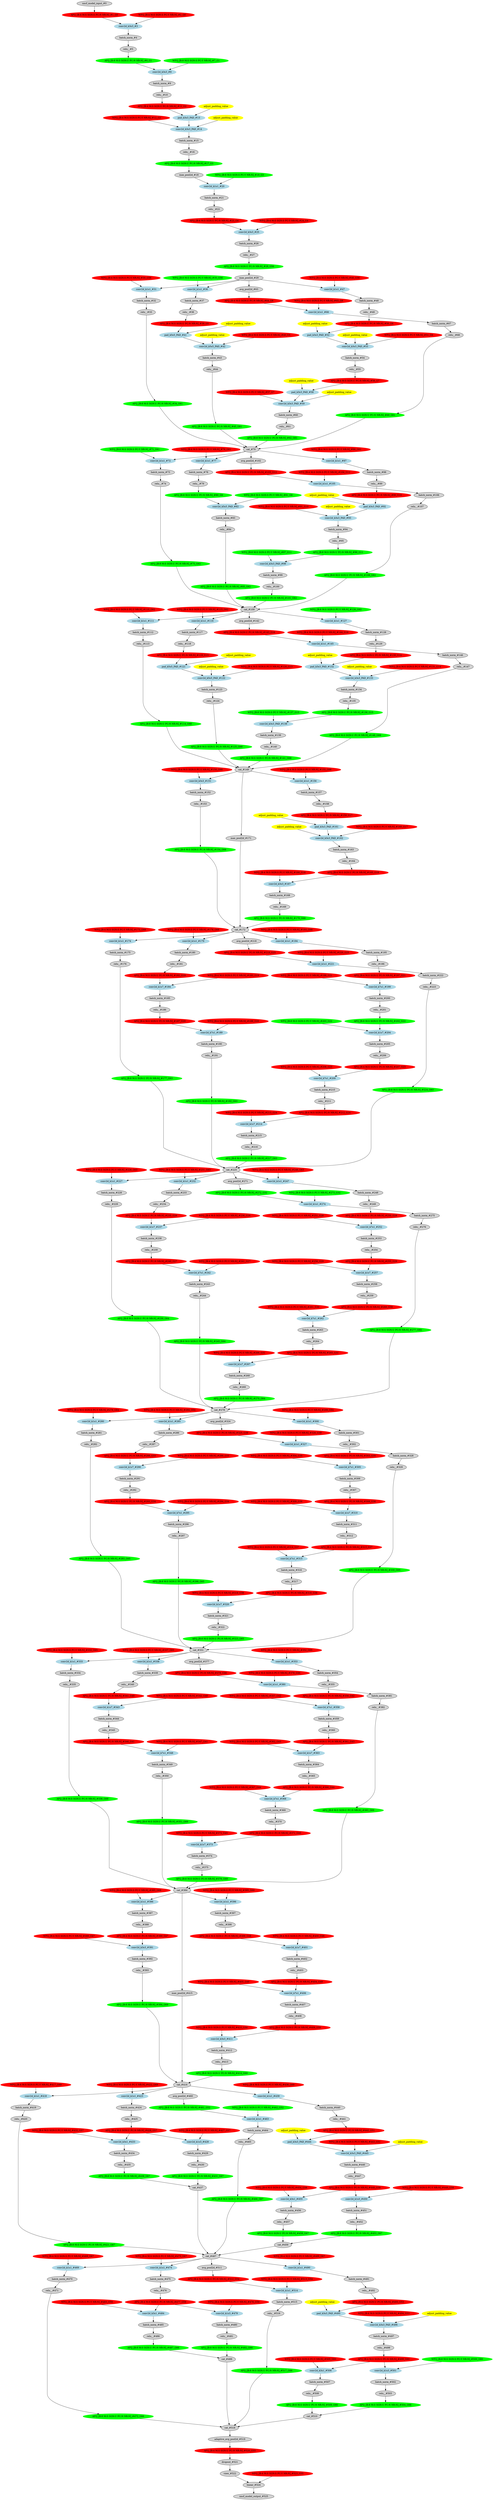 strict digraph  {
"0 /nncf_model_input_0" [id=0, label="nncf_model_input_#0", style=filled, type=nncf_model_input];
"1 SymmetricQuantizer/symmetric_quantize_0" [color=red, id=1, label="AFQ_[B:4 M:S SGN:S PC:N NR:N]_#1_G0", style=filled, type=symmetric_quantize];
"2 Inception3/BasicConv2d[Conv2d_1a_3x3]/NNCFConv2d[conv]/ModuleDict[pre_ops]/UpdateWeight[0]/SymmetricQuantizer[op]/symmetric_quantize_0" [color=red, id=2, label="WFQ_[B:4 M:S SGN:S PC:Y NR:N]_#2_G0", style=filled, type=symmetric_quantize];
"3 Inception3/BasicConv2d[Conv2d_1a_3x3]/NNCFConv2d[conv]/conv2d_0" [color=lightblue, id=3, label="conv2d_k3x3_#3", style=filled, type=conv2d];
"4 Inception3/BasicConv2d[Conv2d_1a_3x3]/NNCFBatchNorm2d[bn]/batch_norm_0" [id=4, label="batch_norm_#4", style=filled, type=batch_norm];
"5 Inception3/BasicConv2d[Conv2d_1a_3x3]/relu__0" [id=5, label="relu__#5", style=filled, type=relu_];
"6 Inception3/BasicConv2d[Conv2d_1a_3x3]/SymmetricQuantizer/symmetric_quantize_0" [color=green, id=6, label="AFQ_[B:8 M:S SGN:U PC:N NR:N]_#6_G1", style=filled, type=symmetric_quantize];
"7 Inception3/BasicConv2d[Conv2d_2a_3x3]/NNCFConv2d[conv]/ModuleDict[pre_ops]/UpdateWeight[0]/SymmetricQuantizer[op]/symmetric_quantize_0" [color=green, id=7, label="WFQ_[B:8 M:S SGN:S PC:Y NR:N]_#7_G1", style=filled, type=symmetric_quantize];
"8 Inception3/BasicConv2d[Conv2d_2a_3x3]/NNCFConv2d[conv]/conv2d_0" [color=lightblue, id=8, label="conv2d_k3x3_#8", style=filled, type=conv2d];
"9 Inception3/BasicConv2d[Conv2d_2a_3x3]/NNCFBatchNorm2d[bn]/batch_norm_0" [id=9, label="batch_norm_#9", style=filled, type=batch_norm];
"10 Inception3/BasicConv2d[Conv2d_2a_3x3]/relu__0" [id=10, label="relu__#10", style=filled, type=relu_];
"11 Inception3/BasicConv2d[Conv2d_2a_3x3]/SymmetricQuantizer/symmetric_quantize_0" [color=red, id=11, label="AFQ_[B:4 M:S SGN:U PC:N NR:N]_#11_G2", style=filled, type=symmetric_quantize];
"12 Inception3/BasicConv2d[Conv2d_2b_3x3]/NNCFConv2d[conv]/ModuleDict[pre_ops]/UpdateWeight[1]/SymmetricQuantizer[op]/symmetric_quantize_0" [color=red, id=12, label="WFQ_[B:4 M:S SGN:S PC:Y NR:N]_#12_G2", style=filled, type=symmetric_quantize];
"13 Inception3/BasicConv2d[Conv2d_2b_3x3]/NNCFConv2d[conv]/pad_0" [color=lightblue, id=13, label="pad_k3x3_PAD_#13", style=filled, type=pad];
"13 Inception3/BasicConv2d[Conv2d_2b_3x3]/NNCFConv2d[conv]/pad_0_apad" [color=yellow, label=adjust_padding_value, style=filled, type=""];
"14 Inception3/BasicConv2d[Conv2d_2b_3x3]/NNCFConv2d[conv]/conv2d_0" [color=lightblue, id=14, label="conv2d_k3x3_PAD_#14", style=filled, type=conv2d];
"14 Inception3/BasicConv2d[Conv2d_2b_3x3]/NNCFConv2d[conv]/conv2d_0_apad" [color=yellow, label=adjust_padding_value, style=filled, type=""];
"15 Inception3/BasicConv2d[Conv2d_2b_3x3]/NNCFBatchNorm2d[bn]/batch_norm_0" [id=15, label="batch_norm_#15", style=filled, type=batch_norm];
"16 Inception3/BasicConv2d[Conv2d_2b_3x3]/relu__0" [id=16, label="relu__#16", style=filled, type=relu_];
"17 Inception3/BasicConv2d[Conv2d_2b_3x3]/SymmetricQuantizer/symmetric_quantize_0" [color=green, id=17, label="AFQ_[B:8 M:S SGN:U PC:N NR:N]_#17_G3", style=filled, type=symmetric_quantize];
"18 Inception3/max_pool2d_0" [id=18, label="max_pool2d_#18", style=filled, type=max_pool2d];
"19 Inception3/BasicConv2d[Conv2d_3b_1x1]/NNCFConv2d[conv]/ModuleDict[pre_ops]/UpdateWeight[0]/SymmetricQuantizer[op]/symmetric_quantize_0" [color=green, id=19, label="WFQ_[B:8 M:S SGN:S PC:Y NR:N]_#19_G3", style=filled, type=symmetric_quantize];
"20 Inception3/BasicConv2d[Conv2d_3b_1x1]/NNCFConv2d[conv]/conv2d_0" [color=lightblue, id=20, label="conv2d_k1x1_#20", style=filled, type=conv2d];
"21 Inception3/BasicConv2d[Conv2d_3b_1x1]/NNCFBatchNorm2d[bn]/batch_norm_0" [id=21, label="batch_norm_#21", style=filled, type=batch_norm];
"22 Inception3/BasicConv2d[Conv2d_3b_1x1]/relu__0" [id=22, label="relu__#22", style=filled, type=relu_];
"23 Inception3/BasicConv2d[Conv2d_3b_1x1]/SymmetricQuantizer/symmetric_quantize_0" [color=red, id=23, label="AFQ_[B:4 M:S SGN:U PC:N NR:N]_#23_G4", style=filled, type=symmetric_quantize];
"24 Inception3/BasicConv2d[Conv2d_4a_3x3]/NNCFConv2d[conv]/ModuleDict[pre_ops]/UpdateWeight[0]/SymmetricQuantizer[op]/symmetric_quantize_0" [color=red, id=24, label="WFQ_[B:4 M:S SGN:S PC:Y NR:N]_#24_G4", style=filled, type=symmetric_quantize];
"25 Inception3/BasicConv2d[Conv2d_4a_3x3]/NNCFConv2d[conv]/conv2d_0" [color=lightblue, id=25, label="conv2d_k3x3_#25", style=filled, type=conv2d];
"26 Inception3/BasicConv2d[Conv2d_4a_3x3]/NNCFBatchNorm2d[bn]/batch_norm_0" [id=26, label="batch_norm_#26", style=filled, type=batch_norm];
"27 Inception3/BasicConv2d[Conv2d_4a_3x3]/relu__0" [id=27, label="relu__#27", style=filled, type=relu_];
"28 Inception3/BasicConv2d[Conv2d_4a_3x3]/SymmetricQuantizer/symmetric_quantize_0" [color=green, id=28, label="AFQ_[B:8 M:S SGN:U PC:N NR:N]_#28_G56", style=filled, type=symmetric_quantize];
"29 Inception3/max_pool2d_1" [id=29, label="max_pool2d_#29", style=filled, type=max_pool2d];
"30 Inception3/InceptionA[Mixed_5b]/BasicConv2d[branch1x1]/NNCFConv2d[conv]/ModuleDict[pre_ops]/UpdateWeight[0]/SymmetricQuantizer[op]/symmetric_quantize_0" [color=red, id=30, label="WFQ_[B:4 M:S SGN:S PC:Y NR:N]_#30_G56", style=filled, type=symmetric_quantize];
"31 Inception3/InceptionA[Mixed_5b]/BasicConv2d[branch1x1]/NNCFConv2d[conv]/conv2d_0" [color=lightblue, id=31, label="conv2d_k1x1_#31", style=filled, type=conv2d];
"32 Inception3/InceptionA[Mixed_5b]/BasicConv2d[branch1x1]/NNCFBatchNorm2d[bn]/batch_norm_0" [id=32, label="batch_norm_#32", style=filled, type=batch_norm];
"33 Inception3/InceptionA[Mixed_5b]/BasicConv2d[branch1x1]/relu__0" [id=33, label="relu__#33", style=filled, type=relu_];
"34 Inception3/InceptionA[Mixed_5b]/BasicConv2d[branch1x1]/SymmetricQuantizer/symmetric_quantize_0" [color=green, id=34, label="AFQ_[B:8 M:S SGN:U PC:N NR:N]_#34_G61", style=filled, type=symmetric_quantize];
"35 Inception3/InceptionA[Mixed_5b]/BasicConv2d[branch5x5_1]/NNCFConv2d[conv]/ModuleDict[pre_ops]/UpdateWeight[0]/SymmetricQuantizer[op]/symmetric_quantize_0" [color=green, id=35, label="WFQ_[B:8 M:S SGN:S PC:Y NR:N]_#35_G56", style=filled, type=symmetric_quantize];
"36 Inception3/InceptionA[Mixed_5b]/BasicConv2d[branch5x5_1]/NNCFConv2d[conv]/conv2d_0" [color=lightblue, id=36, label="conv2d_k1x1_#36", style=filled, type=conv2d];
"37 Inception3/InceptionA[Mixed_5b]/BasicConv2d[branch5x5_1]/NNCFBatchNorm2d[bn]/batch_norm_0" [id=37, label="batch_norm_#37", style=filled, type=batch_norm];
"38 Inception3/InceptionA[Mixed_5b]/BasicConv2d[branch5x5_1]/relu__0" [id=38, label="relu__#38", style=filled, type=relu_];
"39 Inception3/InceptionA[Mixed_5b]/BasicConv2d[branch5x5_1]/SymmetricQuantizer/symmetric_quantize_0" [color=red, id=39, label="AFQ_[B:4 M:S SGN:U PC:N NR:N]_#39_G5", style=filled, type=symmetric_quantize];
"40 Inception3/InceptionA[Mixed_5b]/BasicConv2d[branch5x5_2]/NNCFConv2d[conv]/ModuleDict[pre_ops]/UpdateWeight[1]/SymmetricQuantizer[op]/symmetric_quantize_0" [color=red, id=40, label="WFQ_[B:4 M:S SGN:S PC:Y NR:N]_#40_G5", style=filled, type=symmetric_quantize];
"41 Inception3/InceptionA[Mixed_5b]/BasicConv2d[branch5x5_2]/NNCFConv2d[conv]/pad_0" [color=lightblue, id=41, label="pad_k5x5_PAD_#41", style=filled, type=pad];
"41 Inception3/InceptionA[Mixed_5b]/BasicConv2d[branch5x5_2]/NNCFConv2d[conv]/pad_0_apad" [color=yellow, label=adjust_padding_value, style=filled, type=""];
"42 Inception3/InceptionA[Mixed_5b]/BasicConv2d[branch5x5_2]/NNCFConv2d[conv]/conv2d_0" [color=lightblue, id=42, label="conv2d_k5x5_PAD_#42", style=filled, type=conv2d];
"42 Inception3/InceptionA[Mixed_5b]/BasicConv2d[branch5x5_2]/NNCFConv2d[conv]/conv2d_0_apad" [color=yellow, label=adjust_padding_value, style=filled, type=""];
"43 Inception3/InceptionA[Mixed_5b]/BasicConv2d[branch5x5_2]/NNCFBatchNorm2d[bn]/batch_norm_0" [id=43, label="batch_norm_#43", style=filled, type=batch_norm];
"44 Inception3/InceptionA[Mixed_5b]/BasicConv2d[branch5x5_2]/relu__0" [id=44, label="relu__#44", style=filled, type=relu_];
"45 Inception3/InceptionA[Mixed_5b]/BasicConv2d[branch5x5_2]/SymmetricQuantizer/symmetric_quantize_0" [color=green, id=45, label="AFQ_[B:8 M:S SGN:U PC:N NR:N]_#45_G61", style=filled, type=symmetric_quantize];
"46 Inception3/InceptionA[Mixed_5b]/BasicConv2d[branch3x3dbl_1]/NNCFConv2d[conv]/ModuleDict[pre_ops]/UpdateWeight[0]/SymmetricQuantizer[op]/symmetric_quantize_0" [color=red, id=46, label="WFQ_[B:4 M:S SGN:S PC:Y NR:N]_#46_G56", style=filled, type=symmetric_quantize];
"47 Inception3/InceptionA[Mixed_5b]/BasicConv2d[branch3x3dbl_1]/NNCFConv2d[conv]/conv2d_0" [color=lightblue, id=47, label="conv2d_k1x1_#47", style=filled, type=conv2d];
"48 Inception3/InceptionA[Mixed_5b]/BasicConv2d[branch3x3dbl_1]/NNCFBatchNorm2d[bn]/batch_norm_0" [id=48, label="batch_norm_#48", style=filled, type=batch_norm];
"49 Inception3/InceptionA[Mixed_5b]/BasicConv2d[branch3x3dbl_1]/relu__0" [id=49, label="relu__#49", style=filled, type=relu_];
"50 Inception3/InceptionA[Mixed_5b]/BasicConv2d[branch3x3dbl_1]/SymmetricQuantizer/symmetric_quantize_0" [color=red, id=50, label="AFQ_[B:4 M:S SGN:U PC:N NR:N]_#50_G6", style=filled, type=symmetric_quantize];
"51 Inception3/InceptionA[Mixed_5b]/BasicConv2d[branch3x3dbl_2]/NNCFConv2d[conv]/ModuleDict[pre_ops]/UpdateWeight[1]/SymmetricQuantizer[op]/symmetric_quantize_0" [color=red, id=51, label="WFQ_[B:4 M:S SGN:S PC:Y NR:N]_#51_G6", style=filled, type=symmetric_quantize];
"52 Inception3/InceptionA[Mixed_5b]/BasicConv2d[branch3x3dbl_2]/NNCFConv2d[conv]/pad_0" [color=lightblue, id=52, label="pad_k3x3_PAD_#52", style=filled, type=pad];
"52 Inception3/InceptionA[Mixed_5b]/BasicConv2d[branch3x3dbl_2]/NNCFConv2d[conv]/pad_0_apad" [color=yellow, label=adjust_padding_value, style=filled, type=""];
"53 Inception3/InceptionA[Mixed_5b]/BasicConv2d[branch3x3dbl_2]/NNCFConv2d[conv]/conv2d_0" [color=lightblue, id=53, label="conv2d_k3x3_PAD_#53", style=filled, type=conv2d];
"53 Inception3/InceptionA[Mixed_5b]/BasicConv2d[branch3x3dbl_2]/NNCFConv2d[conv]/conv2d_0_apad" [color=yellow, label=adjust_padding_value, style=filled, type=""];
"54 Inception3/InceptionA[Mixed_5b]/BasicConv2d[branch3x3dbl_2]/NNCFBatchNorm2d[bn]/batch_norm_0" [id=54, label="batch_norm_#54", style=filled, type=batch_norm];
"55 Inception3/InceptionA[Mixed_5b]/BasicConv2d[branch3x3dbl_2]/relu__0" [id=55, label="relu__#55", style=filled, type=relu_];
"56 Inception3/InceptionA[Mixed_5b]/BasicConv2d[branch3x3dbl_2]/SymmetricQuantizer/symmetric_quantize_0" [color=red, id=56, label="AFQ_[B:4 M:S SGN:U PC:N NR:N]_#56_G7", style=filled, type=symmetric_quantize];
"57 Inception3/InceptionA[Mixed_5b]/BasicConv2d[branch3x3dbl_3]/NNCFConv2d[conv]/ModuleDict[pre_ops]/UpdateWeight[1]/SymmetricQuantizer[op]/symmetric_quantize_0" [color=red, id=57, label="WFQ_[B:4 M:S SGN:S PC:Y NR:N]_#57_G7", style=filled, type=symmetric_quantize];
"58 Inception3/InceptionA[Mixed_5b]/BasicConv2d[branch3x3dbl_3]/NNCFConv2d[conv]/pad_0" [color=lightblue, id=58, label="pad_k3x3_PAD_#58", style=filled, type=pad];
"58 Inception3/InceptionA[Mixed_5b]/BasicConv2d[branch3x3dbl_3]/NNCFConv2d[conv]/pad_0_apad" [color=yellow, label=adjust_padding_value, style=filled, type=""];
"59 Inception3/InceptionA[Mixed_5b]/BasicConv2d[branch3x3dbl_3]/NNCFConv2d[conv]/conv2d_0" [color=lightblue, id=59, label="conv2d_k3x3_PAD_#59", style=filled, type=conv2d];
"59 Inception3/InceptionA[Mixed_5b]/BasicConv2d[branch3x3dbl_3]/NNCFConv2d[conv]/conv2d_0_apad" [color=yellow, label=adjust_padding_value, style=filled, type=""];
"60 Inception3/InceptionA[Mixed_5b]/BasicConv2d[branch3x3dbl_3]/NNCFBatchNorm2d[bn]/batch_norm_0" [id=60, label="batch_norm_#60", style=filled, type=batch_norm];
"61 Inception3/InceptionA[Mixed_5b]/BasicConv2d[branch3x3dbl_3]/relu__0" [id=61, label="relu__#61", style=filled, type=relu_];
"62 Inception3/InceptionA[Mixed_5b]/BasicConv2d[branch3x3dbl_3]/SymmetricQuantizer/symmetric_quantize_0" [color=green, id=62, label="AFQ_[B:8 M:S SGN:U PC:N NR:N]_#62_G61", style=filled, type=symmetric_quantize];
"63 Inception3/InceptionA[Mixed_5b]/avg_pool2d_0" [id=63, label="avg_pool2d_#63", style=filled, type=avg_pool2d];
"64 Inception3/InceptionA[Mixed_5b]/SymmetricQuantizer/symmetric_quantize_0" [color=red, id=64, label="AFQ_[B:4 M:S SGN:U PC:N NR:N]_#64_G8", style=filled, type=symmetric_quantize];
"65 Inception3/InceptionA[Mixed_5b]/BasicConv2d[branch_pool]/NNCFConv2d[conv]/ModuleDict[pre_ops]/UpdateWeight[0]/SymmetricQuantizer[op]/symmetric_quantize_0" [color=red, id=65, label="WFQ_[B:4 M:S SGN:S PC:Y NR:N]_#65_G8", style=filled, type=symmetric_quantize];
"66 Inception3/InceptionA[Mixed_5b]/BasicConv2d[branch_pool]/NNCFConv2d[conv]/conv2d_0" [color=lightblue, id=66, label="conv2d_k1x1_#66", style=filled, type=conv2d];
"67 Inception3/InceptionA[Mixed_5b]/BasicConv2d[branch_pool]/NNCFBatchNorm2d[bn]/batch_norm_0" [id=67, label="batch_norm_#67", style=filled, type=batch_norm];
"68 Inception3/InceptionA[Mixed_5b]/BasicConv2d[branch_pool]/relu__0" [id=68, label="relu__#68", style=filled, type=relu_];
"69 Inception3/InceptionA[Mixed_5b]/BasicConv2d[branch_pool]/SymmetricQuantizer/symmetric_quantize_0" [color=green, id=69, label="AFQ_[B:8 M:S SGN:U PC:N NR:N]_#69_G61", style=filled, type=symmetric_quantize];
"70 Inception3/InceptionA[Mixed_5b]/cat_0" [id=70, label="cat_#70", style=filled, type=cat];
"71 Inception3/InceptionA[Mixed_5c]/BasicConv2d[branch1x1]/NNCFConv2d[conv]/ModuleDict[pre_ops]/UpdateWeight[0]/SymmetricQuantizer[op]/symmetric_quantize_0" [color=green, id=71, label="WFQ_[B:8 M:S SGN:S PC:Y NR:N]_#71_G61", style=filled, type=symmetric_quantize];
"72 Inception3/InceptionA[Mixed_5c]/BasicConv2d[branch1x1]/NNCFConv2d[conv]/conv2d_0" [color=lightblue, id=72, label="conv2d_k1x1_#72", style=filled, type=conv2d];
"73 Inception3/InceptionA[Mixed_5c]/BasicConv2d[branch1x1]/NNCFBatchNorm2d[bn]/batch_norm_0" [id=73, label="batch_norm_#73", style=filled, type=batch_norm];
"74 Inception3/InceptionA[Mixed_5c]/BasicConv2d[branch1x1]/relu__0" [id=74, label="relu__#74", style=filled, type=relu_];
"75 Inception3/InceptionA[Mixed_5c]/BasicConv2d[branch1x1]/SymmetricQuantizer/symmetric_quantize_0" [color=green, id=75, label="AFQ_[B:8 M:S SGN:U PC:N NR:N]_#75_G62", style=filled, type=symmetric_quantize];
"76 Inception3/InceptionA[Mixed_5c]/BasicConv2d[branch5x5_1]/NNCFConv2d[conv]/ModuleDict[pre_ops]/UpdateWeight[0]/SymmetricQuantizer[op]/symmetric_quantize_0" [color=red, id=76, label="WFQ_[B:4 M:S SGN:S PC:Y NR:N]_#76_G61", style=filled, type=symmetric_quantize];
"77 Inception3/InceptionA[Mixed_5c]/BasicConv2d[branch5x5_1]/NNCFConv2d[conv]/conv2d_0" [color=lightblue, id=77, label="conv2d_k1x1_#77", style=filled, type=conv2d];
"78 Inception3/InceptionA[Mixed_5c]/BasicConv2d[branch5x5_1]/NNCFBatchNorm2d[bn]/batch_norm_0" [id=78, label="batch_norm_#78", style=filled, type=batch_norm];
"79 Inception3/InceptionA[Mixed_5c]/BasicConv2d[branch5x5_1]/relu__0" [id=79, label="relu__#79", style=filled, type=relu_];
"80 Inception3/InceptionA[Mixed_5c]/BasicConv2d[branch5x5_1]/SymmetricQuantizer/symmetric_quantize_0" [color=green, id=80, label="AFQ_[B:8 M:S SGN:U PC:N NR:N]_#80_G9", style=filled, type=symmetric_quantize];
"81 Inception3/InceptionA[Mixed_5c]/BasicConv2d[branch5x5_2]/NNCFConv2d[conv]/ModuleDict[pre_ops]/UpdateWeight[0]/SymmetricQuantizer[op]/symmetric_quantize_0" [color=green, id=81, label="WFQ_[B:8 M:S SGN:S PC:Y NR:N]_#81_G9", style=filled, type=symmetric_quantize];
"82 Inception3/InceptionA[Mixed_5c]/BasicConv2d[branch5x5_2]/NNCFConv2d[conv]/conv2d_0" [color=lightblue, id=82, label="conv2d_k5x5_PAD_#82", style=filled, type=conv2d];
"83 Inception3/InceptionA[Mixed_5c]/BasicConv2d[branch5x5_2]/NNCFBatchNorm2d[bn]/batch_norm_0" [id=83, label="batch_norm_#83", style=filled, type=batch_norm];
"84 Inception3/InceptionA[Mixed_5c]/BasicConv2d[branch5x5_2]/relu__0" [id=84, label="relu__#84", style=filled, type=relu_];
"85 Inception3/InceptionA[Mixed_5c]/BasicConv2d[branch5x5_2]/SymmetricQuantizer/symmetric_quantize_0" [color=green, id=85, label="AFQ_[B:8 M:S SGN:U PC:N NR:N]_#85_G62", style=filled, type=symmetric_quantize];
"86 Inception3/InceptionA[Mixed_5c]/BasicConv2d[branch3x3dbl_1]/NNCFConv2d[conv]/ModuleDict[pre_ops]/UpdateWeight[0]/SymmetricQuantizer[op]/symmetric_quantize_0" [color=red, id=86, label="WFQ_[B:4 M:S SGN:S PC:Y NR:N]_#86_G61", style=filled, type=symmetric_quantize];
"87 Inception3/InceptionA[Mixed_5c]/BasicConv2d[branch3x3dbl_1]/NNCFConv2d[conv]/conv2d_0" [color=lightblue, id=87, label="conv2d_k1x1_#87", style=filled, type=conv2d];
"88 Inception3/InceptionA[Mixed_5c]/BasicConv2d[branch3x3dbl_1]/NNCFBatchNorm2d[bn]/batch_norm_0" [id=88, label="batch_norm_#88", style=filled, type=batch_norm];
"89 Inception3/InceptionA[Mixed_5c]/BasicConv2d[branch3x3dbl_1]/relu__0" [id=89, label="relu__#89", style=filled, type=relu_];
"90 Inception3/InceptionA[Mixed_5c]/BasicConv2d[branch3x3dbl_1]/SymmetricQuantizer/symmetric_quantize_0" [color=red, id=90, label="AFQ_[B:4 M:S SGN:U PC:N NR:N]_#90_G10", style=filled, type=symmetric_quantize];
"91 Inception3/InceptionA[Mixed_5c]/BasicConv2d[branch3x3dbl_2]/NNCFConv2d[conv]/ModuleDict[pre_ops]/UpdateWeight[1]/SymmetricQuantizer[op]/symmetric_quantize_0" [color=red, id=91, label="WFQ_[B:4 M:S SGN:S PC:Y NR:N]_#91_G10", style=filled, type=symmetric_quantize];
"92 Inception3/InceptionA[Mixed_5c]/BasicConv2d[branch3x3dbl_2]/NNCFConv2d[conv]/pad_0" [color=lightblue, id=92, label="pad_k3x3_PAD_#92", style=filled, type=pad];
"92 Inception3/InceptionA[Mixed_5c]/BasicConv2d[branch3x3dbl_2]/NNCFConv2d[conv]/pad_0_apad" [color=yellow, label=adjust_padding_value, style=filled, type=""];
"93 Inception3/InceptionA[Mixed_5c]/BasicConv2d[branch3x3dbl_2]/NNCFConv2d[conv]/conv2d_0" [color=lightblue, id=93, label="conv2d_k3x3_PAD_#93", style=filled, type=conv2d];
"93 Inception3/InceptionA[Mixed_5c]/BasicConv2d[branch3x3dbl_2]/NNCFConv2d[conv]/conv2d_0_apad" [color=yellow, label=adjust_padding_value, style=filled, type=""];
"94 Inception3/InceptionA[Mixed_5c]/BasicConv2d[branch3x3dbl_2]/NNCFBatchNorm2d[bn]/batch_norm_0" [id=94, label="batch_norm_#94", style=filled, type=batch_norm];
"95 Inception3/InceptionA[Mixed_5c]/BasicConv2d[branch3x3dbl_2]/relu__0" [id=95, label="relu__#95", style=filled, type=relu_];
"96 Inception3/InceptionA[Mixed_5c]/BasicConv2d[branch3x3dbl_2]/SymmetricQuantizer/symmetric_quantize_0" [color=green, id=96, label="AFQ_[B:8 M:S SGN:U PC:N NR:N]_#96_G11", style=filled, type=symmetric_quantize];
"97 Inception3/InceptionA[Mixed_5c]/BasicConv2d[branch3x3dbl_3]/NNCFConv2d[conv]/ModuleDict[pre_ops]/UpdateWeight[0]/SymmetricQuantizer[op]/symmetric_quantize_0" [color=green, id=97, label="WFQ_[B:8 M:S SGN:S PC:Y NR:N]_#97_G11", style=filled, type=symmetric_quantize];
"98 Inception3/InceptionA[Mixed_5c]/BasicConv2d[branch3x3dbl_3]/NNCFConv2d[conv]/conv2d_0" [color=lightblue, id=98, label="conv2d_k3x3_PAD_#98", style=filled, type=conv2d];
"99 Inception3/InceptionA[Mixed_5c]/BasicConv2d[branch3x3dbl_3]/NNCFBatchNorm2d[bn]/batch_norm_0" [id=99, label="batch_norm_#99", style=filled, type=batch_norm];
"100 Inception3/InceptionA[Mixed_5c]/BasicConv2d[branch3x3dbl_3]/relu__0" [id=100, label="relu__#100", style=filled, type=relu_];
"101 Inception3/InceptionA[Mixed_5c]/BasicConv2d[branch3x3dbl_3]/SymmetricQuantizer/symmetric_quantize_0" [color=green, id=101, label="AFQ_[B:8 M:S SGN:U PC:N NR:N]_#101_G62", style=filled, type=symmetric_quantize];
"102 Inception3/InceptionA[Mixed_5c]/avg_pool2d_0" [id=102, label="avg_pool2d_#102", style=filled, type=avg_pool2d];
"103 Inception3/InceptionA[Mixed_5c]/SymmetricQuantizer/symmetric_quantize_0" [color=red, id=103, label="AFQ_[B:4 M:S SGN:U PC:N NR:N]_#103_G12", style=filled, type=symmetric_quantize];
"104 Inception3/InceptionA[Mixed_5c]/BasicConv2d[branch_pool]/NNCFConv2d[conv]/ModuleDict[pre_ops]/UpdateWeight[0]/SymmetricQuantizer[op]/symmetric_quantize_0" [color=red, id=104, label="WFQ_[B:4 M:S SGN:S PC:Y NR:N]_#104_G12", style=filled, type=symmetric_quantize];
"105 Inception3/InceptionA[Mixed_5c]/BasicConv2d[branch_pool]/NNCFConv2d[conv]/conv2d_0" [color=lightblue, id=105, label="conv2d_k1x1_#105", style=filled, type=conv2d];
"106 Inception3/InceptionA[Mixed_5c]/BasicConv2d[branch_pool]/NNCFBatchNorm2d[bn]/batch_norm_0" [id=106, label="batch_norm_#106", style=filled, type=batch_norm];
"107 Inception3/InceptionA[Mixed_5c]/BasicConv2d[branch_pool]/relu__0" [id=107, label="relu__#107", style=filled, type=relu_];
"108 Inception3/InceptionA[Mixed_5c]/BasicConv2d[branch_pool]/SymmetricQuantizer/symmetric_quantize_0" [color=green, id=108, label="AFQ_[B:8 M:S SGN:U PC:N NR:N]_#108_G62", style=filled, type=symmetric_quantize];
"109 Inception3/InceptionA[Mixed_5c]/cat_0" [id=109, label="cat_#109", style=filled, type=cat];
"110 Inception3/InceptionA[Mixed_5d]/BasicConv2d[branch1x1]/NNCFConv2d[conv]/ModuleDict[pre_ops]/UpdateWeight[0]/SymmetricQuantizer[op]/symmetric_quantize_0" [color=red, id=110, label="WFQ_[B:4 M:S SGN:S PC:Y NR:N]_#110_G62", style=filled, type=symmetric_quantize];
"111 Inception3/InceptionA[Mixed_5d]/BasicConv2d[branch1x1]/NNCFConv2d[conv]/conv2d_0" [color=lightblue, id=111, label="conv2d_k1x1_#111", style=filled, type=conv2d];
"112 Inception3/InceptionA[Mixed_5d]/BasicConv2d[branch1x1]/NNCFBatchNorm2d[bn]/batch_norm_0" [id=112, label="batch_norm_#112", style=filled, type=batch_norm];
"113 Inception3/InceptionA[Mixed_5d]/BasicConv2d[branch1x1]/relu__0" [id=113, label="relu__#113", style=filled, type=relu_];
"114 Inception3/InceptionA[Mixed_5d]/BasicConv2d[branch1x1]/SymmetricQuantizer/symmetric_quantize_0" [color=green, id=114, label="AFQ_[B:8 M:S SGN:U PC:N NR:N]_#114_G68", style=filled, type=symmetric_quantize];
"115 Inception3/InceptionA[Mixed_5d]/BasicConv2d[branch5x5_1]/NNCFConv2d[conv]/ModuleDict[pre_ops]/UpdateWeight[0]/SymmetricQuantizer[op]/symmetric_quantize_0" [color=red, id=115, label="WFQ_[B:4 M:S SGN:S PC:Y NR:N]_#115_G62", style=filled, type=symmetric_quantize];
"116 Inception3/InceptionA[Mixed_5d]/BasicConv2d[branch5x5_1]/NNCFConv2d[conv]/conv2d_0" [color=lightblue, id=116, label="conv2d_k1x1_#116", style=filled, type=conv2d];
"117 Inception3/InceptionA[Mixed_5d]/BasicConv2d[branch5x5_1]/NNCFBatchNorm2d[bn]/batch_norm_0" [id=117, label="batch_norm_#117", style=filled, type=batch_norm];
"118 Inception3/InceptionA[Mixed_5d]/BasicConv2d[branch5x5_1]/relu__0" [id=118, label="relu__#118", style=filled, type=relu_];
"119 Inception3/InceptionA[Mixed_5d]/BasicConv2d[branch5x5_1]/SymmetricQuantizer/symmetric_quantize_0" [color=red, id=119, label="AFQ_[B:4 M:S SGN:U PC:N NR:N]_#119_G13", style=filled, type=symmetric_quantize];
"120 Inception3/InceptionA[Mixed_5d]/BasicConv2d[branch5x5_2]/NNCFConv2d[conv]/ModuleDict[pre_ops]/UpdateWeight[1]/SymmetricQuantizer[op]/symmetric_quantize_0" [color=red, id=120, label="WFQ_[B:4 M:S SGN:S PC:Y NR:N]_#120_G13", style=filled, type=symmetric_quantize];
"121 Inception3/InceptionA[Mixed_5d]/BasicConv2d[branch5x5_2]/NNCFConv2d[conv]/pad_0" [color=lightblue, id=121, label="pad_k5x5_PAD_#121", style=filled, type=pad];
"121 Inception3/InceptionA[Mixed_5d]/BasicConv2d[branch5x5_2]/NNCFConv2d[conv]/pad_0_apad" [color=yellow, label=adjust_padding_value, style=filled, type=""];
"122 Inception3/InceptionA[Mixed_5d]/BasicConv2d[branch5x5_2]/NNCFConv2d[conv]/conv2d_0" [color=lightblue, id=122, label="conv2d_k5x5_PAD_#122", style=filled, type=conv2d];
"122 Inception3/InceptionA[Mixed_5d]/BasicConv2d[branch5x5_2]/NNCFConv2d[conv]/conv2d_0_apad" [color=yellow, label=adjust_padding_value, style=filled, type=""];
"123 Inception3/InceptionA[Mixed_5d]/BasicConv2d[branch5x5_2]/NNCFBatchNorm2d[bn]/batch_norm_0" [id=123, label="batch_norm_#123", style=filled, type=batch_norm];
"124 Inception3/InceptionA[Mixed_5d]/BasicConv2d[branch5x5_2]/relu__0" [id=124, label="relu__#124", style=filled, type=relu_];
"125 Inception3/InceptionA[Mixed_5d]/BasicConv2d[branch5x5_2]/SymmetricQuantizer/symmetric_quantize_0" [color=green, id=125, label="AFQ_[B:8 M:S SGN:U PC:N NR:N]_#125_G68", style=filled, type=symmetric_quantize];
"126 Inception3/InceptionA[Mixed_5d]/BasicConv2d[branch3x3dbl_1]/NNCFConv2d[conv]/ModuleDict[pre_ops]/UpdateWeight[0]/SymmetricQuantizer[op]/symmetric_quantize_0" [color=green, id=126, label="WFQ_[B:8 M:S SGN:S PC:Y NR:N]_#126_G62", style=filled, type=symmetric_quantize];
"127 Inception3/InceptionA[Mixed_5d]/BasicConv2d[branch3x3dbl_1]/NNCFConv2d[conv]/conv2d_0" [color=lightblue, id=127, label="conv2d_k1x1_#127", style=filled, type=conv2d];
"128 Inception3/InceptionA[Mixed_5d]/BasicConv2d[branch3x3dbl_1]/NNCFBatchNorm2d[bn]/batch_norm_0" [id=128, label="batch_norm_#128", style=filled, type=batch_norm];
"129 Inception3/InceptionA[Mixed_5d]/BasicConv2d[branch3x3dbl_1]/relu__0" [id=129, label="relu__#129", style=filled, type=relu_];
"130 Inception3/InceptionA[Mixed_5d]/BasicConv2d[branch3x3dbl_1]/SymmetricQuantizer/symmetric_quantize_0" [color=red, id=130, label="AFQ_[B:4 M:S SGN:U PC:N NR:N]_#130_G14", style=filled, type=symmetric_quantize];
"131 Inception3/InceptionA[Mixed_5d]/BasicConv2d[branch3x3dbl_2]/NNCFConv2d[conv]/ModuleDict[pre_ops]/UpdateWeight[1]/SymmetricQuantizer[op]/symmetric_quantize_0" [color=red, id=131, label="WFQ_[B:4 M:S SGN:S PC:Y NR:N]_#131_G14", style=filled, type=symmetric_quantize];
"132 Inception3/InceptionA[Mixed_5d]/BasicConv2d[branch3x3dbl_2]/NNCFConv2d[conv]/pad_0" [color=lightblue, id=132, label="pad_k3x3_PAD_#132", style=filled, type=pad];
"132 Inception3/InceptionA[Mixed_5d]/BasicConv2d[branch3x3dbl_2]/NNCFConv2d[conv]/pad_0_apad" [color=yellow, label=adjust_padding_value, style=filled, type=""];
"133 Inception3/InceptionA[Mixed_5d]/BasicConv2d[branch3x3dbl_2]/NNCFConv2d[conv]/conv2d_0" [color=lightblue, id=133, label="conv2d_k3x3_PAD_#133", style=filled, type=conv2d];
"133 Inception3/InceptionA[Mixed_5d]/BasicConv2d[branch3x3dbl_2]/NNCFConv2d[conv]/conv2d_0_apad" [color=yellow, label=adjust_padding_value, style=filled, type=""];
"134 Inception3/InceptionA[Mixed_5d]/BasicConv2d[branch3x3dbl_2]/NNCFBatchNorm2d[bn]/batch_norm_0" [id=134, label="batch_norm_#134", style=filled, type=batch_norm];
"135 Inception3/InceptionA[Mixed_5d]/BasicConv2d[branch3x3dbl_2]/relu__0" [id=135, label="relu__#135", style=filled, type=relu_];
"136 Inception3/InceptionA[Mixed_5d]/BasicConv2d[branch3x3dbl_2]/SymmetricQuantizer/symmetric_quantize_0" [color=green, id=136, label="AFQ_[B:8 M:S SGN:U PC:N NR:N]_#136_G15", style=filled, type=symmetric_quantize];
"137 Inception3/InceptionA[Mixed_5d]/BasicConv2d[branch3x3dbl_3]/NNCFConv2d[conv]/ModuleDict[pre_ops]/UpdateWeight[0]/SymmetricQuantizer[op]/symmetric_quantize_0" [color=green, id=137, label="WFQ_[B:8 M:S SGN:S PC:Y NR:N]_#137_G15", style=filled, type=symmetric_quantize];
"138 Inception3/InceptionA[Mixed_5d]/BasicConv2d[branch3x3dbl_3]/NNCFConv2d[conv]/conv2d_0" [color=lightblue, id=138, label="conv2d_k3x3_PAD_#138", style=filled, type=conv2d];
"139 Inception3/InceptionA[Mixed_5d]/BasicConv2d[branch3x3dbl_3]/NNCFBatchNorm2d[bn]/batch_norm_0" [id=139, label="batch_norm_#139", style=filled, type=batch_norm];
"140 Inception3/InceptionA[Mixed_5d]/BasicConv2d[branch3x3dbl_3]/relu__0" [id=140, label="relu__#140", style=filled, type=relu_];
"141 Inception3/InceptionA[Mixed_5d]/BasicConv2d[branch3x3dbl_3]/SymmetricQuantizer/symmetric_quantize_0" [color=green, id=141, label="AFQ_[B:8 M:S SGN:U PC:N NR:N]_#141_G68", style=filled, type=symmetric_quantize];
"142 Inception3/InceptionA[Mixed_5d]/avg_pool2d_0" [id=142, label="avg_pool2d_#142", style=filled, type=avg_pool2d];
"143 Inception3/InceptionA[Mixed_5d]/SymmetricQuantizer/symmetric_quantize_0" [color=red, id=143, label="AFQ_[B:4 M:S SGN:U PC:N NR:N]_#143_G16", style=filled, type=symmetric_quantize];
"144 Inception3/InceptionA[Mixed_5d]/BasicConv2d[branch_pool]/NNCFConv2d[conv]/ModuleDict[pre_ops]/UpdateWeight[0]/SymmetricQuantizer[op]/symmetric_quantize_0" [color=red, id=144, label="WFQ_[B:4 M:S SGN:S PC:Y NR:N]_#144_G16", style=filled, type=symmetric_quantize];
"145 Inception3/InceptionA[Mixed_5d]/BasicConv2d[branch_pool]/NNCFConv2d[conv]/conv2d_0" [color=lightblue, id=145, label="conv2d_k1x1_#145", style=filled, type=conv2d];
"146 Inception3/InceptionA[Mixed_5d]/BasicConv2d[branch_pool]/NNCFBatchNorm2d[bn]/batch_norm_0" [id=146, label="batch_norm_#146", style=filled, type=batch_norm];
"147 Inception3/InceptionA[Mixed_5d]/BasicConv2d[branch_pool]/relu__0" [id=147, label="relu__#147", style=filled, type=relu_];
"148 Inception3/InceptionA[Mixed_5d]/BasicConv2d[branch_pool]/SymmetricQuantizer/symmetric_quantize_0" [color=green, id=148, label="AFQ_[B:8 M:S SGN:U PC:N NR:N]_#148_G68", style=filled, type=symmetric_quantize];
"149 Inception3/InceptionA[Mixed_5d]/cat_0" [id=149, label="cat_#149", style=filled, type=cat];
"150 Inception3/InceptionB[Mixed_6a]/BasicConv2d[branch3x3]/NNCFConv2d[conv]/ModuleDict[pre_ops]/UpdateWeight[0]/SymmetricQuantizer[op]/symmetric_quantize_0" [color=red, id=150, label="WFQ_[B:4 M:S SGN:S PC:Y NR:N]_#150_G68", style=filled, type=symmetric_quantize];
"151 Inception3/InceptionB[Mixed_6a]/BasicConv2d[branch3x3]/NNCFConv2d[conv]/conv2d_0" [color=lightblue, id=151, label="conv2d_k3x3_#151", style=filled, type=conv2d];
"152 Inception3/InceptionB[Mixed_6a]/BasicConv2d[branch3x3]/NNCFBatchNorm2d[bn]/batch_norm_0" [id=152, label="batch_norm_#152", style=filled, type=batch_norm];
"153 Inception3/InceptionB[Mixed_6a]/BasicConv2d[branch3x3]/relu__0" [id=153, label="relu__#153", style=filled, type=relu_];
"154 Inception3/InceptionB[Mixed_6a]/BasicConv2d[branch3x3]/SymmetricQuantizer/symmetric_quantize_0" [color=green, id=154, label="AFQ_[B:8 M:S SGN:U PC:N NR:N]_#154_G68", style=filled, type=symmetric_quantize];
"155 Inception3/InceptionB[Mixed_6a]/BasicConv2d[branch3x3dbl_1]/NNCFConv2d[conv]/ModuleDict[pre_ops]/UpdateWeight[0]/SymmetricQuantizer[op]/symmetric_quantize_0" [color=red, id=155, label="WFQ_[B:4 M:S SGN:S PC:Y NR:N]_#155_G68", style=filled, type=symmetric_quantize];
"156 Inception3/InceptionB[Mixed_6a]/BasicConv2d[branch3x3dbl_1]/NNCFConv2d[conv]/conv2d_0" [color=lightblue, id=156, label="conv2d_k1x1_#156", style=filled, type=conv2d];
"157 Inception3/InceptionB[Mixed_6a]/BasicConv2d[branch3x3dbl_1]/NNCFBatchNorm2d[bn]/batch_norm_0" [id=157, label="batch_norm_#157", style=filled, type=batch_norm];
"158 Inception3/InceptionB[Mixed_6a]/BasicConv2d[branch3x3dbl_1]/relu__0" [id=158, label="relu__#158", style=filled, type=relu_];
"159 Inception3/InceptionB[Mixed_6a]/BasicConv2d[branch3x3dbl_1]/SymmetricQuantizer/symmetric_quantize_0" [color=red, id=159, label="AFQ_[B:4 M:S SGN:U PC:N NR:N]_#159_G17", style=filled, type=symmetric_quantize];
"160 Inception3/InceptionB[Mixed_6a]/BasicConv2d[branch3x3dbl_2]/NNCFConv2d[conv]/ModuleDict[pre_ops]/UpdateWeight[1]/SymmetricQuantizer[op]/symmetric_quantize_0" [color=red, id=160, label="WFQ_[B:4 M:S SGN:S PC:Y NR:N]_#160_G17", style=filled, type=symmetric_quantize];
"161 Inception3/InceptionB[Mixed_6a]/BasicConv2d[branch3x3dbl_2]/NNCFConv2d[conv]/pad_0" [color=lightblue, id=161, label="pad_k3x3_PAD_#161", style=filled, type=pad];
"161 Inception3/InceptionB[Mixed_6a]/BasicConv2d[branch3x3dbl_2]/NNCFConv2d[conv]/pad_0_apad" [color=yellow, label=adjust_padding_value, style=filled, type=""];
"162 Inception3/InceptionB[Mixed_6a]/BasicConv2d[branch3x3dbl_2]/NNCFConv2d[conv]/conv2d_0" [color=lightblue, id=162, label="conv2d_k3x3_PAD_#162", style=filled, type=conv2d];
"162 Inception3/InceptionB[Mixed_6a]/BasicConv2d[branch3x3dbl_2]/NNCFConv2d[conv]/conv2d_0_apad" [color=yellow, label=adjust_padding_value, style=filled, type=""];
"163 Inception3/InceptionB[Mixed_6a]/BasicConv2d[branch3x3dbl_2]/NNCFBatchNorm2d[bn]/batch_norm_0" [id=163, label="batch_norm_#163", style=filled, type=batch_norm];
"164 Inception3/InceptionB[Mixed_6a]/BasicConv2d[branch3x3dbl_2]/relu__0" [id=164, label="relu__#164", style=filled, type=relu_];
"165 Inception3/InceptionB[Mixed_6a]/BasicConv2d[branch3x3dbl_2]/SymmetricQuantizer/symmetric_quantize_0" [color=red, id=165, label="AFQ_[B:4 M:S SGN:U PC:N NR:N]_#165_G18", style=filled, type=symmetric_quantize];
"166 Inception3/InceptionB[Mixed_6a]/BasicConv2d[branch3x3dbl_3]/NNCFConv2d[conv]/ModuleDict[pre_ops]/UpdateWeight[0]/SymmetricQuantizer[op]/symmetric_quantize_0" [color=red, id=166, label="WFQ_[B:4 M:S SGN:S PC:Y NR:N]_#166_G18", style=filled, type=symmetric_quantize];
"167 Inception3/InceptionB[Mixed_6a]/BasicConv2d[branch3x3dbl_3]/NNCFConv2d[conv]/conv2d_0" [color=lightblue, id=167, label="conv2d_k3x3_#167", style=filled, type=conv2d];
"168 Inception3/InceptionB[Mixed_6a]/BasicConv2d[branch3x3dbl_3]/NNCFBatchNorm2d[bn]/batch_norm_0" [id=168, label="batch_norm_#168", style=filled, type=batch_norm];
"169 Inception3/InceptionB[Mixed_6a]/BasicConv2d[branch3x3dbl_3]/relu__0" [id=169, label="relu__#169", style=filled, type=relu_];
"170 Inception3/InceptionB[Mixed_6a]/BasicConv2d[branch3x3dbl_3]/SymmetricQuantizer/symmetric_quantize_0" [color=green, id=170, label="AFQ_[B:8 M:S SGN:U PC:N NR:N]_#170_G68", style=filled, type=symmetric_quantize];
"171 Inception3/InceptionB[Mixed_6a]/max_pool2d_0" [id=171, label="max_pool2d_#171", style=filled, type=max_pool2d];
"172 Inception3/InceptionB[Mixed_6a]/cat_0" [id=172, label="cat_#172", style=filled, type=cat];
"173 Inception3/InceptionC[Mixed_6b]/BasicConv2d[branch1x1]/NNCFConv2d[conv]/ModuleDict[pre_ops]/UpdateWeight[0]/SymmetricQuantizer[op]/symmetric_quantize_0" [color=red, id=173, label="WFQ_[B:4 M:S SGN:S PC:Y NR:N]_#173_G68", style=filled, type=symmetric_quantize];
"174 Inception3/InceptionC[Mixed_6b]/BasicConv2d[branch1x1]/NNCFConv2d[conv]/conv2d_0" [color=lightblue, id=174, label="conv2d_k1x1_#174", style=filled, type=conv2d];
"175 Inception3/InceptionC[Mixed_6b]/BasicConv2d[branch1x1]/NNCFBatchNorm2d[bn]/batch_norm_0" [id=175, label="batch_norm_#175", style=filled, type=batch_norm];
"176 Inception3/InceptionC[Mixed_6b]/BasicConv2d[branch1x1]/relu__0" [id=176, label="relu__#176", style=filled, type=relu_];
"177 Inception3/InceptionC[Mixed_6b]/BasicConv2d[branch1x1]/SymmetricQuantizer/symmetric_quantize_0" [color=green, id=177, label="AFQ_[B:8 M:S SGN:U PC:N NR:N]_#177_G63", style=filled, type=symmetric_quantize];
"178 Inception3/InceptionC[Mixed_6b]/BasicConv2d[branch7x7_1]/NNCFConv2d[conv]/ModuleDict[pre_ops]/UpdateWeight[0]/SymmetricQuantizer[op]/symmetric_quantize_0" [color=red, id=178, label="WFQ_[B:4 M:S SGN:S PC:Y NR:N]_#178_G68", style=filled, type=symmetric_quantize];
"179 Inception3/InceptionC[Mixed_6b]/BasicConv2d[branch7x7_1]/NNCFConv2d[conv]/conv2d_0" [color=lightblue, id=179, label="conv2d_k1x1_#179", style=filled, type=conv2d];
"180 Inception3/InceptionC[Mixed_6b]/BasicConv2d[branch7x7_1]/NNCFBatchNorm2d[bn]/batch_norm_0" [id=180, label="batch_norm_#180", style=filled, type=batch_norm];
"181 Inception3/InceptionC[Mixed_6b]/BasicConv2d[branch7x7_1]/relu__0" [id=181, label="relu__#181", style=filled, type=relu_];
"182 Inception3/InceptionC[Mixed_6b]/BasicConv2d[branch7x7_1]/SymmetricQuantizer/symmetric_quantize_0" [color=red, id=182, label="AFQ_[B:4 M:S SGN:U PC:N NR:N]_#182_G19", style=filled, type=symmetric_quantize];
"183 Inception3/InceptionC[Mixed_6b]/BasicConv2d[branch7x7_2]/NNCFConv2d[conv]/ModuleDict[pre_ops]/UpdateWeight[0]/SymmetricQuantizer[op]/symmetric_quantize_0" [color=red, id=183, label="WFQ_[B:4 M:S SGN:S PC:Y NR:N]_#183_G19", style=filled, type=symmetric_quantize];
"184 Inception3/InceptionC[Mixed_6b]/BasicConv2d[branch7x7_2]/NNCFConv2d[conv]/conv2d_0" [color=lightblue, id=184, label="conv2d_k1x7_#184", style=filled, type=conv2d];
"185 Inception3/InceptionC[Mixed_6b]/BasicConv2d[branch7x7_2]/NNCFBatchNorm2d[bn]/batch_norm_0" [id=185, label="batch_norm_#185", style=filled, type=batch_norm];
"186 Inception3/InceptionC[Mixed_6b]/BasicConv2d[branch7x7_2]/relu__0" [id=186, label="relu__#186", style=filled, type=relu_];
"187 Inception3/InceptionC[Mixed_6b]/BasicConv2d[branch7x7_2]/SymmetricQuantizer/symmetric_quantize_0" [color=red, id=187, label="AFQ_[B:4 M:S SGN:U PC:N NR:N]_#187_G20", style=filled, type=symmetric_quantize];
"188 Inception3/InceptionC[Mixed_6b]/BasicConv2d[branch7x7_3]/NNCFConv2d[conv]/ModuleDict[pre_ops]/UpdateWeight[0]/SymmetricQuantizer[op]/symmetric_quantize_0" [color=red, id=188, label="WFQ_[B:4 M:S SGN:S PC:Y NR:N]_#188_G20", style=filled, type=symmetric_quantize];
"189 Inception3/InceptionC[Mixed_6b]/BasicConv2d[branch7x7_3]/NNCFConv2d[conv]/conv2d_0" [color=lightblue, id=189, label="conv2d_k7x1_#189", style=filled, type=conv2d];
"190 Inception3/InceptionC[Mixed_6b]/BasicConv2d[branch7x7_3]/NNCFBatchNorm2d[bn]/batch_norm_0" [id=190, label="batch_norm_#190", style=filled, type=batch_norm];
"191 Inception3/InceptionC[Mixed_6b]/BasicConv2d[branch7x7_3]/relu__0" [id=191, label="relu__#191", style=filled, type=relu_];
"192 Inception3/InceptionC[Mixed_6b]/BasicConv2d[branch7x7_3]/SymmetricQuantizer/symmetric_quantize_0" [color=green, id=192, label="AFQ_[B:8 M:S SGN:U PC:N NR:N]_#192_G63", style=filled, type=symmetric_quantize];
"193 Inception3/InceptionC[Mixed_6b]/BasicConv2d[branch7x7dbl_1]/NNCFConv2d[conv]/ModuleDict[pre_ops]/UpdateWeight[0]/SymmetricQuantizer[op]/symmetric_quantize_0" [color=red, id=193, label="WFQ_[B:4 M:S SGN:S PC:Y NR:N]_#193_G68", style=filled, type=symmetric_quantize];
"194 Inception3/InceptionC[Mixed_6b]/BasicConv2d[branch7x7dbl_1]/NNCFConv2d[conv]/conv2d_0" [color=lightblue, id=194, label="conv2d_k1x1_#194", style=filled, type=conv2d];
"195 Inception3/InceptionC[Mixed_6b]/BasicConv2d[branch7x7dbl_1]/NNCFBatchNorm2d[bn]/batch_norm_0" [id=195, label="batch_norm_#195", style=filled, type=batch_norm];
"196 Inception3/InceptionC[Mixed_6b]/BasicConv2d[branch7x7dbl_1]/relu__0" [id=196, label="relu__#196", style=filled, type=relu_];
"197 Inception3/InceptionC[Mixed_6b]/BasicConv2d[branch7x7dbl_1]/SymmetricQuantizer/symmetric_quantize_0" [color=red, id=197, label="AFQ_[B:4 M:S SGN:U PC:N NR:N]_#197_G21", style=filled, type=symmetric_quantize];
"198 Inception3/InceptionC[Mixed_6b]/BasicConv2d[branch7x7dbl_2]/NNCFConv2d[conv]/ModuleDict[pre_ops]/UpdateWeight[0]/SymmetricQuantizer[op]/symmetric_quantize_0" [color=red, id=198, label="WFQ_[B:4 M:S SGN:S PC:Y NR:N]_#198_G21", style=filled, type=symmetric_quantize];
"199 Inception3/InceptionC[Mixed_6b]/BasicConv2d[branch7x7dbl_2]/NNCFConv2d[conv]/conv2d_0" [color=lightblue, id=199, label="conv2d_k7x1_#199", style=filled, type=conv2d];
"200 Inception3/InceptionC[Mixed_6b]/BasicConv2d[branch7x7dbl_2]/NNCFBatchNorm2d[bn]/batch_norm_0" [id=200, label="batch_norm_#200", style=filled, type=batch_norm];
"201 Inception3/InceptionC[Mixed_6b]/BasicConv2d[branch7x7dbl_2]/relu__0" [id=201, label="relu__#201", style=filled, type=relu_];
"202 Inception3/InceptionC[Mixed_6b]/BasicConv2d[branch7x7dbl_2]/SymmetricQuantizer/symmetric_quantize_0" [color=green, id=202, label="AFQ_[B:8 M:S SGN:U PC:N NR:N]_#202_G22", style=filled, type=symmetric_quantize];
"203 Inception3/InceptionC[Mixed_6b]/BasicConv2d[branch7x7dbl_3]/NNCFConv2d[conv]/ModuleDict[pre_ops]/UpdateWeight[0]/SymmetricQuantizer[op]/symmetric_quantize_0" [color=green, id=203, label="WFQ_[B:8 M:S SGN:S PC:Y NR:N]_#203_G22", style=filled, type=symmetric_quantize];
"204 Inception3/InceptionC[Mixed_6b]/BasicConv2d[branch7x7dbl_3]/NNCFConv2d[conv]/conv2d_0" [color=lightblue, id=204, label="conv2d_k1x7_#204", style=filled, type=conv2d];
"205 Inception3/InceptionC[Mixed_6b]/BasicConv2d[branch7x7dbl_3]/NNCFBatchNorm2d[bn]/batch_norm_0" [id=205, label="batch_norm_#205", style=filled, type=batch_norm];
"206 Inception3/InceptionC[Mixed_6b]/BasicConv2d[branch7x7dbl_3]/relu__0" [id=206, label="relu__#206", style=filled, type=relu_];
"207 Inception3/InceptionC[Mixed_6b]/BasicConv2d[branch7x7dbl_3]/SymmetricQuantizer/symmetric_quantize_0" [color=red, id=207, label="AFQ_[B:4 M:S SGN:U PC:N NR:N]_#207_G23", style=filled, type=symmetric_quantize];
"208 Inception3/InceptionC[Mixed_6b]/BasicConv2d[branch7x7dbl_4]/NNCFConv2d[conv]/ModuleDict[pre_ops]/UpdateWeight[0]/SymmetricQuantizer[op]/symmetric_quantize_0" [color=red, id=208, label="WFQ_[B:4 M:S SGN:S PC:Y NR:N]_#208_G23", style=filled, type=symmetric_quantize];
"209 Inception3/InceptionC[Mixed_6b]/BasicConv2d[branch7x7dbl_4]/NNCFConv2d[conv]/conv2d_0" [color=lightblue, id=209, label="conv2d_k7x1_#209", style=filled, type=conv2d];
"210 Inception3/InceptionC[Mixed_6b]/BasicConv2d[branch7x7dbl_4]/NNCFBatchNorm2d[bn]/batch_norm_0" [id=210, label="batch_norm_#210", style=filled, type=batch_norm];
"211 Inception3/InceptionC[Mixed_6b]/BasicConv2d[branch7x7dbl_4]/relu__0" [id=211, label="relu__#211", style=filled, type=relu_];
"212 Inception3/InceptionC[Mixed_6b]/BasicConv2d[branch7x7dbl_4]/SymmetricQuantizer/symmetric_quantize_0" [color=red, id=212, label="AFQ_[B:4 M:S SGN:U PC:N NR:N]_#212_G24", style=filled, type=symmetric_quantize];
"213 Inception3/InceptionC[Mixed_6b]/BasicConv2d[branch7x7dbl_5]/NNCFConv2d[conv]/ModuleDict[pre_ops]/UpdateWeight[0]/SymmetricQuantizer[op]/symmetric_quantize_0" [color=red, id=213, label="WFQ_[B:4 M:S SGN:S PC:Y NR:N]_#213_G24", style=filled, type=symmetric_quantize];
"214 Inception3/InceptionC[Mixed_6b]/BasicConv2d[branch7x7dbl_5]/NNCFConv2d[conv]/conv2d_0" [color=lightblue, id=214, label="conv2d_k1x7_#214", style=filled, type=conv2d];
"215 Inception3/InceptionC[Mixed_6b]/BasicConv2d[branch7x7dbl_5]/NNCFBatchNorm2d[bn]/batch_norm_0" [id=215, label="batch_norm_#215", style=filled, type=batch_norm];
"216 Inception3/InceptionC[Mixed_6b]/BasicConv2d[branch7x7dbl_5]/relu__0" [id=216, label="relu__#216", style=filled, type=relu_];
"217 Inception3/InceptionC[Mixed_6b]/BasicConv2d[branch7x7dbl_5]/SymmetricQuantizer/symmetric_quantize_0" [color=green, id=217, label="AFQ_[B:8 M:S SGN:U PC:N NR:N]_#217_G63", style=filled, type=symmetric_quantize];
"218 Inception3/InceptionC[Mixed_6b]/avg_pool2d_0" [id=218, label="avg_pool2d_#218", style=filled, type=avg_pool2d];
"219 Inception3/InceptionC[Mixed_6b]/SymmetricQuantizer/symmetric_quantize_0" [color=red, id=219, label="AFQ_[B:4 M:S SGN:U PC:N NR:N]_#219_G25", style=filled, type=symmetric_quantize];
"220 Inception3/InceptionC[Mixed_6b]/BasicConv2d[branch_pool]/NNCFConv2d[conv]/ModuleDict[pre_ops]/UpdateWeight[0]/SymmetricQuantizer[op]/symmetric_quantize_0" [color=red, id=220, label="WFQ_[B:4 M:S SGN:S PC:Y NR:N]_#220_G25", style=filled, type=symmetric_quantize];
"221 Inception3/InceptionC[Mixed_6b]/BasicConv2d[branch_pool]/NNCFConv2d[conv]/conv2d_0" [color=lightblue, id=221, label="conv2d_k1x1_#221", style=filled, type=conv2d];
"222 Inception3/InceptionC[Mixed_6b]/BasicConv2d[branch_pool]/NNCFBatchNorm2d[bn]/batch_norm_0" [id=222, label="batch_norm_#222", style=filled, type=batch_norm];
"223 Inception3/InceptionC[Mixed_6b]/BasicConv2d[branch_pool]/relu__0" [id=223, label="relu__#223", style=filled, type=relu_];
"224 Inception3/InceptionC[Mixed_6b]/BasicConv2d[branch_pool]/SymmetricQuantizer/symmetric_quantize_0" [color=green, id=224, label="AFQ_[B:8 M:S SGN:U PC:N NR:N]_#224_G63", style=filled, type=symmetric_quantize];
"225 Inception3/InceptionC[Mixed_6b]/cat_0" [id=225, label="cat_#225", style=filled, type=cat];
"226 Inception3/InceptionC[Mixed_6c]/BasicConv2d[branch1x1]/NNCFConv2d[conv]/ModuleDict[pre_ops]/UpdateWeight[0]/SymmetricQuantizer[op]/symmetric_quantize_0" [color=red, id=226, label="WFQ_[B:4 M:S SGN:S PC:Y NR:N]_#226_G63", style=filled, type=symmetric_quantize];
"227 Inception3/InceptionC[Mixed_6c]/BasicConv2d[branch1x1]/NNCFConv2d[conv]/conv2d_0" [color=lightblue, id=227, label="conv2d_k1x1_#227", style=filled, type=conv2d];
"228 Inception3/InceptionC[Mixed_6c]/BasicConv2d[branch1x1]/NNCFBatchNorm2d[bn]/batch_norm_0" [id=228, label="batch_norm_#228", style=filled, type=batch_norm];
"229 Inception3/InceptionC[Mixed_6c]/BasicConv2d[branch1x1]/relu__0" [id=229, label="relu__#229", style=filled, type=relu_];
"230 Inception3/InceptionC[Mixed_6c]/BasicConv2d[branch1x1]/SymmetricQuantizer/symmetric_quantize_0" [color=green, id=230, label="AFQ_[B:8 M:S SGN:U PC:N NR:N]_#230_G64", style=filled, type=symmetric_quantize];
"231 Inception3/InceptionC[Mixed_6c]/BasicConv2d[branch7x7_1]/NNCFConv2d[conv]/ModuleDict[pre_ops]/UpdateWeight[0]/SymmetricQuantizer[op]/symmetric_quantize_0" [color=red, id=231, label="WFQ_[B:4 M:S SGN:S PC:Y NR:N]_#231_G63", style=filled, type=symmetric_quantize];
"232 Inception3/InceptionC[Mixed_6c]/BasicConv2d[branch7x7_1]/NNCFConv2d[conv]/conv2d_0" [color=lightblue, id=232, label="conv2d_k1x1_#232", style=filled, type=conv2d];
"233 Inception3/InceptionC[Mixed_6c]/BasicConv2d[branch7x7_1]/NNCFBatchNorm2d[bn]/batch_norm_0" [id=233, label="batch_norm_#233", style=filled, type=batch_norm];
"234 Inception3/InceptionC[Mixed_6c]/BasicConv2d[branch7x7_1]/relu__0" [id=234, label="relu__#234", style=filled, type=relu_];
"235 Inception3/InceptionC[Mixed_6c]/BasicConv2d[branch7x7_1]/SymmetricQuantizer/symmetric_quantize_0" [color=red, id=235, label="AFQ_[B:4 M:S SGN:U PC:N NR:N]_#235_G26", style=filled, type=symmetric_quantize];
"236 Inception3/InceptionC[Mixed_6c]/BasicConv2d[branch7x7_2]/NNCFConv2d[conv]/ModuleDict[pre_ops]/UpdateWeight[0]/SymmetricQuantizer[op]/symmetric_quantize_0" [color=red, id=236, label="WFQ_[B:4 M:S SGN:S PC:Y NR:N]_#236_G26", style=filled, type=symmetric_quantize];
"237 Inception3/InceptionC[Mixed_6c]/BasicConv2d[branch7x7_2]/NNCFConv2d[conv]/conv2d_0" [color=lightblue, id=237, label="conv2d_k1x7_#237", style=filled, type=conv2d];
"238 Inception3/InceptionC[Mixed_6c]/BasicConv2d[branch7x7_2]/NNCFBatchNorm2d[bn]/batch_norm_0" [id=238, label="batch_norm_#238", style=filled, type=batch_norm];
"239 Inception3/InceptionC[Mixed_6c]/BasicConv2d[branch7x7_2]/relu__0" [id=239, label="relu__#239", style=filled, type=relu_];
"240 Inception3/InceptionC[Mixed_6c]/BasicConv2d[branch7x7_2]/SymmetricQuantizer/symmetric_quantize_0" [color=red, id=240, label="AFQ_[B:4 M:S SGN:U PC:N NR:N]_#240_G27", style=filled, type=symmetric_quantize];
"241 Inception3/InceptionC[Mixed_6c]/BasicConv2d[branch7x7_3]/NNCFConv2d[conv]/ModuleDict[pre_ops]/UpdateWeight[0]/SymmetricQuantizer[op]/symmetric_quantize_0" [color=red, id=241, label="WFQ_[B:4 M:S SGN:S PC:Y NR:N]_#241_G27", style=filled, type=symmetric_quantize];
"242 Inception3/InceptionC[Mixed_6c]/BasicConv2d[branch7x7_3]/NNCFConv2d[conv]/conv2d_0" [color=lightblue, id=242, label="conv2d_k7x1_#242", style=filled, type=conv2d];
"243 Inception3/InceptionC[Mixed_6c]/BasicConv2d[branch7x7_3]/NNCFBatchNorm2d[bn]/batch_norm_0" [id=243, label="batch_norm_#243", style=filled, type=batch_norm];
"244 Inception3/InceptionC[Mixed_6c]/BasicConv2d[branch7x7_3]/relu__0" [id=244, label="relu__#244", style=filled, type=relu_];
"245 Inception3/InceptionC[Mixed_6c]/BasicConv2d[branch7x7_3]/SymmetricQuantizer/symmetric_quantize_0" [color=green, id=245, label="AFQ_[B:8 M:S SGN:U PC:N NR:N]_#245_G64", style=filled, type=symmetric_quantize];
"246 Inception3/InceptionC[Mixed_6c]/BasicConv2d[branch7x7dbl_1]/NNCFConv2d[conv]/ModuleDict[pre_ops]/UpdateWeight[0]/SymmetricQuantizer[op]/symmetric_quantize_0" [color=red, id=246, label="WFQ_[B:4 M:S SGN:S PC:Y NR:N]_#246_G63", style=filled, type=symmetric_quantize];
"247 Inception3/InceptionC[Mixed_6c]/BasicConv2d[branch7x7dbl_1]/NNCFConv2d[conv]/conv2d_0" [color=lightblue, id=247, label="conv2d_k1x1_#247", style=filled, type=conv2d];
"248 Inception3/InceptionC[Mixed_6c]/BasicConv2d[branch7x7dbl_1]/NNCFBatchNorm2d[bn]/batch_norm_0" [id=248, label="batch_norm_#248", style=filled, type=batch_norm];
"249 Inception3/InceptionC[Mixed_6c]/BasicConv2d[branch7x7dbl_1]/relu__0" [id=249, label="relu__#249", style=filled, type=relu_];
"250 Inception3/InceptionC[Mixed_6c]/BasicConv2d[branch7x7dbl_1]/SymmetricQuantizer/symmetric_quantize_0" [color=red, id=250, label="AFQ_[B:4 M:S SGN:U PC:N NR:N]_#250_G28", style=filled, type=symmetric_quantize];
"251 Inception3/InceptionC[Mixed_6c]/BasicConv2d[branch7x7dbl_2]/NNCFConv2d[conv]/ModuleDict[pre_ops]/UpdateWeight[0]/SymmetricQuantizer[op]/symmetric_quantize_0" [color=red, id=251, label="WFQ_[B:4 M:S SGN:S PC:Y NR:N]_#251_G28", style=filled, type=symmetric_quantize];
"252 Inception3/InceptionC[Mixed_6c]/BasicConv2d[branch7x7dbl_2]/NNCFConv2d[conv]/conv2d_0" [color=lightblue, id=252, label="conv2d_k7x1_#252", style=filled, type=conv2d];
"253 Inception3/InceptionC[Mixed_6c]/BasicConv2d[branch7x7dbl_2]/NNCFBatchNorm2d[bn]/batch_norm_0" [id=253, label="batch_norm_#253", style=filled, type=batch_norm];
"254 Inception3/InceptionC[Mixed_6c]/BasicConv2d[branch7x7dbl_2]/relu__0" [id=254, label="relu__#254", style=filled, type=relu_];
"255 Inception3/InceptionC[Mixed_6c]/BasicConv2d[branch7x7dbl_2]/SymmetricQuantizer/symmetric_quantize_0" [color=red, id=255, label="AFQ_[B:4 M:S SGN:U PC:N NR:N]_#255_G29", style=filled, type=symmetric_quantize];
"256 Inception3/InceptionC[Mixed_6c]/BasicConv2d[branch7x7dbl_3]/NNCFConv2d[conv]/ModuleDict[pre_ops]/UpdateWeight[0]/SymmetricQuantizer[op]/symmetric_quantize_0" [color=red, id=256, label="WFQ_[B:4 M:S SGN:S PC:Y NR:N]_#256_G29", style=filled, type=symmetric_quantize];
"257 Inception3/InceptionC[Mixed_6c]/BasicConv2d[branch7x7dbl_3]/NNCFConv2d[conv]/conv2d_0" [color=lightblue, id=257, label="conv2d_k1x7_#257", style=filled, type=conv2d];
"258 Inception3/InceptionC[Mixed_6c]/BasicConv2d[branch7x7dbl_3]/NNCFBatchNorm2d[bn]/batch_norm_0" [id=258, label="batch_norm_#258", style=filled, type=batch_norm];
"259 Inception3/InceptionC[Mixed_6c]/BasicConv2d[branch7x7dbl_3]/relu__0" [id=259, label="relu__#259", style=filled, type=relu_];
"260 Inception3/InceptionC[Mixed_6c]/BasicConv2d[branch7x7dbl_3]/SymmetricQuantizer/symmetric_quantize_0" [color=red, id=260, label="AFQ_[B:4 M:S SGN:U PC:N NR:N]_#260_G30", style=filled, type=symmetric_quantize];
"261 Inception3/InceptionC[Mixed_6c]/BasicConv2d[branch7x7dbl_4]/NNCFConv2d[conv]/ModuleDict[pre_ops]/UpdateWeight[0]/SymmetricQuantizer[op]/symmetric_quantize_0" [color=red, id=261, label="WFQ_[B:4 M:S SGN:S PC:Y NR:N]_#261_G30", style=filled, type=symmetric_quantize];
"262 Inception3/InceptionC[Mixed_6c]/BasicConv2d[branch7x7dbl_4]/NNCFConv2d[conv]/conv2d_0" [color=lightblue, id=262, label="conv2d_k7x1_#262", style=filled, type=conv2d];
"263 Inception3/InceptionC[Mixed_6c]/BasicConv2d[branch7x7dbl_4]/NNCFBatchNorm2d[bn]/batch_norm_0" [id=263, label="batch_norm_#263", style=filled, type=batch_norm];
"264 Inception3/InceptionC[Mixed_6c]/BasicConv2d[branch7x7dbl_4]/relu__0" [id=264, label="relu__#264", style=filled, type=relu_];
"265 Inception3/InceptionC[Mixed_6c]/BasicConv2d[branch7x7dbl_4]/SymmetricQuantizer/symmetric_quantize_0" [color=red, id=265, label="AFQ_[B:4 M:S SGN:U PC:N NR:N]_#265_G31", style=filled, type=symmetric_quantize];
"266 Inception3/InceptionC[Mixed_6c]/BasicConv2d[branch7x7dbl_5]/NNCFConv2d[conv]/ModuleDict[pre_ops]/UpdateWeight[0]/SymmetricQuantizer[op]/symmetric_quantize_0" [color=red, id=266, label="WFQ_[B:4 M:S SGN:S PC:Y NR:N]_#266_G31", style=filled, type=symmetric_quantize];
"267 Inception3/InceptionC[Mixed_6c]/BasicConv2d[branch7x7dbl_5]/NNCFConv2d[conv]/conv2d_0" [color=lightblue, id=267, label="conv2d_k1x7_#267", style=filled, type=conv2d];
"268 Inception3/InceptionC[Mixed_6c]/BasicConv2d[branch7x7dbl_5]/NNCFBatchNorm2d[bn]/batch_norm_0" [id=268, label="batch_norm_#268", style=filled, type=batch_norm];
"269 Inception3/InceptionC[Mixed_6c]/BasicConv2d[branch7x7dbl_5]/relu__0" [id=269, label="relu__#269", style=filled, type=relu_];
"270 Inception3/InceptionC[Mixed_6c]/BasicConv2d[branch7x7dbl_5]/SymmetricQuantizer/symmetric_quantize_0" [color=green, id=270, label="AFQ_[B:8 M:S SGN:U PC:N NR:N]_#270_G64", style=filled, type=symmetric_quantize];
"271 Inception3/InceptionC[Mixed_6c]/avg_pool2d_0" [id=271, label="avg_pool2d_#271", style=filled, type=avg_pool2d];
"272 Inception3/InceptionC[Mixed_6c]/SymmetricQuantizer/symmetric_quantize_0" [color=green, id=272, label="AFQ_[B:8 M:S SGN:U PC:N NR:N]_#272_G32", style=filled, type=symmetric_quantize];
"273 Inception3/InceptionC[Mixed_6c]/BasicConv2d[branch_pool]/NNCFConv2d[conv]/ModuleDict[pre_ops]/UpdateWeight[0]/SymmetricQuantizer[op]/symmetric_quantize_0" [color=green, id=273, label="WFQ_[B:8 M:S SGN:S PC:Y NR:N]_#273_G32", style=filled, type=symmetric_quantize];
"274 Inception3/InceptionC[Mixed_6c]/BasicConv2d[branch_pool]/NNCFConv2d[conv]/conv2d_0" [color=lightblue, id=274, label="conv2d_k1x1_#274", style=filled, type=conv2d];
"275 Inception3/InceptionC[Mixed_6c]/BasicConv2d[branch_pool]/NNCFBatchNorm2d[bn]/batch_norm_0" [id=275, label="batch_norm_#275", style=filled, type=batch_norm];
"276 Inception3/InceptionC[Mixed_6c]/BasicConv2d[branch_pool]/relu__0" [id=276, label="relu__#276", style=filled, type=relu_];
"277 Inception3/InceptionC[Mixed_6c]/BasicConv2d[branch_pool]/SymmetricQuantizer/symmetric_quantize_0" [color=green, id=277, label="AFQ_[B:8 M:S SGN:U PC:N NR:N]_#277_G64", style=filled, type=symmetric_quantize];
"278 Inception3/InceptionC[Mixed_6c]/cat_0" [id=278, label="cat_#278", style=filled, type=cat];
"279 Inception3/InceptionC[Mixed_6d]/BasicConv2d[branch1x1]/NNCFConv2d[conv]/ModuleDict[pre_ops]/UpdateWeight[0]/SymmetricQuantizer[op]/symmetric_quantize_0" [color=red, id=279, label="WFQ_[B:4 M:S SGN:S PC:Y NR:N]_#279_G64", style=filled, type=symmetric_quantize];
"280 Inception3/InceptionC[Mixed_6d]/BasicConv2d[branch1x1]/NNCFConv2d[conv]/conv2d_0" [color=lightblue, id=280, label="conv2d_k1x1_#280", style=filled, type=conv2d];
"281 Inception3/InceptionC[Mixed_6d]/BasicConv2d[branch1x1]/NNCFBatchNorm2d[bn]/batch_norm_0" [id=281, label="batch_norm_#281", style=filled, type=batch_norm];
"282 Inception3/InceptionC[Mixed_6d]/BasicConv2d[branch1x1]/relu__0" [id=282, label="relu__#282", style=filled, type=relu_];
"283 Inception3/InceptionC[Mixed_6d]/BasicConv2d[branch1x1]/SymmetricQuantizer/symmetric_quantize_0" [color=green, id=283, label="AFQ_[B:8 M:S SGN:U PC:N NR:N]_#283_G65", style=filled, type=symmetric_quantize];
"284 Inception3/InceptionC[Mixed_6d]/BasicConv2d[branch7x7_1]/NNCFConv2d[conv]/ModuleDict[pre_ops]/UpdateWeight[0]/SymmetricQuantizer[op]/symmetric_quantize_0" [color=red, id=284, label="WFQ_[B:4 M:S SGN:S PC:Y NR:N]_#284_G64", style=filled, type=symmetric_quantize];
"285 Inception3/InceptionC[Mixed_6d]/BasicConv2d[branch7x7_1]/NNCFConv2d[conv]/conv2d_0" [color=lightblue, id=285, label="conv2d_k1x1_#285", style=filled, type=conv2d];
"286 Inception3/InceptionC[Mixed_6d]/BasicConv2d[branch7x7_1]/NNCFBatchNorm2d[bn]/batch_norm_0" [id=286, label="batch_norm_#286", style=filled, type=batch_norm];
"287 Inception3/InceptionC[Mixed_6d]/BasicConv2d[branch7x7_1]/relu__0" [id=287, label="relu__#287", style=filled, type=relu_];
"288 Inception3/InceptionC[Mixed_6d]/BasicConv2d[branch7x7_1]/SymmetricQuantizer/symmetric_quantize_0" [color=red, id=288, label="AFQ_[B:4 M:S SGN:U PC:N NR:N]_#288_G33", style=filled, type=symmetric_quantize];
"289 Inception3/InceptionC[Mixed_6d]/BasicConv2d[branch7x7_2]/NNCFConv2d[conv]/ModuleDict[pre_ops]/UpdateWeight[0]/SymmetricQuantizer[op]/symmetric_quantize_0" [color=red, id=289, label="WFQ_[B:4 M:S SGN:S PC:Y NR:N]_#289_G33", style=filled, type=symmetric_quantize];
"290 Inception3/InceptionC[Mixed_6d]/BasicConv2d[branch7x7_2]/NNCFConv2d[conv]/conv2d_0" [color=lightblue, id=290, label="conv2d_k1x7_#290", style=filled, type=conv2d];
"291 Inception3/InceptionC[Mixed_6d]/BasicConv2d[branch7x7_2]/NNCFBatchNorm2d[bn]/batch_norm_0" [id=291, label="batch_norm_#291", style=filled, type=batch_norm];
"292 Inception3/InceptionC[Mixed_6d]/BasicConv2d[branch7x7_2]/relu__0" [id=292, label="relu__#292", style=filled, type=relu_];
"293 Inception3/InceptionC[Mixed_6d]/BasicConv2d[branch7x7_2]/SymmetricQuantizer/symmetric_quantize_0" [color=red, id=293, label="AFQ_[B:4 M:S SGN:U PC:N NR:N]_#293_G34", style=filled, type=symmetric_quantize];
"294 Inception3/InceptionC[Mixed_6d]/BasicConv2d[branch7x7_3]/NNCFConv2d[conv]/ModuleDict[pre_ops]/UpdateWeight[0]/SymmetricQuantizer[op]/symmetric_quantize_0" [color=red, id=294, label="WFQ_[B:4 M:S SGN:S PC:Y NR:N]_#294_G34", style=filled, type=symmetric_quantize];
"295 Inception3/InceptionC[Mixed_6d]/BasicConv2d[branch7x7_3]/NNCFConv2d[conv]/conv2d_0" [color=lightblue, id=295, label="conv2d_k7x1_#295", style=filled, type=conv2d];
"296 Inception3/InceptionC[Mixed_6d]/BasicConv2d[branch7x7_3]/NNCFBatchNorm2d[bn]/batch_norm_0" [id=296, label="batch_norm_#296", style=filled, type=batch_norm];
"297 Inception3/InceptionC[Mixed_6d]/BasicConv2d[branch7x7_3]/relu__0" [id=297, label="relu__#297", style=filled, type=relu_];
"298 Inception3/InceptionC[Mixed_6d]/BasicConv2d[branch7x7_3]/SymmetricQuantizer/symmetric_quantize_0" [color=green, id=298, label="AFQ_[B:8 M:S SGN:U PC:N NR:N]_#298_G65", style=filled, type=symmetric_quantize];
"299 Inception3/InceptionC[Mixed_6d]/BasicConv2d[branch7x7dbl_1]/NNCFConv2d[conv]/ModuleDict[pre_ops]/UpdateWeight[0]/SymmetricQuantizer[op]/symmetric_quantize_0" [color=red, id=299, label="WFQ_[B:4 M:S SGN:S PC:Y NR:N]_#299_G64", style=filled, type=symmetric_quantize];
"300 Inception3/InceptionC[Mixed_6d]/BasicConv2d[branch7x7dbl_1]/NNCFConv2d[conv]/conv2d_0" [color=lightblue, id=300, label="conv2d_k1x1_#300", style=filled, type=conv2d];
"301 Inception3/InceptionC[Mixed_6d]/BasicConv2d[branch7x7dbl_1]/NNCFBatchNorm2d[bn]/batch_norm_0" [id=301, label="batch_norm_#301", style=filled, type=batch_norm];
"302 Inception3/InceptionC[Mixed_6d]/BasicConv2d[branch7x7dbl_1]/relu__0" [id=302, label="relu__#302", style=filled, type=relu_];
"303 Inception3/InceptionC[Mixed_6d]/BasicConv2d[branch7x7dbl_1]/SymmetricQuantizer/symmetric_quantize_0" [color=red, id=303, label="AFQ_[B:4 M:S SGN:U PC:N NR:N]_#303_G35", style=filled, type=symmetric_quantize];
"304 Inception3/InceptionC[Mixed_6d]/BasicConv2d[branch7x7dbl_2]/NNCFConv2d[conv]/ModuleDict[pre_ops]/UpdateWeight[0]/SymmetricQuantizer[op]/symmetric_quantize_0" [color=red, id=304, label="WFQ_[B:4 M:S SGN:S PC:Y NR:N]_#304_G35", style=filled, type=symmetric_quantize];
"305 Inception3/InceptionC[Mixed_6d]/BasicConv2d[branch7x7dbl_2]/NNCFConv2d[conv]/conv2d_0" [color=lightblue, id=305, label="conv2d_k7x1_#305", style=filled, type=conv2d];
"306 Inception3/InceptionC[Mixed_6d]/BasicConv2d[branch7x7dbl_2]/NNCFBatchNorm2d[bn]/batch_norm_0" [id=306, label="batch_norm_#306", style=filled, type=batch_norm];
"307 Inception3/InceptionC[Mixed_6d]/BasicConv2d[branch7x7dbl_2]/relu__0" [id=307, label="relu__#307", style=filled, type=relu_];
"308 Inception3/InceptionC[Mixed_6d]/BasicConv2d[branch7x7dbl_2]/SymmetricQuantizer/symmetric_quantize_0" [color=red, id=308, label="AFQ_[B:4 M:S SGN:U PC:N NR:N]_#308_G36", style=filled, type=symmetric_quantize];
"309 Inception3/InceptionC[Mixed_6d]/BasicConv2d[branch7x7dbl_3]/NNCFConv2d[conv]/ModuleDict[pre_ops]/UpdateWeight[0]/SymmetricQuantizer[op]/symmetric_quantize_0" [color=red, id=309, label="WFQ_[B:4 M:S SGN:S PC:Y NR:N]_#309_G36", style=filled, type=symmetric_quantize];
"310 Inception3/InceptionC[Mixed_6d]/BasicConv2d[branch7x7dbl_3]/NNCFConv2d[conv]/conv2d_0" [color=lightblue, id=310, label="conv2d_k1x7_#310", style=filled, type=conv2d];
"311 Inception3/InceptionC[Mixed_6d]/BasicConv2d[branch7x7dbl_3]/NNCFBatchNorm2d[bn]/batch_norm_0" [id=311, label="batch_norm_#311", style=filled, type=batch_norm];
"312 Inception3/InceptionC[Mixed_6d]/BasicConv2d[branch7x7dbl_3]/relu__0" [id=312, label="relu__#312", style=filled, type=relu_];
"313 Inception3/InceptionC[Mixed_6d]/BasicConv2d[branch7x7dbl_3]/SymmetricQuantizer/symmetric_quantize_0" [color=red, id=313, label="AFQ_[B:4 M:S SGN:U PC:N NR:N]_#313_G37", style=filled, type=symmetric_quantize];
"314 Inception3/InceptionC[Mixed_6d]/BasicConv2d[branch7x7dbl_4]/NNCFConv2d[conv]/ModuleDict[pre_ops]/UpdateWeight[0]/SymmetricQuantizer[op]/symmetric_quantize_0" [color=red, id=314, label="WFQ_[B:4 M:S SGN:S PC:Y NR:N]_#314_G37", style=filled, type=symmetric_quantize];
"315 Inception3/InceptionC[Mixed_6d]/BasicConv2d[branch7x7dbl_4]/NNCFConv2d[conv]/conv2d_0" [color=lightblue, id=315, label="conv2d_k7x1_#315", style=filled, type=conv2d];
"316 Inception3/InceptionC[Mixed_6d]/BasicConv2d[branch7x7dbl_4]/NNCFBatchNorm2d[bn]/batch_norm_0" [id=316, label="batch_norm_#316", style=filled, type=batch_norm];
"317 Inception3/InceptionC[Mixed_6d]/BasicConv2d[branch7x7dbl_4]/relu__0" [id=317, label="relu__#317", style=filled, type=relu_];
"318 Inception3/InceptionC[Mixed_6d]/BasicConv2d[branch7x7dbl_4]/SymmetricQuantizer/symmetric_quantize_0" [color=red, id=318, label="AFQ_[B:4 M:S SGN:U PC:N NR:N]_#318_G38", style=filled, type=symmetric_quantize];
"319 Inception3/InceptionC[Mixed_6d]/BasicConv2d[branch7x7dbl_5]/NNCFConv2d[conv]/ModuleDict[pre_ops]/UpdateWeight[0]/SymmetricQuantizer[op]/symmetric_quantize_0" [color=red, id=319, label="WFQ_[B:4 M:S SGN:S PC:Y NR:N]_#319_G38", style=filled, type=symmetric_quantize];
"320 Inception3/InceptionC[Mixed_6d]/BasicConv2d[branch7x7dbl_5]/NNCFConv2d[conv]/conv2d_0" [color=lightblue, id=320, label="conv2d_k1x7_#320", style=filled, type=conv2d];
"321 Inception3/InceptionC[Mixed_6d]/BasicConv2d[branch7x7dbl_5]/NNCFBatchNorm2d[bn]/batch_norm_0" [id=321, label="batch_norm_#321", style=filled, type=batch_norm];
"322 Inception3/InceptionC[Mixed_6d]/BasicConv2d[branch7x7dbl_5]/relu__0" [id=322, label="relu__#322", style=filled, type=relu_];
"323 Inception3/InceptionC[Mixed_6d]/BasicConv2d[branch7x7dbl_5]/SymmetricQuantizer/symmetric_quantize_0" [color=green, id=323, label="AFQ_[B:8 M:S SGN:U PC:N NR:N]_#323_G65", style=filled, type=symmetric_quantize];
"324 Inception3/InceptionC[Mixed_6d]/avg_pool2d_0" [id=324, label="avg_pool2d_#324", style=filled, type=avg_pool2d];
"325 Inception3/InceptionC[Mixed_6d]/SymmetricQuantizer/symmetric_quantize_0" [color=red, id=325, label="AFQ_[B:4 M:S SGN:U PC:N NR:N]_#325_G39", style=filled, type=symmetric_quantize];
"326 Inception3/InceptionC[Mixed_6d]/BasicConv2d[branch_pool]/NNCFConv2d[conv]/ModuleDict[pre_ops]/UpdateWeight[0]/SymmetricQuantizer[op]/symmetric_quantize_0" [color=red, id=326, label="WFQ_[B:4 M:S SGN:S PC:Y NR:N]_#326_G39", style=filled, type=symmetric_quantize];
"327 Inception3/InceptionC[Mixed_6d]/BasicConv2d[branch_pool]/NNCFConv2d[conv]/conv2d_0" [color=lightblue, id=327, label="conv2d_k1x1_#327", style=filled, type=conv2d];
"328 Inception3/InceptionC[Mixed_6d]/BasicConv2d[branch_pool]/NNCFBatchNorm2d[bn]/batch_norm_0" [id=328, label="batch_norm_#328", style=filled, type=batch_norm];
"329 Inception3/InceptionC[Mixed_6d]/BasicConv2d[branch_pool]/relu__0" [id=329, label="relu__#329", style=filled, type=relu_];
"330 Inception3/InceptionC[Mixed_6d]/BasicConv2d[branch_pool]/SymmetricQuantizer/symmetric_quantize_0" [color=green, id=330, label="AFQ_[B:8 M:S SGN:U PC:N NR:N]_#330_G65", style=filled, type=symmetric_quantize];
"331 Inception3/InceptionC[Mixed_6d]/cat_0" [id=331, label="cat_#331", style=filled, type=cat];
"332 Inception3/InceptionC[Mixed_6e]/BasicConv2d[branch1x1]/NNCFConv2d[conv]/ModuleDict[pre_ops]/UpdateWeight[0]/SymmetricQuantizer[op]/symmetric_quantize_0" [color=red, id=332, label="WFQ_[B:4 M:S SGN:S PC:Y NR:N]_#332_G65", style=filled, type=symmetric_quantize];
"333 Inception3/InceptionC[Mixed_6e]/BasicConv2d[branch1x1]/NNCFConv2d[conv]/conv2d_0" [color=lightblue, id=333, label="conv2d_k1x1_#333", style=filled, type=conv2d];
"334 Inception3/InceptionC[Mixed_6e]/BasicConv2d[branch1x1]/NNCFBatchNorm2d[bn]/batch_norm_0" [id=334, label="batch_norm_#334", style=filled, type=batch_norm];
"335 Inception3/InceptionC[Mixed_6e]/BasicConv2d[branch1x1]/relu__0" [id=335, label="relu__#335", style=filled, type=relu_];
"336 Inception3/InceptionC[Mixed_6e]/BasicConv2d[branch1x1]/SymmetricQuantizer/symmetric_quantize_0" [color=green, id=336, label="AFQ_[B:8 M:S SGN:U PC:N NR:N]_#336_G69", style=filled, type=symmetric_quantize];
"337 Inception3/InceptionC[Mixed_6e]/BasicConv2d[branch7x7_1]/NNCFConv2d[conv]/ModuleDict[pre_ops]/UpdateWeight[0]/SymmetricQuantizer[op]/symmetric_quantize_0" [color=red, id=337, label="WFQ_[B:4 M:S SGN:S PC:Y NR:N]_#337_G65", style=filled, type=symmetric_quantize];
"338 Inception3/InceptionC[Mixed_6e]/BasicConv2d[branch7x7_1]/NNCFConv2d[conv]/conv2d_0" [color=lightblue, id=338, label="conv2d_k1x1_#338", style=filled, type=conv2d];
"339 Inception3/InceptionC[Mixed_6e]/BasicConv2d[branch7x7_1]/NNCFBatchNorm2d[bn]/batch_norm_0" [id=339, label="batch_norm_#339", style=filled, type=batch_norm];
"340 Inception3/InceptionC[Mixed_6e]/BasicConv2d[branch7x7_1]/relu__0" [id=340, label="relu__#340", style=filled, type=relu_];
"341 Inception3/InceptionC[Mixed_6e]/BasicConv2d[branch7x7_1]/SymmetricQuantizer/symmetric_quantize_0" [color=red, id=341, label="AFQ_[B:4 M:S SGN:U PC:N NR:N]_#341_G40", style=filled, type=symmetric_quantize];
"342 Inception3/InceptionC[Mixed_6e]/BasicConv2d[branch7x7_2]/NNCFConv2d[conv]/ModuleDict[pre_ops]/UpdateWeight[0]/SymmetricQuantizer[op]/symmetric_quantize_0" [color=red, id=342, label="WFQ_[B:4 M:S SGN:S PC:Y NR:N]_#342_G40", style=filled, type=symmetric_quantize];
"343 Inception3/InceptionC[Mixed_6e]/BasicConv2d[branch7x7_2]/NNCFConv2d[conv]/conv2d_0" [color=lightblue, id=343, label="conv2d_k1x7_#343", style=filled, type=conv2d];
"344 Inception3/InceptionC[Mixed_6e]/BasicConv2d[branch7x7_2]/NNCFBatchNorm2d[bn]/batch_norm_0" [id=344, label="batch_norm_#344", style=filled, type=batch_norm];
"345 Inception3/InceptionC[Mixed_6e]/BasicConv2d[branch7x7_2]/relu__0" [id=345, label="relu__#345", style=filled, type=relu_];
"346 Inception3/InceptionC[Mixed_6e]/BasicConv2d[branch7x7_2]/SymmetricQuantizer/symmetric_quantize_0" [color=red, id=346, label="AFQ_[B:4 M:S SGN:U PC:N NR:N]_#346_G41", style=filled, type=symmetric_quantize];
"347 Inception3/InceptionC[Mixed_6e]/BasicConv2d[branch7x7_3]/NNCFConv2d[conv]/ModuleDict[pre_ops]/UpdateWeight[0]/SymmetricQuantizer[op]/symmetric_quantize_0" [color=red, id=347, label="WFQ_[B:4 M:S SGN:S PC:Y NR:N]_#347_G41", style=filled, type=symmetric_quantize];
"348 Inception3/InceptionC[Mixed_6e]/BasicConv2d[branch7x7_3]/NNCFConv2d[conv]/conv2d_0" [color=lightblue, id=348, label="conv2d_k7x1_#348", style=filled, type=conv2d];
"349 Inception3/InceptionC[Mixed_6e]/BasicConv2d[branch7x7_3]/NNCFBatchNorm2d[bn]/batch_norm_0" [id=349, label="batch_norm_#349", style=filled, type=batch_norm];
"350 Inception3/InceptionC[Mixed_6e]/BasicConv2d[branch7x7_3]/relu__0" [id=350, label="relu__#350", style=filled, type=relu_];
"351 Inception3/InceptionC[Mixed_6e]/BasicConv2d[branch7x7_3]/SymmetricQuantizer/symmetric_quantize_0" [color=green, id=351, label="AFQ_[B:8 M:S SGN:U PC:N NR:N]_#351_G69", style=filled, type=symmetric_quantize];
"352 Inception3/InceptionC[Mixed_6e]/BasicConv2d[branch7x7dbl_1]/NNCFConv2d[conv]/ModuleDict[pre_ops]/UpdateWeight[0]/SymmetricQuantizer[op]/symmetric_quantize_0" [color=red, id=352, label="WFQ_[B:4 M:S SGN:S PC:Y NR:N]_#352_G65", style=filled, type=symmetric_quantize];
"353 Inception3/InceptionC[Mixed_6e]/BasicConv2d[branch7x7dbl_1]/NNCFConv2d[conv]/conv2d_0" [color=lightblue, id=353, label="conv2d_k1x1_#353", style=filled, type=conv2d];
"354 Inception3/InceptionC[Mixed_6e]/BasicConv2d[branch7x7dbl_1]/NNCFBatchNorm2d[bn]/batch_norm_0" [id=354, label="batch_norm_#354", style=filled, type=batch_norm];
"355 Inception3/InceptionC[Mixed_6e]/BasicConv2d[branch7x7dbl_1]/relu__0" [id=355, label="relu__#355", style=filled, type=relu_];
"356 Inception3/InceptionC[Mixed_6e]/BasicConv2d[branch7x7dbl_1]/SymmetricQuantizer/symmetric_quantize_0" [color=red, id=356, label="AFQ_[B:4 M:S SGN:U PC:N NR:N]_#356_G42", style=filled, type=symmetric_quantize];
"357 Inception3/InceptionC[Mixed_6e]/BasicConv2d[branch7x7dbl_2]/NNCFConv2d[conv]/ModuleDict[pre_ops]/UpdateWeight[0]/SymmetricQuantizer[op]/symmetric_quantize_0" [color=red, id=357, label="WFQ_[B:4 M:S SGN:S PC:Y NR:N]_#357_G42", style=filled, type=symmetric_quantize];
"358 Inception3/InceptionC[Mixed_6e]/BasicConv2d[branch7x7dbl_2]/NNCFConv2d[conv]/conv2d_0" [color=lightblue, id=358, label="conv2d_k7x1_#358", style=filled, type=conv2d];
"359 Inception3/InceptionC[Mixed_6e]/BasicConv2d[branch7x7dbl_2]/NNCFBatchNorm2d[bn]/batch_norm_0" [id=359, label="batch_norm_#359", style=filled, type=batch_norm];
"360 Inception3/InceptionC[Mixed_6e]/BasicConv2d[branch7x7dbl_2]/relu__0" [id=360, label="relu__#360", style=filled, type=relu_];
"361 Inception3/InceptionC[Mixed_6e]/BasicConv2d[branch7x7dbl_2]/SymmetricQuantizer/symmetric_quantize_0" [color=red, id=361, label="AFQ_[B:4 M:S SGN:U PC:N NR:N]_#361_G43", style=filled, type=symmetric_quantize];
"362 Inception3/InceptionC[Mixed_6e]/BasicConv2d[branch7x7dbl_3]/NNCFConv2d[conv]/ModuleDict[pre_ops]/UpdateWeight[0]/SymmetricQuantizer[op]/symmetric_quantize_0" [color=red, id=362, label="WFQ_[B:4 M:S SGN:S PC:Y NR:N]_#362_G43", style=filled, type=symmetric_quantize];
"363 Inception3/InceptionC[Mixed_6e]/BasicConv2d[branch7x7dbl_3]/NNCFConv2d[conv]/conv2d_0" [color=lightblue, id=363, label="conv2d_k1x7_#363", style=filled, type=conv2d];
"364 Inception3/InceptionC[Mixed_6e]/BasicConv2d[branch7x7dbl_3]/NNCFBatchNorm2d[bn]/batch_norm_0" [id=364, label="batch_norm_#364", style=filled, type=batch_norm];
"365 Inception3/InceptionC[Mixed_6e]/BasicConv2d[branch7x7dbl_3]/relu__0" [id=365, label="relu__#365", style=filled, type=relu_];
"366 Inception3/InceptionC[Mixed_6e]/BasicConv2d[branch7x7dbl_3]/SymmetricQuantizer/symmetric_quantize_0" [color=red, id=366, label="AFQ_[B:4 M:S SGN:U PC:N NR:N]_#366_G44", style=filled, type=symmetric_quantize];
"367 Inception3/InceptionC[Mixed_6e]/BasicConv2d[branch7x7dbl_4]/NNCFConv2d[conv]/ModuleDict[pre_ops]/UpdateWeight[0]/SymmetricQuantizer[op]/symmetric_quantize_0" [color=red, id=367, label="WFQ_[B:4 M:S SGN:S PC:Y NR:N]_#367_G44", style=filled, type=symmetric_quantize];
"368 Inception3/InceptionC[Mixed_6e]/BasicConv2d[branch7x7dbl_4]/NNCFConv2d[conv]/conv2d_0" [color=lightblue, id=368, label="conv2d_k7x1_#368", style=filled, type=conv2d];
"369 Inception3/InceptionC[Mixed_6e]/BasicConv2d[branch7x7dbl_4]/NNCFBatchNorm2d[bn]/batch_norm_0" [id=369, label="batch_norm_#369", style=filled, type=batch_norm];
"370 Inception3/InceptionC[Mixed_6e]/BasicConv2d[branch7x7dbl_4]/relu__0" [id=370, label="relu__#370", style=filled, type=relu_];
"371 Inception3/InceptionC[Mixed_6e]/BasicConv2d[branch7x7dbl_4]/SymmetricQuantizer/symmetric_quantize_0" [color=red, id=371, label="AFQ_[B:4 M:S SGN:U PC:N NR:N]_#371_G45", style=filled, type=symmetric_quantize];
"372 Inception3/InceptionC[Mixed_6e]/BasicConv2d[branch7x7dbl_5]/NNCFConv2d[conv]/ModuleDict[pre_ops]/UpdateWeight[0]/SymmetricQuantizer[op]/symmetric_quantize_0" [color=red, id=372, label="WFQ_[B:4 M:S SGN:S PC:Y NR:N]_#372_G45", style=filled, type=symmetric_quantize];
"373 Inception3/InceptionC[Mixed_6e]/BasicConv2d[branch7x7dbl_5]/NNCFConv2d[conv]/conv2d_0" [color=lightblue, id=373, label="conv2d_k1x7_#373", style=filled, type=conv2d];
"374 Inception3/InceptionC[Mixed_6e]/BasicConv2d[branch7x7dbl_5]/NNCFBatchNorm2d[bn]/batch_norm_0" [id=374, label="batch_norm_#374", style=filled, type=batch_norm];
"375 Inception3/InceptionC[Mixed_6e]/BasicConv2d[branch7x7dbl_5]/relu__0" [id=375, label="relu__#375", style=filled, type=relu_];
"376 Inception3/InceptionC[Mixed_6e]/BasicConv2d[branch7x7dbl_5]/SymmetricQuantizer/symmetric_quantize_0" [color=green, id=376, label="AFQ_[B:8 M:S SGN:U PC:N NR:N]_#376_G69", style=filled, type=symmetric_quantize];
"377 Inception3/InceptionC[Mixed_6e]/avg_pool2d_0" [id=377, label="avg_pool2d_#377", style=filled, type=avg_pool2d];
"378 Inception3/InceptionC[Mixed_6e]/SymmetricQuantizer/symmetric_quantize_0" [color=red, id=378, label="AFQ_[B:4 M:S SGN:U PC:N NR:N]_#378_G46", style=filled, type=symmetric_quantize];
"379 Inception3/InceptionC[Mixed_6e]/BasicConv2d[branch_pool]/NNCFConv2d[conv]/ModuleDict[pre_ops]/UpdateWeight[0]/SymmetricQuantizer[op]/symmetric_quantize_0" [color=red, id=379, label="WFQ_[B:4 M:S SGN:S PC:Y NR:N]_#379_G46", style=filled, type=symmetric_quantize];
"380 Inception3/InceptionC[Mixed_6e]/BasicConv2d[branch_pool]/NNCFConv2d[conv]/conv2d_0" [color=lightblue, id=380, label="conv2d_k1x1_#380", style=filled, type=conv2d];
"381 Inception3/InceptionC[Mixed_6e]/BasicConv2d[branch_pool]/NNCFBatchNorm2d[bn]/batch_norm_0" [id=381, label="batch_norm_#381", style=filled, type=batch_norm];
"382 Inception3/InceptionC[Mixed_6e]/BasicConv2d[branch_pool]/relu__0" [id=382, label="relu__#382", style=filled, type=relu_];
"383 Inception3/InceptionC[Mixed_6e]/BasicConv2d[branch_pool]/SymmetricQuantizer/symmetric_quantize_0" [color=green, id=383, label="AFQ_[B:8 M:S SGN:U PC:N NR:N]_#383_G69", style=filled, type=symmetric_quantize];
"384 Inception3/InceptionC[Mixed_6e]/cat_0" [id=384, label="cat_#384", style=filled, type=cat];
"385 Inception3/InceptionD[Mixed_7a]/BasicConv2d[branch3x3_1]/NNCFConv2d[conv]/ModuleDict[pre_ops]/UpdateWeight[0]/SymmetricQuantizer[op]/symmetric_quantize_0" [color=red, id=385, label="WFQ_[B:4 M:S SGN:S PC:Y NR:N]_#385_G69", style=filled, type=symmetric_quantize];
"386 Inception3/InceptionD[Mixed_7a]/BasicConv2d[branch3x3_1]/NNCFConv2d[conv]/conv2d_0" [color=lightblue, id=386, label="conv2d_k1x1_#386", style=filled, type=conv2d];
"387 Inception3/InceptionD[Mixed_7a]/BasicConv2d[branch3x3_1]/NNCFBatchNorm2d[bn]/batch_norm_0" [id=387, label="batch_norm_#387", style=filled, type=batch_norm];
"388 Inception3/InceptionD[Mixed_7a]/BasicConv2d[branch3x3_1]/relu__0" [id=388, label="relu__#388", style=filled, type=relu_];
"389 Inception3/InceptionD[Mixed_7a]/BasicConv2d[branch3x3_1]/SymmetricQuantizer/symmetric_quantize_0" [color=red, id=389, label="AFQ_[B:4 M:S SGN:U PC:N NR:N]_#389_G47", style=filled, type=symmetric_quantize];
"390 Inception3/InceptionD[Mixed_7a]/BasicConv2d[branch3x3_2]/NNCFConv2d[conv]/ModuleDict[pre_ops]/UpdateWeight[0]/SymmetricQuantizer[op]/symmetric_quantize_0" [color=red, id=390, label="WFQ_[B:4 M:S SGN:S PC:Y NR:N]_#390_G47", style=filled, type=symmetric_quantize];
"391 Inception3/InceptionD[Mixed_7a]/BasicConv2d[branch3x3_2]/NNCFConv2d[conv]/conv2d_0" [color=lightblue, id=391, label="conv2d_k3x3_#391", style=filled, type=conv2d];
"392 Inception3/InceptionD[Mixed_7a]/BasicConv2d[branch3x3_2]/NNCFBatchNorm2d[bn]/batch_norm_0" [id=392, label="batch_norm_#392", style=filled, type=batch_norm];
"393 Inception3/InceptionD[Mixed_7a]/BasicConv2d[branch3x3_2]/relu__0" [id=393, label="relu__#393", style=filled, type=relu_];
"394 Inception3/InceptionD[Mixed_7a]/BasicConv2d[branch3x3_2]/SymmetricQuantizer/symmetric_quantize_0" [color=green, id=394, label="AFQ_[B:8 M:S SGN:U PC:N NR:N]_#394_G69", style=filled, type=symmetric_quantize];
"395 Inception3/InceptionD[Mixed_7a]/BasicConv2d[branch7x7x3_1]/NNCFConv2d[conv]/ModuleDict[pre_ops]/UpdateWeight[0]/SymmetricQuantizer[op]/symmetric_quantize_0" [color=red, id=395, label="WFQ_[B:4 M:S SGN:S PC:Y NR:N]_#395_G69", style=filled, type=symmetric_quantize];
"396 Inception3/InceptionD[Mixed_7a]/BasicConv2d[branch7x7x3_1]/NNCFConv2d[conv]/conv2d_0" [color=lightblue, id=396, label="conv2d_k1x1_#396", style=filled, type=conv2d];
"397 Inception3/InceptionD[Mixed_7a]/BasicConv2d[branch7x7x3_1]/NNCFBatchNorm2d[bn]/batch_norm_0" [id=397, label="batch_norm_#397", style=filled, type=batch_norm];
"398 Inception3/InceptionD[Mixed_7a]/BasicConv2d[branch7x7x3_1]/relu__0" [id=398, label="relu__#398", style=filled, type=relu_];
"399 Inception3/InceptionD[Mixed_7a]/BasicConv2d[branch7x7x3_1]/SymmetricQuantizer/symmetric_quantize_0" [color=red, id=399, label="AFQ_[B:4 M:S SGN:U PC:N NR:N]_#399_G48", style=filled, type=symmetric_quantize];
"400 Inception3/InceptionD[Mixed_7a]/BasicConv2d[branch7x7x3_2]/NNCFConv2d[conv]/ModuleDict[pre_ops]/UpdateWeight[0]/SymmetricQuantizer[op]/symmetric_quantize_0" [color=red, id=400, label="WFQ_[B:4 M:S SGN:S PC:Y NR:N]_#400_G48", style=filled, type=symmetric_quantize];
"401 Inception3/InceptionD[Mixed_7a]/BasicConv2d[branch7x7x3_2]/NNCFConv2d[conv]/conv2d_0" [color=lightblue, id=401, label="conv2d_k1x7_#401", style=filled, type=conv2d];
"402 Inception3/InceptionD[Mixed_7a]/BasicConv2d[branch7x7x3_2]/NNCFBatchNorm2d[bn]/batch_norm_0" [id=402, label="batch_norm_#402", style=filled, type=batch_norm];
"403 Inception3/InceptionD[Mixed_7a]/BasicConv2d[branch7x7x3_2]/relu__0" [id=403, label="relu__#403", style=filled, type=relu_];
"404 Inception3/InceptionD[Mixed_7a]/BasicConv2d[branch7x7x3_2]/SymmetricQuantizer/symmetric_quantize_0" [color=red, id=404, label="AFQ_[B:4 M:S SGN:U PC:N NR:N]_#404_G49", style=filled, type=symmetric_quantize];
"405 Inception3/InceptionD[Mixed_7a]/BasicConv2d[branch7x7x3_3]/NNCFConv2d[conv]/ModuleDict[pre_ops]/UpdateWeight[0]/SymmetricQuantizer[op]/symmetric_quantize_0" [color=red, id=405, label="WFQ_[B:4 M:S SGN:S PC:Y NR:N]_#405_G49", style=filled, type=symmetric_quantize];
"406 Inception3/InceptionD[Mixed_7a]/BasicConv2d[branch7x7x3_3]/NNCFConv2d[conv]/conv2d_0" [color=lightblue, id=406, label="conv2d_k7x1_#406", style=filled, type=conv2d];
"407 Inception3/InceptionD[Mixed_7a]/BasicConv2d[branch7x7x3_3]/NNCFBatchNorm2d[bn]/batch_norm_0" [id=407, label="batch_norm_#407", style=filled, type=batch_norm];
"408 Inception3/InceptionD[Mixed_7a]/BasicConv2d[branch7x7x3_3]/relu__0" [id=408, label="relu__#408", style=filled, type=relu_];
"409 Inception3/InceptionD[Mixed_7a]/BasicConv2d[branch7x7x3_3]/SymmetricQuantizer/symmetric_quantize_0" [color=red, id=409, label="AFQ_[B:4 M:S SGN:U PC:N NR:N]_#409_G50", style=filled, type=symmetric_quantize];
"410 Inception3/InceptionD[Mixed_7a]/BasicConv2d[branch7x7x3_4]/NNCFConv2d[conv]/ModuleDict[pre_ops]/UpdateWeight[0]/SymmetricQuantizer[op]/symmetric_quantize_0" [color=red, id=410, label="WFQ_[B:4 M:S SGN:S PC:Y NR:N]_#410_G50", style=filled, type=symmetric_quantize];
"411 Inception3/InceptionD[Mixed_7a]/BasicConv2d[branch7x7x3_4]/NNCFConv2d[conv]/conv2d_0" [color=lightblue, id=411, label="conv2d_k3x3_#411", style=filled, type=conv2d];
"412 Inception3/InceptionD[Mixed_7a]/BasicConv2d[branch7x7x3_4]/NNCFBatchNorm2d[bn]/batch_norm_0" [id=412, label="batch_norm_#412", style=filled, type=batch_norm];
"413 Inception3/InceptionD[Mixed_7a]/BasicConv2d[branch7x7x3_4]/relu__0" [id=413, label="relu__#413", style=filled, type=relu_];
"414 Inception3/InceptionD[Mixed_7a]/BasicConv2d[branch7x7x3_4]/SymmetricQuantizer/symmetric_quantize_0" [color=green, id=414, label="AFQ_[B:8 M:S SGN:U PC:N NR:N]_#414_G69", style=filled, type=symmetric_quantize];
"415 Inception3/InceptionD[Mixed_7a]/max_pool2d_0" [id=415, label="max_pool2d_#415", style=filled, type=max_pool2d];
"416 Inception3/InceptionD[Mixed_7a]/cat_0" [id=416, label="cat_#416", style=filled, type=cat];
"417 Inception3/InceptionE[Mixed_7b]/BasicConv2d[branch1x1]/NNCFConv2d[conv]/ModuleDict[pre_ops]/UpdateWeight[0]/SymmetricQuantizer[op]/symmetric_quantize_0" [color=red, id=417, label="WFQ_[B:4 M:S SGN:S PC:Y NR:N]_#417_G69", style=filled, type=symmetric_quantize];
"418 Inception3/InceptionE[Mixed_7b]/BasicConv2d[branch1x1]/NNCFConv2d[conv]/conv2d_0" [color=lightblue, id=418, label="conv2d_k1x1_#418", style=filled, type=conv2d];
"419 Inception3/InceptionE[Mixed_7b]/BasicConv2d[branch1x1]/NNCFBatchNorm2d[bn]/batch_norm_0" [id=419, label="batch_norm_#419", style=filled, type=batch_norm];
"420 Inception3/InceptionE[Mixed_7b]/BasicConv2d[branch1x1]/relu__0" [id=420, label="relu__#420", style=filled, type=relu_];
"421 Inception3/InceptionE[Mixed_7b]/BasicConv2d[branch1x1]/SymmetricQuantizer/symmetric_quantize_0" [color=green, id=421, label="AFQ_[B:8 M:S SGN:U PC:N NR:N]_#421_G67", style=filled, type=symmetric_quantize];
"422 Inception3/InceptionE[Mixed_7b]/BasicConv2d[branch3x3_1]/NNCFConv2d[conv]/ModuleDict[pre_ops]/UpdateWeight[0]/SymmetricQuantizer[op]/symmetric_quantize_0" [color=red, id=422, label="WFQ_[B:4 M:S SGN:S PC:Y NR:N]_#422_G69", style=filled, type=symmetric_quantize];
"423 Inception3/InceptionE[Mixed_7b]/BasicConv2d[branch3x3_1]/NNCFConv2d[conv]/conv2d_0" [color=lightblue, id=423, label="conv2d_k1x1_#423", style=filled, type=conv2d];
"424 Inception3/InceptionE[Mixed_7b]/BasicConv2d[branch3x3_1]/NNCFBatchNorm2d[bn]/batch_norm_0" [id=424, label="batch_norm_#424", style=filled, type=batch_norm];
"425 Inception3/InceptionE[Mixed_7b]/BasicConv2d[branch3x3_1]/relu__0" [id=425, label="relu__#425", style=filled, type=relu_];
"426 Inception3/InceptionE[Mixed_7b]/BasicConv2d[branch3x3_1]/SymmetricQuantizer/symmetric_quantize_0" [color=red, id=426, label="AFQ_[B:4 M:S SGN:U PC:N NR:N]_#426_G57", style=filled, type=symmetric_quantize];
"427 Inception3/InceptionE[Mixed_7b]/BasicConv2d[branch3x3_2a]/NNCFConv2d[conv]/ModuleDict[pre_ops]/UpdateWeight[0]/SymmetricQuantizer[op]/symmetric_quantize_0" [color=red, id=427, label="WFQ_[B:4 M:S SGN:S PC:Y NR:N]_#427_G57", style=filled, type=symmetric_quantize];
"428 Inception3/InceptionE[Mixed_7b]/BasicConv2d[branch3x3_2a]/NNCFConv2d[conv]/conv2d_0" [color=lightblue, id=428, label="conv2d_k1x3_#428", style=filled, type=conv2d];
"429 Inception3/InceptionE[Mixed_7b]/BasicConv2d[branch3x3_2a]/NNCFBatchNorm2d[bn]/batch_norm_0" [id=429, label="batch_norm_#429", style=filled, type=batch_norm];
"430 Inception3/InceptionE[Mixed_7b]/BasicConv2d[branch3x3_2a]/relu__0" [id=430, label="relu__#430", style=filled, type=relu_];
"431 Inception3/InceptionE[Mixed_7b]/BasicConv2d[branch3x3_2a]/SymmetricQuantizer/symmetric_quantize_0" [color=green, id=431, label="AFQ_[B:8 M:S SGN:U PC:N NR:N]_#431_G67", style=filled, type=symmetric_quantize];
"432 Inception3/InceptionE[Mixed_7b]/BasicConv2d[branch3x3_2b]/NNCFConv2d[conv]/ModuleDict[pre_ops]/UpdateWeight[0]/SymmetricQuantizer[op]/symmetric_quantize_0" [color=red, id=432, label="WFQ_[B:4 M:S SGN:S PC:Y NR:N]_#432_G57", style=filled, type=symmetric_quantize];
"433 Inception3/InceptionE[Mixed_7b]/BasicConv2d[branch3x3_2b]/NNCFConv2d[conv]/conv2d_0" [color=lightblue, id=433, label="conv2d_k3x1_#433", style=filled, type=conv2d];
"434 Inception3/InceptionE[Mixed_7b]/BasicConv2d[branch3x3_2b]/NNCFBatchNorm2d[bn]/batch_norm_0" [id=434, label="batch_norm_#434", style=filled, type=batch_norm];
"435 Inception3/InceptionE[Mixed_7b]/BasicConv2d[branch3x3_2b]/relu__0" [id=435, label="relu__#435", style=filled, type=relu_];
"436 Inception3/InceptionE[Mixed_7b]/BasicConv2d[branch3x3_2b]/SymmetricQuantizer/symmetric_quantize_0" [color=green, id=436, label="AFQ_[B:8 M:S SGN:U PC:N NR:N]_#436_G67", style=filled, type=symmetric_quantize];
"437 Inception3/InceptionE[Mixed_7b]/cat_0" [id=437, label="cat_#437", style=filled, type=cat];
"438 Inception3/InceptionE[Mixed_7b]/BasicConv2d[branch3x3dbl_1]/NNCFConv2d[conv]/ModuleDict[pre_ops]/UpdateWeight[0]/SymmetricQuantizer[op]/symmetric_quantize_0" [color=red, id=438, label="WFQ_[B:4 M:S SGN:S PC:Y NR:N]_#438_G69", style=filled, type=symmetric_quantize];
"439 Inception3/InceptionE[Mixed_7b]/BasicConv2d[branch3x3dbl_1]/NNCFConv2d[conv]/conv2d_0" [color=lightblue, id=439, label="conv2d_k1x1_#439", style=filled, type=conv2d];
"440 Inception3/InceptionE[Mixed_7b]/BasicConv2d[branch3x3dbl_1]/NNCFBatchNorm2d[bn]/batch_norm_0" [id=440, label="batch_norm_#440", style=filled, type=batch_norm];
"441 Inception3/InceptionE[Mixed_7b]/BasicConv2d[branch3x3dbl_1]/relu__0" [id=441, label="relu__#441", style=filled, type=relu_];
"442 Inception3/InceptionE[Mixed_7b]/BasicConv2d[branch3x3dbl_1]/SymmetricQuantizer/symmetric_quantize_0" [color=red, id=442, label="AFQ_[B:4 M:S SGN:U PC:N NR:N]_#442_G51", style=filled, type=symmetric_quantize];
"443 Inception3/InceptionE[Mixed_7b]/BasicConv2d[branch3x3dbl_2]/NNCFConv2d[conv]/ModuleDict[pre_ops]/UpdateWeight[1]/SymmetricQuantizer[op]/symmetric_quantize_0" [color=red, id=443, label="WFQ_[B:4 M:S SGN:S PC:Y NR:N]_#443_G51", style=filled, type=symmetric_quantize];
"444 Inception3/InceptionE[Mixed_7b]/BasicConv2d[branch3x3dbl_2]/NNCFConv2d[conv]/pad_0" [color=lightblue, id=444, label="pad_k3x3_PAD_#444", style=filled, type=pad];
"444 Inception3/InceptionE[Mixed_7b]/BasicConv2d[branch3x3dbl_2]/NNCFConv2d[conv]/pad_0_apad" [color=yellow, label=adjust_padding_value, style=filled, type=""];
"445 Inception3/InceptionE[Mixed_7b]/BasicConv2d[branch3x3dbl_2]/NNCFConv2d[conv]/conv2d_0" [color=lightblue, id=445, label="conv2d_k3x3_PAD_#445", style=filled, type=conv2d];
"445 Inception3/InceptionE[Mixed_7b]/BasicConv2d[branch3x3dbl_2]/NNCFConv2d[conv]/conv2d_0_apad" [color=yellow, label=adjust_padding_value, style=filled, type=""];
"446 Inception3/InceptionE[Mixed_7b]/BasicConv2d[branch3x3dbl_2]/NNCFBatchNorm2d[bn]/batch_norm_0" [id=446, label="batch_norm_#446", style=filled, type=batch_norm];
"447 Inception3/InceptionE[Mixed_7b]/BasicConv2d[branch3x3dbl_2]/relu__0" [id=447, label="relu__#447", style=filled, type=relu_];
"448 Inception3/InceptionE[Mixed_7b]/BasicConv2d[branch3x3dbl_2]/SymmetricQuantizer/symmetric_quantize_0" [color=red, id=448, label="AFQ_[B:4 M:S SGN:U PC:N NR:N]_#448_G58", style=filled, type=symmetric_quantize];
"449 Inception3/InceptionE[Mixed_7b]/BasicConv2d[branch3x3dbl_3a]/NNCFConv2d[conv]/ModuleDict[pre_ops]/UpdateWeight[0]/SymmetricQuantizer[op]/symmetric_quantize_0" [color=red, id=449, label="WFQ_[B:4 M:S SGN:S PC:Y NR:N]_#449_G58", style=filled, type=symmetric_quantize];
"450 Inception3/InceptionE[Mixed_7b]/BasicConv2d[branch3x3dbl_3a]/NNCFConv2d[conv]/conv2d_0" [color=lightblue, id=450, label="conv2d_k1x3_#450", style=filled, type=conv2d];
"451 Inception3/InceptionE[Mixed_7b]/BasicConv2d[branch3x3dbl_3a]/NNCFBatchNorm2d[bn]/batch_norm_0" [id=451, label="batch_norm_#451", style=filled, type=batch_norm];
"452 Inception3/InceptionE[Mixed_7b]/BasicConv2d[branch3x3dbl_3a]/relu__0" [id=452, label="relu__#452", style=filled, type=relu_];
"453 Inception3/InceptionE[Mixed_7b]/BasicConv2d[branch3x3dbl_3a]/SymmetricQuantizer/symmetric_quantize_0" [color=green, id=453, label="AFQ_[B:8 M:S SGN:U PC:N NR:N]_#453_G67", style=filled, type=symmetric_quantize];
"454 Inception3/InceptionE[Mixed_7b]/BasicConv2d[branch3x3dbl_3b]/NNCFConv2d[conv]/ModuleDict[pre_ops]/UpdateWeight[0]/SymmetricQuantizer[op]/symmetric_quantize_0" [color=red, id=454, label="WFQ_[B:4 M:S SGN:S PC:Y NR:N]_#454_G58", style=filled, type=symmetric_quantize];
"455 Inception3/InceptionE[Mixed_7b]/BasicConv2d[branch3x3dbl_3b]/NNCFConv2d[conv]/conv2d_0" [color=lightblue, id=455, label="conv2d_k3x1_#455", style=filled, type=conv2d];
"456 Inception3/InceptionE[Mixed_7b]/BasicConv2d[branch3x3dbl_3b]/NNCFBatchNorm2d[bn]/batch_norm_0" [id=456, label="batch_norm_#456", style=filled, type=batch_norm];
"457 Inception3/InceptionE[Mixed_7b]/BasicConv2d[branch3x3dbl_3b]/relu__0" [id=457, label="relu__#457", style=filled, type=relu_];
"458 Inception3/InceptionE[Mixed_7b]/BasicConv2d[branch3x3dbl_3b]/SymmetricQuantizer/symmetric_quantize_0" [color=green, id=458, label="AFQ_[B:8 M:S SGN:U PC:N NR:N]_#458_G67", style=filled, type=symmetric_quantize];
"459 Inception3/InceptionE[Mixed_7b]/cat_1" [id=459, label="cat_#459", style=filled, type=cat];
"460 Inception3/InceptionE[Mixed_7b]/avg_pool2d_0" [id=460, label="avg_pool2d_#460", style=filled, type=avg_pool2d];
"461 Inception3/InceptionE[Mixed_7b]/SymmetricQuantizer/symmetric_quantize_0" [color=green, id=461, label="AFQ_[B:8 M:S SGN:U PC:N NR:N]_#461_G52", style=filled, type=symmetric_quantize];
"462 Inception3/InceptionE[Mixed_7b]/BasicConv2d[branch_pool]/NNCFConv2d[conv]/ModuleDict[pre_ops]/UpdateWeight[0]/SymmetricQuantizer[op]/symmetric_quantize_0" [color=green, id=462, label="WFQ_[B:8 M:S SGN:S PC:Y NR:N]_#462_G52", style=filled, type=symmetric_quantize];
"463 Inception3/InceptionE[Mixed_7b]/BasicConv2d[branch_pool]/NNCFConv2d[conv]/conv2d_0" [color=lightblue, id=463, label="conv2d_k1x1_#463", style=filled, type=conv2d];
"464 Inception3/InceptionE[Mixed_7b]/BasicConv2d[branch_pool]/NNCFBatchNorm2d[bn]/batch_norm_0" [id=464, label="batch_norm_#464", style=filled, type=batch_norm];
"465 Inception3/InceptionE[Mixed_7b]/BasicConv2d[branch_pool]/relu__0" [id=465, label="relu__#465", style=filled, type=relu_];
"466 Inception3/InceptionE[Mixed_7b]/BasicConv2d[branch_pool]/SymmetricQuantizer/symmetric_quantize_0" [color=green, id=466, label="AFQ_[B:8 M:S SGN:U PC:N NR:N]_#466_G67", style=filled, type=symmetric_quantize];
"467 Inception3/InceptionE[Mixed_7b]/cat_2" [id=467, label="cat_#467", style=filled, type=cat];
"468 Inception3/InceptionE[Mixed_7c]/BasicConv2d[branch1x1]/NNCFConv2d[conv]/ModuleDict[pre_ops]/UpdateWeight[0]/SymmetricQuantizer[op]/symmetric_quantize_0" [color=red, id=468, label="WFQ_[B:4 M:S SGN:S PC:Y NR:N]_#468_G67", style=filled, type=symmetric_quantize];
"469 Inception3/InceptionE[Mixed_7c]/BasicConv2d[branch1x1]/NNCFConv2d[conv]/conv2d_0" [color=lightblue, id=469, label="conv2d_k1x1_#469", style=filled, type=conv2d];
"470 Inception3/InceptionE[Mixed_7c]/BasicConv2d[branch1x1]/NNCFBatchNorm2d[bn]/batch_norm_0" [id=470, label="batch_norm_#470", style=filled, type=batch_norm];
"471 Inception3/InceptionE[Mixed_7c]/BasicConv2d[branch1x1]/relu__0" [id=471, label="relu__#471", style=filled, type=relu_];
"472 Inception3/InceptionE[Mixed_7c]/BasicConv2d[branch1x1]/SymmetricQuantizer/symmetric_quantize_0" [color=green, id=472, label="AFQ_[B:8 M:S SGN:U PC:N NR:N]_#472_G66", style=filled, type=symmetric_quantize];
"473 Inception3/InceptionE[Mixed_7c]/BasicConv2d[branch3x3_1]/NNCFConv2d[conv]/ModuleDict[pre_ops]/UpdateWeight[0]/SymmetricQuantizer[op]/symmetric_quantize_0" [color=red, id=473, label="WFQ_[B:4 M:S SGN:S PC:Y NR:N]_#473_G67", style=filled, type=symmetric_quantize];
"474 Inception3/InceptionE[Mixed_7c]/BasicConv2d[branch3x3_1]/NNCFConv2d[conv]/conv2d_0" [color=lightblue, id=474, label="conv2d_k1x1_#474", style=filled, type=conv2d];
"475 Inception3/InceptionE[Mixed_7c]/BasicConv2d[branch3x3_1]/NNCFBatchNorm2d[bn]/batch_norm_0" [id=475, label="batch_norm_#475", style=filled, type=batch_norm];
"476 Inception3/InceptionE[Mixed_7c]/BasicConv2d[branch3x3_1]/relu__0" [id=476, label="relu__#476", style=filled, type=relu_];
"477 Inception3/InceptionE[Mixed_7c]/BasicConv2d[branch3x3_1]/SymmetricQuantizer/symmetric_quantize_0" [color=red, id=477, label="AFQ_[B:4 M:S SGN:U PC:N NR:N]_#477_G59", style=filled, type=symmetric_quantize];
"478 Inception3/InceptionE[Mixed_7c]/BasicConv2d[branch3x3_2a]/NNCFConv2d[conv]/ModuleDict[pre_ops]/UpdateWeight[0]/SymmetricQuantizer[op]/symmetric_quantize_0" [color=red, id=478, label="WFQ_[B:4 M:S SGN:S PC:Y NR:N]_#478_G59", style=filled, type=symmetric_quantize];
"479 Inception3/InceptionE[Mixed_7c]/BasicConv2d[branch3x3_2a]/NNCFConv2d[conv]/conv2d_0" [color=lightblue, id=479, label="conv2d_k1x3_#479", style=filled, type=conv2d];
"480 Inception3/InceptionE[Mixed_7c]/BasicConv2d[branch3x3_2a]/NNCFBatchNorm2d[bn]/batch_norm_0" [id=480, label="batch_norm_#480", style=filled, type=batch_norm];
"481 Inception3/InceptionE[Mixed_7c]/BasicConv2d[branch3x3_2a]/relu__0" [id=481, label="relu__#481", style=filled, type=relu_];
"482 Inception3/InceptionE[Mixed_7c]/BasicConv2d[branch3x3_2a]/SymmetricQuantizer/symmetric_quantize_0" [color=green, id=482, label="AFQ_[B:8 M:S SGN:U PC:N NR:N]_#482_G66", style=filled, type=symmetric_quantize];
"483 Inception3/InceptionE[Mixed_7c]/BasicConv2d[branch3x3_2b]/NNCFConv2d[conv]/ModuleDict[pre_ops]/UpdateWeight[0]/SymmetricQuantizer[op]/symmetric_quantize_0" [color=red, id=483, label="WFQ_[B:4 M:S SGN:S PC:Y NR:N]_#483_G59", style=filled, type=symmetric_quantize];
"484 Inception3/InceptionE[Mixed_7c]/BasicConv2d[branch3x3_2b]/NNCFConv2d[conv]/conv2d_0" [color=lightblue, id=484, label="conv2d_k3x1_#484", style=filled, type=conv2d];
"485 Inception3/InceptionE[Mixed_7c]/BasicConv2d[branch3x3_2b]/NNCFBatchNorm2d[bn]/batch_norm_0" [id=485, label="batch_norm_#485", style=filled, type=batch_norm];
"486 Inception3/InceptionE[Mixed_7c]/BasicConv2d[branch3x3_2b]/relu__0" [id=486, label="relu__#486", style=filled, type=relu_];
"487 Inception3/InceptionE[Mixed_7c]/BasicConv2d[branch3x3_2b]/SymmetricQuantizer/symmetric_quantize_0" [color=green, id=487, label="AFQ_[B:8 M:S SGN:U PC:N NR:N]_#487_G66", style=filled, type=symmetric_quantize];
"488 Inception3/InceptionE[Mixed_7c]/cat_0" [id=488, label="cat_#488", style=filled, type=cat];
"489 Inception3/InceptionE[Mixed_7c]/BasicConv2d[branch3x3dbl_1]/NNCFConv2d[conv]/ModuleDict[pre_ops]/UpdateWeight[0]/SymmetricQuantizer[op]/symmetric_quantize_0" [color=red, id=489, label="WFQ_[B:4 M:S SGN:S PC:Y NR:N]_#489_G67", style=filled, type=symmetric_quantize];
"490 Inception3/InceptionE[Mixed_7c]/BasicConv2d[branch3x3dbl_1]/NNCFConv2d[conv]/conv2d_0" [color=lightblue, id=490, label="conv2d_k1x1_#490", style=filled, type=conv2d];
"491 Inception3/InceptionE[Mixed_7c]/BasicConv2d[branch3x3dbl_1]/NNCFBatchNorm2d[bn]/batch_norm_0" [id=491, label="batch_norm_#491", style=filled, type=batch_norm];
"492 Inception3/InceptionE[Mixed_7c]/BasicConv2d[branch3x3dbl_1]/relu__0" [id=492, label="relu__#492", style=filled, type=relu_];
"493 Inception3/InceptionE[Mixed_7c]/BasicConv2d[branch3x3dbl_1]/SymmetricQuantizer/symmetric_quantize_0" [color=red, id=493, label="AFQ_[B:4 M:S SGN:U PC:N NR:N]_#493_G53", style=filled, type=symmetric_quantize];
"494 Inception3/InceptionE[Mixed_7c]/BasicConv2d[branch3x3dbl_2]/NNCFConv2d[conv]/ModuleDict[pre_ops]/UpdateWeight[1]/SymmetricQuantizer[op]/symmetric_quantize_0" [color=red, id=494, label="WFQ_[B:4 M:S SGN:S PC:Y NR:N]_#494_G53", style=filled, type=symmetric_quantize];
"495 Inception3/InceptionE[Mixed_7c]/BasicConv2d[branch3x3dbl_2]/NNCFConv2d[conv]/pad_0" [color=lightblue, id=495, label="pad_k3x3_PAD_#495", style=filled, type=pad];
"495 Inception3/InceptionE[Mixed_7c]/BasicConv2d[branch3x3dbl_2]/NNCFConv2d[conv]/pad_0_apad" [color=yellow, label=adjust_padding_value, style=filled, type=""];
"496 Inception3/InceptionE[Mixed_7c]/BasicConv2d[branch3x3dbl_2]/NNCFConv2d[conv]/conv2d_0" [color=lightblue, id=496, label="conv2d_k3x3_PAD_#496", style=filled, type=conv2d];
"496 Inception3/InceptionE[Mixed_7c]/BasicConv2d[branch3x3dbl_2]/NNCFConv2d[conv]/conv2d_0_apad" [color=yellow, label=adjust_padding_value, style=filled, type=""];
"497 Inception3/InceptionE[Mixed_7c]/BasicConv2d[branch3x3dbl_2]/NNCFBatchNorm2d[bn]/batch_norm_0" [id=497, label="batch_norm_#497", style=filled, type=batch_norm];
"498 Inception3/InceptionE[Mixed_7c]/BasicConv2d[branch3x3dbl_2]/relu__0" [id=498, label="relu__#498", style=filled, type=relu_];
"499 Inception3/InceptionE[Mixed_7c]/BasicConv2d[branch3x3dbl_2]/SymmetricQuantizer/symmetric_quantize_0" [color=red, id=499, label="AFQ_[B:4 M:S SGN:U PC:N NR:N]_#499_G60", style=filled, type=symmetric_quantize];
"500 Inception3/InceptionE[Mixed_7c]/BasicConv2d[branch3x3dbl_3a]/NNCFConv2d[conv]/ModuleDict[pre_ops]/UpdateWeight[0]/SymmetricQuantizer[op]/symmetric_quantize_0" [color=green, id=500, label="WFQ_[B:8 M:S SGN:S PC:Y NR:N]_#500_G60", style=filled, type=symmetric_quantize];
"501 Inception3/InceptionE[Mixed_7c]/BasicConv2d[branch3x3dbl_3a]/NNCFConv2d[conv]/conv2d_0" [color=lightblue, id=501, label="conv2d_k1x3_#501", style=filled, type=conv2d];
"502 Inception3/InceptionE[Mixed_7c]/BasicConv2d[branch3x3dbl_3a]/NNCFBatchNorm2d[bn]/batch_norm_0" [id=502, label="batch_norm_#502", style=filled, type=batch_norm];
"503 Inception3/InceptionE[Mixed_7c]/BasicConv2d[branch3x3dbl_3a]/relu__0" [id=503, label="relu__#503", style=filled, type=relu_];
"504 Inception3/InceptionE[Mixed_7c]/BasicConv2d[branch3x3dbl_3a]/SymmetricQuantizer/symmetric_quantize_0" [color=green, id=504, label="AFQ_[B:8 M:S SGN:U PC:N NR:N]_#504_G66", style=filled, type=symmetric_quantize];
"505 Inception3/InceptionE[Mixed_7c]/BasicConv2d[branch3x3dbl_3b]/NNCFConv2d[conv]/ModuleDict[pre_ops]/UpdateWeight[0]/SymmetricQuantizer[op]/symmetric_quantize_0" [color=red, id=505, label="WFQ_[B:4 M:S SGN:S PC:Y NR:N]_#505_G60", style=filled, type=symmetric_quantize];
"506 Inception3/InceptionE[Mixed_7c]/BasicConv2d[branch3x3dbl_3b]/NNCFConv2d[conv]/conv2d_0" [color=lightblue, id=506, label="conv2d_k3x1_#506", style=filled, type=conv2d];
"507 Inception3/InceptionE[Mixed_7c]/BasicConv2d[branch3x3dbl_3b]/NNCFBatchNorm2d[bn]/batch_norm_0" [id=507, label="batch_norm_#507", style=filled, type=batch_norm];
"508 Inception3/InceptionE[Mixed_7c]/BasicConv2d[branch3x3dbl_3b]/relu__0" [id=508, label="relu__#508", style=filled, type=relu_];
"509 Inception3/InceptionE[Mixed_7c]/BasicConv2d[branch3x3dbl_3b]/SymmetricQuantizer/symmetric_quantize_0" [color=green, id=509, label="AFQ_[B:8 M:S SGN:U PC:N NR:N]_#509_G66", style=filled, type=symmetric_quantize];
"510 Inception3/InceptionE[Mixed_7c]/cat_1" [id=510, label="cat_#510", style=filled, type=cat];
"511 Inception3/InceptionE[Mixed_7c]/avg_pool2d_0" [id=511, label="avg_pool2d_#511", style=filled, type=avg_pool2d];
"512 Inception3/InceptionE[Mixed_7c]/SymmetricQuantizer/symmetric_quantize_0" [color=red, id=512, label="AFQ_[B:4 M:S SGN:U PC:N NR:N]_#512_G54", style=filled, type=symmetric_quantize];
"513 Inception3/InceptionE[Mixed_7c]/BasicConv2d[branch_pool]/NNCFConv2d[conv]/ModuleDict[pre_ops]/UpdateWeight[0]/SymmetricQuantizer[op]/symmetric_quantize_0" [color=red, id=513, label="WFQ_[B:4 M:S SGN:S PC:Y NR:N]_#513_G54", style=filled, type=symmetric_quantize];
"514 Inception3/InceptionE[Mixed_7c]/BasicConv2d[branch_pool]/NNCFConv2d[conv]/conv2d_0" [color=lightblue, id=514, label="conv2d_k1x1_#514", style=filled, type=conv2d];
"515 Inception3/InceptionE[Mixed_7c]/BasicConv2d[branch_pool]/NNCFBatchNorm2d[bn]/batch_norm_0" [id=515, label="batch_norm_#515", style=filled, type=batch_norm];
"516 Inception3/InceptionE[Mixed_7c]/BasicConv2d[branch_pool]/relu__0" [id=516, label="relu__#516", style=filled, type=relu_];
"517 Inception3/InceptionE[Mixed_7c]/BasicConv2d[branch_pool]/SymmetricQuantizer/symmetric_quantize_0" [color=green, id=517, label="AFQ_[B:8 M:S SGN:U PC:N NR:N]_#517_G66", style=filled, type=symmetric_quantize];
"518 Inception3/InceptionE[Mixed_7c]/cat_2" [id=518, label="cat_#518", style=filled, type=cat];
"519 Inception3/adaptive_avg_pool2d_0" [id=519, label="adaptive_avg_pool2d_#519", style=filled, type=adaptive_avg_pool2d];
"520 Inception3/NNCFNetworkInterface[_nncf]/ModuleDict[external_quantizers]/SymmetricQuantizer[Inception3/adaptive_avg_pool2d_0|OUTPUT]/symmetric_quantize_0" [color=red, id=520, label="AFQ_[B:4 M:S SGN:U PC:N NR:N]_#520_G55", style=filled, type=symmetric_quantize];
"521 Inception3/dropout_0" [id=521, label="dropout_#521", style=filled, type=dropout];
"522 Inception3/view_0" [id=522, label="view_#522", style=filled, type=view];
"523 Inception3/NNCFLinear[fc]/ModuleDict[pre_ops]/UpdateWeight[0]/SymmetricQuantizer[op]/symmetric_quantize_0" [color=red, id=523, label="WFQ_[B:4 M:S SGN:S PC:Y NR:N]_#523_G55", style=filled, type=symmetric_quantize];
"524 Inception3/NNCFLinear[fc]/linear_0" [id=524, label="linear_#524", style=filled, type=linear];
"525 /nncf_model_output_0" [id=525, label="nncf_model_output_#525", style=filled, type=nncf_model_output];
"0 /nncf_model_input_0" -> "1 SymmetricQuantizer/symmetric_quantize_0";
"1 SymmetricQuantizer/symmetric_quantize_0" -> "3 Inception3/BasicConv2d[Conv2d_1a_3x3]/NNCFConv2d[conv]/conv2d_0";
"2 Inception3/BasicConv2d[Conv2d_1a_3x3]/NNCFConv2d[conv]/ModuleDict[pre_ops]/UpdateWeight[0]/SymmetricQuantizer[op]/symmetric_quantize_0" -> "3 Inception3/BasicConv2d[Conv2d_1a_3x3]/NNCFConv2d[conv]/conv2d_0";
"3 Inception3/BasicConv2d[Conv2d_1a_3x3]/NNCFConv2d[conv]/conv2d_0" -> "4 Inception3/BasicConv2d[Conv2d_1a_3x3]/NNCFBatchNorm2d[bn]/batch_norm_0";
"4 Inception3/BasicConv2d[Conv2d_1a_3x3]/NNCFBatchNorm2d[bn]/batch_norm_0" -> "5 Inception3/BasicConv2d[Conv2d_1a_3x3]/relu__0";
"5 Inception3/BasicConv2d[Conv2d_1a_3x3]/relu__0" -> "6 Inception3/BasicConv2d[Conv2d_1a_3x3]/SymmetricQuantizer/symmetric_quantize_0";
"6 Inception3/BasicConv2d[Conv2d_1a_3x3]/SymmetricQuantizer/symmetric_quantize_0" -> "8 Inception3/BasicConv2d[Conv2d_2a_3x3]/NNCFConv2d[conv]/conv2d_0";
"7 Inception3/BasicConv2d[Conv2d_2a_3x3]/NNCFConv2d[conv]/ModuleDict[pre_ops]/UpdateWeight[0]/SymmetricQuantizer[op]/symmetric_quantize_0" -> "8 Inception3/BasicConv2d[Conv2d_2a_3x3]/NNCFConv2d[conv]/conv2d_0";
"8 Inception3/BasicConv2d[Conv2d_2a_3x3]/NNCFConv2d[conv]/conv2d_0" -> "9 Inception3/BasicConv2d[Conv2d_2a_3x3]/NNCFBatchNorm2d[bn]/batch_norm_0";
"9 Inception3/BasicConv2d[Conv2d_2a_3x3]/NNCFBatchNorm2d[bn]/batch_norm_0" -> "10 Inception3/BasicConv2d[Conv2d_2a_3x3]/relu__0";
"10 Inception3/BasicConv2d[Conv2d_2a_3x3]/relu__0" -> "11 Inception3/BasicConv2d[Conv2d_2a_3x3]/SymmetricQuantizer/symmetric_quantize_0";
"11 Inception3/BasicConv2d[Conv2d_2a_3x3]/SymmetricQuantizer/symmetric_quantize_0" -> "13 Inception3/BasicConv2d[Conv2d_2b_3x3]/NNCFConv2d[conv]/pad_0";
"12 Inception3/BasicConv2d[Conv2d_2b_3x3]/NNCFConv2d[conv]/ModuleDict[pre_ops]/UpdateWeight[1]/SymmetricQuantizer[op]/symmetric_quantize_0" -> "14 Inception3/BasicConv2d[Conv2d_2b_3x3]/NNCFConv2d[conv]/conv2d_0";
"13 Inception3/BasicConv2d[Conv2d_2b_3x3]/NNCFConv2d[conv]/pad_0_apad" -> "13 Inception3/BasicConv2d[Conv2d_2b_3x3]/NNCFConv2d[conv]/pad_0";
"13 Inception3/BasicConv2d[Conv2d_2b_3x3]/NNCFConv2d[conv]/pad_0" -> "14 Inception3/BasicConv2d[Conv2d_2b_3x3]/NNCFConv2d[conv]/conv2d_0";
"14 Inception3/BasicConv2d[Conv2d_2b_3x3]/NNCFConv2d[conv]/conv2d_0_apad" -> "14 Inception3/BasicConv2d[Conv2d_2b_3x3]/NNCFConv2d[conv]/conv2d_0";
"14 Inception3/BasicConv2d[Conv2d_2b_3x3]/NNCFConv2d[conv]/conv2d_0" -> "15 Inception3/BasicConv2d[Conv2d_2b_3x3]/NNCFBatchNorm2d[bn]/batch_norm_0";
"15 Inception3/BasicConv2d[Conv2d_2b_3x3]/NNCFBatchNorm2d[bn]/batch_norm_0" -> "16 Inception3/BasicConv2d[Conv2d_2b_3x3]/relu__0";
"16 Inception3/BasicConv2d[Conv2d_2b_3x3]/relu__0" -> "17 Inception3/BasicConv2d[Conv2d_2b_3x3]/SymmetricQuantizer/symmetric_quantize_0";
"17 Inception3/BasicConv2d[Conv2d_2b_3x3]/SymmetricQuantizer/symmetric_quantize_0" -> "18 Inception3/max_pool2d_0";
"18 Inception3/max_pool2d_0" -> "20 Inception3/BasicConv2d[Conv2d_3b_1x1]/NNCFConv2d[conv]/conv2d_0";
"19 Inception3/BasicConv2d[Conv2d_3b_1x1]/NNCFConv2d[conv]/ModuleDict[pre_ops]/UpdateWeight[0]/SymmetricQuantizer[op]/symmetric_quantize_0" -> "20 Inception3/BasicConv2d[Conv2d_3b_1x1]/NNCFConv2d[conv]/conv2d_0";
"20 Inception3/BasicConv2d[Conv2d_3b_1x1]/NNCFConv2d[conv]/conv2d_0" -> "21 Inception3/BasicConv2d[Conv2d_3b_1x1]/NNCFBatchNorm2d[bn]/batch_norm_0";
"21 Inception3/BasicConv2d[Conv2d_3b_1x1]/NNCFBatchNorm2d[bn]/batch_norm_0" -> "22 Inception3/BasicConv2d[Conv2d_3b_1x1]/relu__0";
"22 Inception3/BasicConv2d[Conv2d_3b_1x1]/relu__0" -> "23 Inception3/BasicConv2d[Conv2d_3b_1x1]/SymmetricQuantizer/symmetric_quantize_0";
"23 Inception3/BasicConv2d[Conv2d_3b_1x1]/SymmetricQuantizer/symmetric_quantize_0" -> "25 Inception3/BasicConv2d[Conv2d_4a_3x3]/NNCFConv2d[conv]/conv2d_0";
"24 Inception3/BasicConv2d[Conv2d_4a_3x3]/NNCFConv2d[conv]/ModuleDict[pre_ops]/UpdateWeight[0]/SymmetricQuantizer[op]/symmetric_quantize_0" -> "25 Inception3/BasicConv2d[Conv2d_4a_3x3]/NNCFConv2d[conv]/conv2d_0";
"25 Inception3/BasicConv2d[Conv2d_4a_3x3]/NNCFConv2d[conv]/conv2d_0" -> "26 Inception3/BasicConv2d[Conv2d_4a_3x3]/NNCFBatchNorm2d[bn]/batch_norm_0";
"26 Inception3/BasicConv2d[Conv2d_4a_3x3]/NNCFBatchNorm2d[bn]/batch_norm_0" -> "27 Inception3/BasicConv2d[Conv2d_4a_3x3]/relu__0";
"27 Inception3/BasicConv2d[Conv2d_4a_3x3]/relu__0" -> "28 Inception3/BasicConv2d[Conv2d_4a_3x3]/SymmetricQuantizer/symmetric_quantize_0";
"28 Inception3/BasicConv2d[Conv2d_4a_3x3]/SymmetricQuantizer/symmetric_quantize_0" -> "29 Inception3/max_pool2d_1";
"29 Inception3/max_pool2d_1" -> "31 Inception3/InceptionA[Mixed_5b]/BasicConv2d[branch1x1]/NNCFConv2d[conv]/conv2d_0";
"29 Inception3/max_pool2d_1" -> "36 Inception3/InceptionA[Mixed_5b]/BasicConv2d[branch5x5_1]/NNCFConv2d[conv]/conv2d_0";
"29 Inception3/max_pool2d_1" -> "47 Inception3/InceptionA[Mixed_5b]/BasicConv2d[branch3x3dbl_1]/NNCFConv2d[conv]/conv2d_0";
"29 Inception3/max_pool2d_1" -> "63 Inception3/InceptionA[Mixed_5b]/avg_pool2d_0";
"30 Inception3/InceptionA[Mixed_5b]/BasicConv2d[branch1x1]/NNCFConv2d[conv]/ModuleDict[pre_ops]/UpdateWeight[0]/SymmetricQuantizer[op]/symmetric_quantize_0" -> "31 Inception3/InceptionA[Mixed_5b]/BasicConv2d[branch1x1]/NNCFConv2d[conv]/conv2d_0";
"31 Inception3/InceptionA[Mixed_5b]/BasicConv2d[branch1x1]/NNCFConv2d[conv]/conv2d_0" -> "32 Inception3/InceptionA[Mixed_5b]/BasicConv2d[branch1x1]/NNCFBatchNorm2d[bn]/batch_norm_0";
"32 Inception3/InceptionA[Mixed_5b]/BasicConv2d[branch1x1]/NNCFBatchNorm2d[bn]/batch_norm_0" -> "33 Inception3/InceptionA[Mixed_5b]/BasicConv2d[branch1x1]/relu__0";
"33 Inception3/InceptionA[Mixed_5b]/BasicConv2d[branch1x1]/relu__0" -> "34 Inception3/InceptionA[Mixed_5b]/BasicConv2d[branch1x1]/SymmetricQuantizer/symmetric_quantize_0";
"34 Inception3/InceptionA[Mixed_5b]/BasicConv2d[branch1x1]/SymmetricQuantizer/symmetric_quantize_0" -> "70 Inception3/InceptionA[Mixed_5b]/cat_0";
"35 Inception3/InceptionA[Mixed_5b]/BasicConv2d[branch5x5_1]/NNCFConv2d[conv]/ModuleDict[pre_ops]/UpdateWeight[0]/SymmetricQuantizer[op]/symmetric_quantize_0" -> "36 Inception3/InceptionA[Mixed_5b]/BasicConv2d[branch5x5_1]/NNCFConv2d[conv]/conv2d_0";
"36 Inception3/InceptionA[Mixed_5b]/BasicConv2d[branch5x5_1]/NNCFConv2d[conv]/conv2d_0" -> "37 Inception3/InceptionA[Mixed_5b]/BasicConv2d[branch5x5_1]/NNCFBatchNorm2d[bn]/batch_norm_0";
"37 Inception3/InceptionA[Mixed_5b]/BasicConv2d[branch5x5_1]/NNCFBatchNorm2d[bn]/batch_norm_0" -> "38 Inception3/InceptionA[Mixed_5b]/BasicConv2d[branch5x5_1]/relu__0";
"38 Inception3/InceptionA[Mixed_5b]/BasicConv2d[branch5x5_1]/relu__0" -> "39 Inception3/InceptionA[Mixed_5b]/BasicConv2d[branch5x5_1]/SymmetricQuantizer/symmetric_quantize_0";
"39 Inception3/InceptionA[Mixed_5b]/BasicConv2d[branch5x5_1]/SymmetricQuantizer/symmetric_quantize_0" -> "41 Inception3/InceptionA[Mixed_5b]/BasicConv2d[branch5x5_2]/NNCFConv2d[conv]/pad_0";
"40 Inception3/InceptionA[Mixed_5b]/BasicConv2d[branch5x5_2]/NNCFConv2d[conv]/ModuleDict[pre_ops]/UpdateWeight[1]/SymmetricQuantizer[op]/symmetric_quantize_0" -> "42 Inception3/InceptionA[Mixed_5b]/BasicConv2d[branch5x5_2]/NNCFConv2d[conv]/conv2d_0";
"41 Inception3/InceptionA[Mixed_5b]/BasicConv2d[branch5x5_2]/NNCFConv2d[conv]/pad_0_apad" -> "41 Inception3/InceptionA[Mixed_5b]/BasicConv2d[branch5x5_2]/NNCFConv2d[conv]/pad_0";
"41 Inception3/InceptionA[Mixed_5b]/BasicConv2d[branch5x5_2]/NNCFConv2d[conv]/pad_0" -> "42 Inception3/InceptionA[Mixed_5b]/BasicConv2d[branch5x5_2]/NNCFConv2d[conv]/conv2d_0";
"42 Inception3/InceptionA[Mixed_5b]/BasicConv2d[branch5x5_2]/NNCFConv2d[conv]/conv2d_0_apad" -> "42 Inception3/InceptionA[Mixed_5b]/BasicConv2d[branch5x5_2]/NNCFConv2d[conv]/conv2d_0";
"42 Inception3/InceptionA[Mixed_5b]/BasicConv2d[branch5x5_2]/NNCFConv2d[conv]/conv2d_0" -> "43 Inception3/InceptionA[Mixed_5b]/BasicConv2d[branch5x5_2]/NNCFBatchNorm2d[bn]/batch_norm_0";
"43 Inception3/InceptionA[Mixed_5b]/BasicConv2d[branch5x5_2]/NNCFBatchNorm2d[bn]/batch_norm_0" -> "44 Inception3/InceptionA[Mixed_5b]/BasicConv2d[branch5x5_2]/relu__0";
"44 Inception3/InceptionA[Mixed_5b]/BasicConv2d[branch5x5_2]/relu__0" -> "45 Inception3/InceptionA[Mixed_5b]/BasicConv2d[branch5x5_2]/SymmetricQuantizer/symmetric_quantize_0";
"45 Inception3/InceptionA[Mixed_5b]/BasicConv2d[branch5x5_2]/SymmetricQuantizer/symmetric_quantize_0" -> "70 Inception3/InceptionA[Mixed_5b]/cat_0";
"46 Inception3/InceptionA[Mixed_5b]/BasicConv2d[branch3x3dbl_1]/NNCFConv2d[conv]/ModuleDict[pre_ops]/UpdateWeight[0]/SymmetricQuantizer[op]/symmetric_quantize_0" -> "47 Inception3/InceptionA[Mixed_5b]/BasicConv2d[branch3x3dbl_1]/NNCFConv2d[conv]/conv2d_0";
"47 Inception3/InceptionA[Mixed_5b]/BasicConv2d[branch3x3dbl_1]/NNCFConv2d[conv]/conv2d_0" -> "48 Inception3/InceptionA[Mixed_5b]/BasicConv2d[branch3x3dbl_1]/NNCFBatchNorm2d[bn]/batch_norm_0";
"48 Inception3/InceptionA[Mixed_5b]/BasicConv2d[branch3x3dbl_1]/NNCFBatchNorm2d[bn]/batch_norm_0" -> "49 Inception3/InceptionA[Mixed_5b]/BasicConv2d[branch3x3dbl_1]/relu__0";
"49 Inception3/InceptionA[Mixed_5b]/BasicConv2d[branch3x3dbl_1]/relu__0" -> "50 Inception3/InceptionA[Mixed_5b]/BasicConv2d[branch3x3dbl_1]/SymmetricQuantizer/symmetric_quantize_0";
"50 Inception3/InceptionA[Mixed_5b]/BasicConv2d[branch3x3dbl_1]/SymmetricQuantizer/symmetric_quantize_0" -> "52 Inception3/InceptionA[Mixed_5b]/BasicConv2d[branch3x3dbl_2]/NNCFConv2d[conv]/pad_0";
"51 Inception3/InceptionA[Mixed_5b]/BasicConv2d[branch3x3dbl_2]/NNCFConv2d[conv]/ModuleDict[pre_ops]/UpdateWeight[1]/SymmetricQuantizer[op]/symmetric_quantize_0" -> "53 Inception3/InceptionA[Mixed_5b]/BasicConv2d[branch3x3dbl_2]/NNCFConv2d[conv]/conv2d_0";
"52 Inception3/InceptionA[Mixed_5b]/BasicConv2d[branch3x3dbl_2]/NNCFConv2d[conv]/pad_0_apad" -> "52 Inception3/InceptionA[Mixed_5b]/BasicConv2d[branch3x3dbl_2]/NNCFConv2d[conv]/pad_0";
"52 Inception3/InceptionA[Mixed_5b]/BasicConv2d[branch3x3dbl_2]/NNCFConv2d[conv]/pad_0" -> "53 Inception3/InceptionA[Mixed_5b]/BasicConv2d[branch3x3dbl_2]/NNCFConv2d[conv]/conv2d_0";
"53 Inception3/InceptionA[Mixed_5b]/BasicConv2d[branch3x3dbl_2]/NNCFConv2d[conv]/conv2d_0_apad" -> "53 Inception3/InceptionA[Mixed_5b]/BasicConv2d[branch3x3dbl_2]/NNCFConv2d[conv]/conv2d_0";
"53 Inception3/InceptionA[Mixed_5b]/BasicConv2d[branch3x3dbl_2]/NNCFConv2d[conv]/conv2d_0" -> "54 Inception3/InceptionA[Mixed_5b]/BasicConv2d[branch3x3dbl_2]/NNCFBatchNorm2d[bn]/batch_norm_0";
"54 Inception3/InceptionA[Mixed_5b]/BasicConv2d[branch3x3dbl_2]/NNCFBatchNorm2d[bn]/batch_norm_0" -> "55 Inception3/InceptionA[Mixed_5b]/BasicConv2d[branch3x3dbl_2]/relu__0";
"55 Inception3/InceptionA[Mixed_5b]/BasicConv2d[branch3x3dbl_2]/relu__0" -> "56 Inception3/InceptionA[Mixed_5b]/BasicConv2d[branch3x3dbl_2]/SymmetricQuantizer/symmetric_quantize_0";
"56 Inception3/InceptionA[Mixed_5b]/BasicConv2d[branch3x3dbl_2]/SymmetricQuantizer/symmetric_quantize_0" -> "58 Inception3/InceptionA[Mixed_5b]/BasicConv2d[branch3x3dbl_3]/NNCFConv2d[conv]/pad_0";
"57 Inception3/InceptionA[Mixed_5b]/BasicConv2d[branch3x3dbl_3]/NNCFConv2d[conv]/ModuleDict[pre_ops]/UpdateWeight[1]/SymmetricQuantizer[op]/symmetric_quantize_0" -> "59 Inception3/InceptionA[Mixed_5b]/BasicConv2d[branch3x3dbl_3]/NNCFConv2d[conv]/conv2d_0";
"58 Inception3/InceptionA[Mixed_5b]/BasicConv2d[branch3x3dbl_3]/NNCFConv2d[conv]/pad_0_apad" -> "58 Inception3/InceptionA[Mixed_5b]/BasicConv2d[branch3x3dbl_3]/NNCFConv2d[conv]/pad_0";
"58 Inception3/InceptionA[Mixed_5b]/BasicConv2d[branch3x3dbl_3]/NNCFConv2d[conv]/pad_0" -> "59 Inception3/InceptionA[Mixed_5b]/BasicConv2d[branch3x3dbl_3]/NNCFConv2d[conv]/conv2d_0";
"59 Inception3/InceptionA[Mixed_5b]/BasicConv2d[branch3x3dbl_3]/NNCFConv2d[conv]/conv2d_0_apad" -> "59 Inception3/InceptionA[Mixed_5b]/BasicConv2d[branch3x3dbl_3]/NNCFConv2d[conv]/conv2d_0";
"59 Inception3/InceptionA[Mixed_5b]/BasicConv2d[branch3x3dbl_3]/NNCFConv2d[conv]/conv2d_0" -> "60 Inception3/InceptionA[Mixed_5b]/BasicConv2d[branch3x3dbl_3]/NNCFBatchNorm2d[bn]/batch_norm_0";
"60 Inception3/InceptionA[Mixed_5b]/BasicConv2d[branch3x3dbl_3]/NNCFBatchNorm2d[bn]/batch_norm_0" -> "61 Inception3/InceptionA[Mixed_5b]/BasicConv2d[branch3x3dbl_3]/relu__0";
"61 Inception3/InceptionA[Mixed_5b]/BasicConv2d[branch3x3dbl_3]/relu__0" -> "62 Inception3/InceptionA[Mixed_5b]/BasicConv2d[branch3x3dbl_3]/SymmetricQuantizer/symmetric_quantize_0";
"62 Inception3/InceptionA[Mixed_5b]/BasicConv2d[branch3x3dbl_3]/SymmetricQuantizer/symmetric_quantize_0" -> "70 Inception3/InceptionA[Mixed_5b]/cat_0";
"63 Inception3/InceptionA[Mixed_5b]/avg_pool2d_0" -> "64 Inception3/InceptionA[Mixed_5b]/SymmetricQuantizer/symmetric_quantize_0";
"64 Inception3/InceptionA[Mixed_5b]/SymmetricQuantizer/symmetric_quantize_0" -> "66 Inception3/InceptionA[Mixed_5b]/BasicConv2d[branch_pool]/NNCFConv2d[conv]/conv2d_0";
"65 Inception3/InceptionA[Mixed_5b]/BasicConv2d[branch_pool]/NNCFConv2d[conv]/ModuleDict[pre_ops]/UpdateWeight[0]/SymmetricQuantizer[op]/symmetric_quantize_0" -> "66 Inception3/InceptionA[Mixed_5b]/BasicConv2d[branch_pool]/NNCFConv2d[conv]/conv2d_0";
"66 Inception3/InceptionA[Mixed_5b]/BasicConv2d[branch_pool]/NNCFConv2d[conv]/conv2d_0" -> "67 Inception3/InceptionA[Mixed_5b]/BasicConv2d[branch_pool]/NNCFBatchNorm2d[bn]/batch_norm_0";
"67 Inception3/InceptionA[Mixed_5b]/BasicConv2d[branch_pool]/NNCFBatchNorm2d[bn]/batch_norm_0" -> "68 Inception3/InceptionA[Mixed_5b]/BasicConv2d[branch_pool]/relu__0";
"68 Inception3/InceptionA[Mixed_5b]/BasicConv2d[branch_pool]/relu__0" -> "69 Inception3/InceptionA[Mixed_5b]/BasicConv2d[branch_pool]/SymmetricQuantizer/symmetric_quantize_0";
"69 Inception3/InceptionA[Mixed_5b]/BasicConv2d[branch_pool]/SymmetricQuantizer/symmetric_quantize_0" -> "70 Inception3/InceptionA[Mixed_5b]/cat_0";
"70 Inception3/InceptionA[Mixed_5b]/cat_0" -> "72 Inception3/InceptionA[Mixed_5c]/BasicConv2d[branch1x1]/NNCFConv2d[conv]/conv2d_0";
"70 Inception3/InceptionA[Mixed_5b]/cat_0" -> "77 Inception3/InceptionA[Mixed_5c]/BasicConv2d[branch5x5_1]/NNCFConv2d[conv]/conv2d_0";
"70 Inception3/InceptionA[Mixed_5b]/cat_0" -> "87 Inception3/InceptionA[Mixed_5c]/BasicConv2d[branch3x3dbl_1]/NNCFConv2d[conv]/conv2d_0";
"70 Inception3/InceptionA[Mixed_5b]/cat_0" -> "102 Inception3/InceptionA[Mixed_5c]/avg_pool2d_0";
"71 Inception3/InceptionA[Mixed_5c]/BasicConv2d[branch1x1]/NNCFConv2d[conv]/ModuleDict[pre_ops]/UpdateWeight[0]/SymmetricQuantizer[op]/symmetric_quantize_0" -> "72 Inception3/InceptionA[Mixed_5c]/BasicConv2d[branch1x1]/NNCFConv2d[conv]/conv2d_0";
"72 Inception3/InceptionA[Mixed_5c]/BasicConv2d[branch1x1]/NNCFConv2d[conv]/conv2d_0" -> "73 Inception3/InceptionA[Mixed_5c]/BasicConv2d[branch1x1]/NNCFBatchNorm2d[bn]/batch_norm_0";
"73 Inception3/InceptionA[Mixed_5c]/BasicConv2d[branch1x1]/NNCFBatchNorm2d[bn]/batch_norm_0" -> "74 Inception3/InceptionA[Mixed_5c]/BasicConv2d[branch1x1]/relu__0";
"74 Inception3/InceptionA[Mixed_5c]/BasicConv2d[branch1x1]/relu__0" -> "75 Inception3/InceptionA[Mixed_5c]/BasicConv2d[branch1x1]/SymmetricQuantizer/symmetric_quantize_0";
"75 Inception3/InceptionA[Mixed_5c]/BasicConv2d[branch1x1]/SymmetricQuantizer/symmetric_quantize_0" -> "109 Inception3/InceptionA[Mixed_5c]/cat_0";
"76 Inception3/InceptionA[Mixed_5c]/BasicConv2d[branch5x5_1]/NNCFConv2d[conv]/ModuleDict[pre_ops]/UpdateWeight[0]/SymmetricQuantizer[op]/symmetric_quantize_0" -> "77 Inception3/InceptionA[Mixed_5c]/BasicConv2d[branch5x5_1]/NNCFConv2d[conv]/conv2d_0";
"77 Inception3/InceptionA[Mixed_5c]/BasicConv2d[branch5x5_1]/NNCFConv2d[conv]/conv2d_0" -> "78 Inception3/InceptionA[Mixed_5c]/BasicConv2d[branch5x5_1]/NNCFBatchNorm2d[bn]/batch_norm_0";
"78 Inception3/InceptionA[Mixed_5c]/BasicConv2d[branch5x5_1]/NNCFBatchNorm2d[bn]/batch_norm_0" -> "79 Inception3/InceptionA[Mixed_5c]/BasicConv2d[branch5x5_1]/relu__0";
"79 Inception3/InceptionA[Mixed_5c]/BasicConv2d[branch5x5_1]/relu__0" -> "80 Inception3/InceptionA[Mixed_5c]/BasicConv2d[branch5x5_1]/SymmetricQuantizer/symmetric_quantize_0";
"80 Inception3/InceptionA[Mixed_5c]/BasicConv2d[branch5x5_1]/SymmetricQuantizer/symmetric_quantize_0" -> "82 Inception3/InceptionA[Mixed_5c]/BasicConv2d[branch5x5_2]/NNCFConv2d[conv]/conv2d_0";
"81 Inception3/InceptionA[Mixed_5c]/BasicConv2d[branch5x5_2]/NNCFConv2d[conv]/ModuleDict[pre_ops]/UpdateWeight[0]/SymmetricQuantizer[op]/symmetric_quantize_0" -> "82 Inception3/InceptionA[Mixed_5c]/BasicConv2d[branch5x5_2]/NNCFConv2d[conv]/conv2d_0";
"82 Inception3/InceptionA[Mixed_5c]/BasicConv2d[branch5x5_2]/NNCFConv2d[conv]/conv2d_0" -> "83 Inception3/InceptionA[Mixed_5c]/BasicConv2d[branch5x5_2]/NNCFBatchNorm2d[bn]/batch_norm_0";
"83 Inception3/InceptionA[Mixed_5c]/BasicConv2d[branch5x5_2]/NNCFBatchNorm2d[bn]/batch_norm_0" -> "84 Inception3/InceptionA[Mixed_5c]/BasicConv2d[branch5x5_2]/relu__0";
"84 Inception3/InceptionA[Mixed_5c]/BasicConv2d[branch5x5_2]/relu__0" -> "85 Inception3/InceptionA[Mixed_5c]/BasicConv2d[branch5x5_2]/SymmetricQuantizer/symmetric_quantize_0";
"85 Inception3/InceptionA[Mixed_5c]/BasicConv2d[branch5x5_2]/SymmetricQuantizer/symmetric_quantize_0" -> "109 Inception3/InceptionA[Mixed_5c]/cat_0";
"86 Inception3/InceptionA[Mixed_5c]/BasicConv2d[branch3x3dbl_1]/NNCFConv2d[conv]/ModuleDict[pre_ops]/UpdateWeight[0]/SymmetricQuantizer[op]/symmetric_quantize_0" -> "87 Inception3/InceptionA[Mixed_5c]/BasicConv2d[branch3x3dbl_1]/NNCFConv2d[conv]/conv2d_0";
"87 Inception3/InceptionA[Mixed_5c]/BasicConv2d[branch3x3dbl_1]/NNCFConv2d[conv]/conv2d_0" -> "88 Inception3/InceptionA[Mixed_5c]/BasicConv2d[branch3x3dbl_1]/NNCFBatchNorm2d[bn]/batch_norm_0";
"88 Inception3/InceptionA[Mixed_5c]/BasicConv2d[branch3x3dbl_1]/NNCFBatchNorm2d[bn]/batch_norm_0" -> "89 Inception3/InceptionA[Mixed_5c]/BasicConv2d[branch3x3dbl_1]/relu__0";
"89 Inception3/InceptionA[Mixed_5c]/BasicConv2d[branch3x3dbl_1]/relu__0" -> "90 Inception3/InceptionA[Mixed_5c]/BasicConv2d[branch3x3dbl_1]/SymmetricQuantizer/symmetric_quantize_0";
"90 Inception3/InceptionA[Mixed_5c]/BasicConv2d[branch3x3dbl_1]/SymmetricQuantizer/symmetric_quantize_0" -> "92 Inception3/InceptionA[Mixed_5c]/BasicConv2d[branch3x3dbl_2]/NNCFConv2d[conv]/pad_0";
"91 Inception3/InceptionA[Mixed_5c]/BasicConv2d[branch3x3dbl_2]/NNCFConv2d[conv]/ModuleDict[pre_ops]/UpdateWeight[1]/SymmetricQuantizer[op]/symmetric_quantize_0" -> "93 Inception3/InceptionA[Mixed_5c]/BasicConv2d[branch3x3dbl_2]/NNCFConv2d[conv]/conv2d_0";
"92 Inception3/InceptionA[Mixed_5c]/BasicConv2d[branch3x3dbl_2]/NNCFConv2d[conv]/pad_0_apad" -> "92 Inception3/InceptionA[Mixed_5c]/BasicConv2d[branch3x3dbl_2]/NNCFConv2d[conv]/pad_0";
"92 Inception3/InceptionA[Mixed_5c]/BasicConv2d[branch3x3dbl_2]/NNCFConv2d[conv]/pad_0" -> "93 Inception3/InceptionA[Mixed_5c]/BasicConv2d[branch3x3dbl_2]/NNCFConv2d[conv]/conv2d_0";
"93 Inception3/InceptionA[Mixed_5c]/BasicConv2d[branch3x3dbl_2]/NNCFConv2d[conv]/conv2d_0_apad" -> "93 Inception3/InceptionA[Mixed_5c]/BasicConv2d[branch3x3dbl_2]/NNCFConv2d[conv]/conv2d_0";
"93 Inception3/InceptionA[Mixed_5c]/BasicConv2d[branch3x3dbl_2]/NNCFConv2d[conv]/conv2d_0" -> "94 Inception3/InceptionA[Mixed_5c]/BasicConv2d[branch3x3dbl_2]/NNCFBatchNorm2d[bn]/batch_norm_0";
"94 Inception3/InceptionA[Mixed_5c]/BasicConv2d[branch3x3dbl_2]/NNCFBatchNorm2d[bn]/batch_norm_0" -> "95 Inception3/InceptionA[Mixed_5c]/BasicConv2d[branch3x3dbl_2]/relu__0";
"95 Inception3/InceptionA[Mixed_5c]/BasicConv2d[branch3x3dbl_2]/relu__0" -> "96 Inception3/InceptionA[Mixed_5c]/BasicConv2d[branch3x3dbl_2]/SymmetricQuantizer/symmetric_quantize_0";
"96 Inception3/InceptionA[Mixed_5c]/BasicConv2d[branch3x3dbl_2]/SymmetricQuantizer/symmetric_quantize_0" -> "98 Inception3/InceptionA[Mixed_5c]/BasicConv2d[branch3x3dbl_3]/NNCFConv2d[conv]/conv2d_0";
"97 Inception3/InceptionA[Mixed_5c]/BasicConv2d[branch3x3dbl_3]/NNCFConv2d[conv]/ModuleDict[pre_ops]/UpdateWeight[0]/SymmetricQuantizer[op]/symmetric_quantize_0" -> "98 Inception3/InceptionA[Mixed_5c]/BasicConv2d[branch3x3dbl_3]/NNCFConv2d[conv]/conv2d_0";
"98 Inception3/InceptionA[Mixed_5c]/BasicConv2d[branch3x3dbl_3]/NNCFConv2d[conv]/conv2d_0" -> "99 Inception3/InceptionA[Mixed_5c]/BasicConv2d[branch3x3dbl_3]/NNCFBatchNorm2d[bn]/batch_norm_0";
"99 Inception3/InceptionA[Mixed_5c]/BasicConv2d[branch3x3dbl_3]/NNCFBatchNorm2d[bn]/batch_norm_0" -> "100 Inception3/InceptionA[Mixed_5c]/BasicConv2d[branch3x3dbl_3]/relu__0";
"100 Inception3/InceptionA[Mixed_5c]/BasicConv2d[branch3x3dbl_3]/relu__0" -> "101 Inception3/InceptionA[Mixed_5c]/BasicConv2d[branch3x3dbl_3]/SymmetricQuantizer/symmetric_quantize_0";
"101 Inception3/InceptionA[Mixed_5c]/BasicConv2d[branch3x3dbl_3]/SymmetricQuantizer/symmetric_quantize_0" -> "109 Inception3/InceptionA[Mixed_5c]/cat_0";
"102 Inception3/InceptionA[Mixed_5c]/avg_pool2d_0" -> "103 Inception3/InceptionA[Mixed_5c]/SymmetricQuantizer/symmetric_quantize_0";
"103 Inception3/InceptionA[Mixed_5c]/SymmetricQuantizer/symmetric_quantize_0" -> "105 Inception3/InceptionA[Mixed_5c]/BasicConv2d[branch_pool]/NNCFConv2d[conv]/conv2d_0";
"104 Inception3/InceptionA[Mixed_5c]/BasicConv2d[branch_pool]/NNCFConv2d[conv]/ModuleDict[pre_ops]/UpdateWeight[0]/SymmetricQuantizer[op]/symmetric_quantize_0" -> "105 Inception3/InceptionA[Mixed_5c]/BasicConv2d[branch_pool]/NNCFConv2d[conv]/conv2d_0";
"105 Inception3/InceptionA[Mixed_5c]/BasicConv2d[branch_pool]/NNCFConv2d[conv]/conv2d_0" -> "106 Inception3/InceptionA[Mixed_5c]/BasicConv2d[branch_pool]/NNCFBatchNorm2d[bn]/batch_norm_0";
"106 Inception3/InceptionA[Mixed_5c]/BasicConv2d[branch_pool]/NNCFBatchNorm2d[bn]/batch_norm_0" -> "107 Inception3/InceptionA[Mixed_5c]/BasicConv2d[branch_pool]/relu__0";
"107 Inception3/InceptionA[Mixed_5c]/BasicConv2d[branch_pool]/relu__0" -> "108 Inception3/InceptionA[Mixed_5c]/BasicConv2d[branch_pool]/SymmetricQuantizer/symmetric_quantize_0";
"108 Inception3/InceptionA[Mixed_5c]/BasicConv2d[branch_pool]/SymmetricQuantizer/symmetric_quantize_0" -> "109 Inception3/InceptionA[Mixed_5c]/cat_0";
"109 Inception3/InceptionA[Mixed_5c]/cat_0" -> "111 Inception3/InceptionA[Mixed_5d]/BasicConv2d[branch1x1]/NNCFConv2d[conv]/conv2d_0";
"109 Inception3/InceptionA[Mixed_5c]/cat_0" -> "116 Inception3/InceptionA[Mixed_5d]/BasicConv2d[branch5x5_1]/NNCFConv2d[conv]/conv2d_0";
"109 Inception3/InceptionA[Mixed_5c]/cat_0" -> "127 Inception3/InceptionA[Mixed_5d]/BasicConv2d[branch3x3dbl_1]/NNCFConv2d[conv]/conv2d_0";
"109 Inception3/InceptionA[Mixed_5c]/cat_0" -> "142 Inception3/InceptionA[Mixed_5d]/avg_pool2d_0";
"110 Inception3/InceptionA[Mixed_5d]/BasicConv2d[branch1x1]/NNCFConv2d[conv]/ModuleDict[pre_ops]/UpdateWeight[0]/SymmetricQuantizer[op]/symmetric_quantize_0" -> "111 Inception3/InceptionA[Mixed_5d]/BasicConv2d[branch1x1]/NNCFConv2d[conv]/conv2d_0";
"111 Inception3/InceptionA[Mixed_5d]/BasicConv2d[branch1x1]/NNCFConv2d[conv]/conv2d_0" -> "112 Inception3/InceptionA[Mixed_5d]/BasicConv2d[branch1x1]/NNCFBatchNorm2d[bn]/batch_norm_0";
"112 Inception3/InceptionA[Mixed_5d]/BasicConv2d[branch1x1]/NNCFBatchNorm2d[bn]/batch_norm_0" -> "113 Inception3/InceptionA[Mixed_5d]/BasicConv2d[branch1x1]/relu__0";
"113 Inception3/InceptionA[Mixed_5d]/BasicConv2d[branch1x1]/relu__0" -> "114 Inception3/InceptionA[Mixed_5d]/BasicConv2d[branch1x1]/SymmetricQuantizer/symmetric_quantize_0";
"114 Inception3/InceptionA[Mixed_5d]/BasicConv2d[branch1x1]/SymmetricQuantizer/symmetric_quantize_0" -> "149 Inception3/InceptionA[Mixed_5d]/cat_0";
"115 Inception3/InceptionA[Mixed_5d]/BasicConv2d[branch5x5_1]/NNCFConv2d[conv]/ModuleDict[pre_ops]/UpdateWeight[0]/SymmetricQuantizer[op]/symmetric_quantize_0" -> "116 Inception3/InceptionA[Mixed_5d]/BasicConv2d[branch5x5_1]/NNCFConv2d[conv]/conv2d_0";
"116 Inception3/InceptionA[Mixed_5d]/BasicConv2d[branch5x5_1]/NNCFConv2d[conv]/conv2d_0" -> "117 Inception3/InceptionA[Mixed_5d]/BasicConv2d[branch5x5_1]/NNCFBatchNorm2d[bn]/batch_norm_0";
"117 Inception3/InceptionA[Mixed_5d]/BasicConv2d[branch5x5_1]/NNCFBatchNorm2d[bn]/batch_norm_0" -> "118 Inception3/InceptionA[Mixed_5d]/BasicConv2d[branch5x5_1]/relu__0";
"118 Inception3/InceptionA[Mixed_5d]/BasicConv2d[branch5x5_1]/relu__0" -> "119 Inception3/InceptionA[Mixed_5d]/BasicConv2d[branch5x5_1]/SymmetricQuantizer/symmetric_quantize_0";
"119 Inception3/InceptionA[Mixed_5d]/BasicConv2d[branch5x5_1]/SymmetricQuantizer/symmetric_quantize_0" -> "121 Inception3/InceptionA[Mixed_5d]/BasicConv2d[branch5x5_2]/NNCFConv2d[conv]/pad_0";
"120 Inception3/InceptionA[Mixed_5d]/BasicConv2d[branch5x5_2]/NNCFConv2d[conv]/ModuleDict[pre_ops]/UpdateWeight[1]/SymmetricQuantizer[op]/symmetric_quantize_0" -> "122 Inception3/InceptionA[Mixed_5d]/BasicConv2d[branch5x5_2]/NNCFConv2d[conv]/conv2d_0";
"121 Inception3/InceptionA[Mixed_5d]/BasicConv2d[branch5x5_2]/NNCFConv2d[conv]/pad_0_apad" -> "121 Inception3/InceptionA[Mixed_5d]/BasicConv2d[branch5x5_2]/NNCFConv2d[conv]/pad_0";
"121 Inception3/InceptionA[Mixed_5d]/BasicConv2d[branch5x5_2]/NNCFConv2d[conv]/pad_0" -> "122 Inception3/InceptionA[Mixed_5d]/BasicConv2d[branch5x5_2]/NNCFConv2d[conv]/conv2d_0";
"122 Inception3/InceptionA[Mixed_5d]/BasicConv2d[branch5x5_2]/NNCFConv2d[conv]/conv2d_0_apad" -> "122 Inception3/InceptionA[Mixed_5d]/BasicConv2d[branch5x5_2]/NNCFConv2d[conv]/conv2d_0";
"122 Inception3/InceptionA[Mixed_5d]/BasicConv2d[branch5x5_2]/NNCFConv2d[conv]/conv2d_0" -> "123 Inception3/InceptionA[Mixed_5d]/BasicConv2d[branch5x5_2]/NNCFBatchNorm2d[bn]/batch_norm_0";
"123 Inception3/InceptionA[Mixed_5d]/BasicConv2d[branch5x5_2]/NNCFBatchNorm2d[bn]/batch_norm_0" -> "124 Inception3/InceptionA[Mixed_5d]/BasicConv2d[branch5x5_2]/relu__0";
"124 Inception3/InceptionA[Mixed_5d]/BasicConv2d[branch5x5_2]/relu__0" -> "125 Inception3/InceptionA[Mixed_5d]/BasicConv2d[branch5x5_2]/SymmetricQuantizer/symmetric_quantize_0";
"125 Inception3/InceptionA[Mixed_5d]/BasicConv2d[branch5x5_2]/SymmetricQuantizer/symmetric_quantize_0" -> "149 Inception3/InceptionA[Mixed_5d]/cat_0";
"126 Inception3/InceptionA[Mixed_5d]/BasicConv2d[branch3x3dbl_1]/NNCFConv2d[conv]/ModuleDict[pre_ops]/UpdateWeight[0]/SymmetricQuantizer[op]/symmetric_quantize_0" -> "127 Inception3/InceptionA[Mixed_5d]/BasicConv2d[branch3x3dbl_1]/NNCFConv2d[conv]/conv2d_0";
"127 Inception3/InceptionA[Mixed_5d]/BasicConv2d[branch3x3dbl_1]/NNCFConv2d[conv]/conv2d_0" -> "128 Inception3/InceptionA[Mixed_5d]/BasicConv2d[branch3x3dbl_1]/NNCFBatchNorm2d[bn]/batch_norm_0";
"128 Inception3/InceptionA[Mixed_5d]/BasicConv2d[branch3x3dbl_1]/NNCFBatchNorm2d[bn]/batch_norm_0" -> "129 Inception3/InceptionA[Mixed_5d]/BasicConv2d[branch3x3dbl_1]/relu__0";
"129 Inception3/InceptionA[Mixed_5d]/BasicConv2d[branch3x3dbl_1]/relu__0" -> "130 Inception3/InceptionA[Mixed_5d]/BasicConv2d[branch3x3dbl_1]/SymmetricQuantizer/symmetric_quantize_0";
"130 Inception3/InceptionA[Mixed_5d]/BasicConv2d[branch3x3dbl_1]/SymmetricQuantizer/symmetric_quantize_0" -> "132 Inception3/InceptionA[Mixed_5d]/BasicConv2d[branch3x3dbl_2]/NNCFConv2d[conv]/pad_0";
"131 Inception3/InceptionA[Mixed_5d]/BasicConv2d[branch3x3dbl_2]/NNCFConv2d[conv]/ModuleDict[pre_ops]/UpdateWeight[1]/SymmetricQuantizer[op]/symmetric_quantize_0" -> "133 Inception3/InceptionA[Mixed_5d]/BasicConv2d[branch3x3dbl_2]/NNCFConv2d[conv]/conv2d_0";
"132 Inception3/InceptionA[Mixed_5d]/BasicConv2d[branch3x3dbl_2]/NNCFConv2d[conv]/pad_0_apad" -> "132 Inception3/InceptionA[Mixed_5d]/BasicConv2d[branch3x3dbl_2]/NNCFConv2d[conv]/pad_0";
"132 Inception3/InceptionA[Mixed_5d]/BasicConv2d[branch3x3dbl_2]/NNCFConv2d[conv]/pad_0" -> "133 Inception3/InceptionA[Mixed_5d]/BasicConv2d[branch3x3dbl_2]/NNCFConv2d[conv]/conv2d_0";
"133 Inception3/InceptionA[Mixed_5d]/BasicConv2d[branch3x3dbl_2]/NNCFConv2d[conv]/conv2d_0_apad" -> "133 Inception3/InceptionA[Mixed_5d]/BasicConv2d[branch3x3dbl_2]/NNCFConv2d[conv]/conv2d_0";
"133 Inception3/InceptionA[Mixed_5d]/BasicConv2d[branch3x3dbl_2]/NNCFConv2d[conv]/conv2d_0" -> "134 Inception3/InceptionA[Mixed_5d]/BasicConv2d[branch3x3dbl_2]/NNCFBatchNorm2d[bn]/batch_norm_0";
"134 Inception3/InceptionA[Mixed_5d]/BasicConv2d[branch3x3dbl_2]/NNCFBatchNorm2d[bn]/batch_norm_0" -> "135 Inception3/InceptionA[Mixed_5d]/BasicConv2d[branch3x3dbl_2]/relu__0";
"135 Inception3/InceptionA[Mixed_5d]/BasicConv2d[branch3x3dbl_2]/relu__0" -> "136 Inception3/InceptionA[Mixed_5d]/BasicConv2d[branch3x3dbl_2]/SymmetricQuantizer/symmetric_quantize_0";
"136 Inception3/InceptionA[Mixed_5d]/BasicConv2d[branch3x3dbl_2]/SymmetricQuantizer/symmetric_quantize_0" -> "138 Inception3/InceptionA[Mixed_5d]/BasicConv2d[branch3x3dbl_3]/NNCFConv2d[conv]/conv2d_0";
"137 Inception3/InceptionA[Mixed_5d]/BasicConv2d[branch3x3dbl_3]/NNCFConv2d[conv]/ModuleDict[pre_ops]/UpdateWeight[0]/SymmetricQuantizer[op]/symmetric_quantize_0" -> "138 Inception3/InceptionA[Mixed_5d]/BasicConv2d[branch3x3dbl_3]/NNCFConv2d[conv]/conv2d_0";
"138 Inception3/InceptionA[Mixed_5d]/BasicConv2d[branch3x3dbl_3]/NNCFConv2d[conv]/conv2d_0" -> "139 Inception3/InceptionA[Mixed_5d]/BasicConv2d[branch3x3dbl_3]/NNCFBatchNorm2d[bn]/batch_norm_0";
"139 Inception3/InceptionA[Mixed_5d]/BasicConv2d[branch3x3dbl_3]/NNCFBatchNorm2d[bn]/batch_norm_0" -> "140 Inception3/InceptionA[Mixed_5d]/BasicConv2d[branch3x3dbl_3]/relu__0";
"140 Inception3/InceptionA[Mixed_5d]/BasicConv2d[branch3x3dbl_3]/relu__0" -> "141 Inception3/InceptionA[Mixed_5d]/BasicConv2d[branch3x3dbl_3]/SymmetricQuantizer/symmetric_quantize_0";
"141 Inception3/InceptionA[Mixed_5d]/BasicConv2d[branch3x3dbl_3]/SymmetricQuantizer/symmetric_quantize_0" -> "149 Inception3/InceptionA[Mixed_5d]/cat_0";
"142 Inception3/InceptionA[Mixed_5d]/avg_pool2d_0" -> "143 Inception3/InceptionA[Mixed_5d]/SymmetricQuantizer/symmetric_quantize_0";
"143 Inception3/InceptionA[Mixed_5d]/SymmetricQuantizer/symmetric_quantize_0" -> "145 Inception3/InceptionA[Mixed_5d]/BasicConv2d[branch_pool]/NNCFConv2d[conv]/conv2d_0";
"144 Inception3/InceptionA[Mixed_5d]/BasicConv2d[branch_pool]/NNCFConv2d[conv]/ModuleDict[pre_ops]/UpdateWeight[0]/SymmetricQuantizer[op]/symmetric_quantize_0" -> "145 Inception3/InceptionA[Mixed_5d]/BasicConv2d[branch_pool]/NNCFConv2d[conv]/conv2d_0";
"145 Inception3/InceptionA[Mixed_5d]/BasicConv2d[branch_pool]/NNCFConv2d[conv]/conv2d_0" -> "146 Inception3/InceptionA[Mixed_5d]/BasicConv2d[branch_pool]/NNCFBatchNorm2d[bn]/batch_norm_0";
"146 Inception3/InceptionA[Mixed_5d]/BasicConv2d[branch_pool]/NNCFBatchNorm2d[bn]/batch_norm_0" -> "147 Inception3/InceptionA[Mixed_5d]/BasicConv2d[branch_pool]/relu__0";
"147 Inception3/InceptionA[Mixed_5d]/BasicConv2d[branch_pool]/relu__0" -> "148 Inception3/InceptionA[Mixed_5d]/BasicConv2d[branch_pool]/SymmetricQuantizer/symmetric_quantize_0";
"148 Inception3/InceptionA[Mixed_5d]/BasicConv2d[branch_pool]/SymmetricQuantizer/symmetric_quantize_0" -> "149 Inception3/InceptionA[Mixed_5d]/cat_0";
"149 Inception3/InceptionA[Mixed_5d]/cat_0" -> "151 Inception3/InceptionB[Mixed_6a]/BasicConv2d[branch3x3]/NNCFConv2d[conv]/conv2d_0";
"149 Inception3/InceptionA[Mixed_5d]/cat_0" -> "156 Inception3/InceptionB[Mixed_6a]/BasicConv2d[branch3x3dbl_1]/NNCFConv2d[conv]/conv2d_0";
"149 Inception3/InceptionA[Mixed_5d]/cat_0" -> "171 Inception3/InceptionB[Mixed_6a]/max_pool2d_0";
"150 Inception3/InceptionB[Mixed_6a]/BasicConv2d[branch3x3]/NNCFConv2d[conv]/ModuleDict[pre_ops]/UpdateWeight[0]/SymmetricQuantizer[op]/symmetric_quantize_0" -> "151 Inception3/InceptionB[Mixed_6a]/BasicConv2d[branch3x3]/NNCFConv2d[conv]/conv2d_0";
"151 Inception3/InceptionB[Mixed_6a]/BasicConv2d[branch3x3]/NNCFConv2d[conv]/conv2d_0" -> "152 Inception3/InceptionB[Mixed_6a]/BasicConv2d[branch3x3]/NNCFBatchNorm2d[bn]/batch_norm_0";
"152 Inception3/InceptionB[Mixed_6a]/BasicConv2d[branch3x3]/NNCFBatchNorm2d[bn]/batch_norm_0" -> "153 Inception3/InceptionB[Mixed_6a]/BasicConv2d[branch3x3]/relu__0";
"153 Inception3/InceptionB[Mixed_6a]/BasicConv2d[branch3x3]/relu__0" -> "154 Inception3/InceptionB[Mixed_6a]/BasicConv2d[branch3x3]/SymmetricQuantizer/symmetric_quantize_0";
"154 Inception3/InceptionB[Mixed_6a]/BasicConv2d[branch3x3]/SymmetricQuantizer/symmetric_quantize_0" -> "172 Inception3/InceptionB[Mixed_6a]/cat_0";
"155 Inception3/InceptionB[Mixed_6a]/BasicConv2d[branch3x3dbl_1]/NNCFConv2d[conv]/ModuleDict[pre_ops]/UpdateWeight[0]/SymmetricQuantizer[op]/symmetric_quantize_0" -> "156 Inception3/InceptionB[Mixed_6a]/BasicConv2d[branch3x3dbl_1]/NNCFConv2d[conv]/conv2d_0";
"156 Inception3/InceptionB[Mixed_6a]/BasicConv2d[branch3x3dbl_1]/NNCFConv2d[conv]/conv2d_0" -> "157 Inception3/InceptionB[Mixed_6a]/BasicConv2d[branch3x3dbl_1]/NNCFBatchNorm2d[bn]/batch_norm_0";
"157 Inception3/InceptionB[Mixed_6a]/BasicConv2d[branch3x3dbl_1]/NNCFBatchNorm2d[bn]/batch_norm_0" -> "158 Inception3/InceptionB[Mixed_6a]/BasicConv2d[branch3x3dbl_1]/relu__0";
"158 Inception3/InceptionB[Mixed_6a]/BasicConv2d[branch3x3dbl_1]/relu__0" -> "159 Inception3/InceptionB[Mixed_6a]/BasicConv2d[branch3x3dbl_1]/SymmetricQuantizer/symmetric_quantize_0";
"159 Inception3/InceptionB[Mixed_6a]/BasicConv2d[branch3x3dbl_1]/SymmetricQuantizer/symmetric_quantize_0" -> "161 Inception3/InceptionB[Mixed_6a]/BasicConv2d[branch3x3dbl_2]/NNCFConv2d[conv]/pad_0";
"160 Inception3/InceptionB[Mixed_6a]/BasicConv2d[branch3x3dbl_2]/NNCFConv2d[conv]/ModuleDict[pre_ops]/UpdateWeight[1]/SymmetricQuantizer[op]/symmetric_quantize_0" -> "162 Inception3/InceptionB[Mixed_6a]/BasicConv2d[branch3x3dbl_2]/NNCFConv2d[conv]/conv2d_0";
"161 Inception3/InceptionB[Mixed_6a]/BasicConv2d[branch3x3dbl_2]/NNCFConv2d[conv]/pad_0_apad" -> "161 Inception3/InceptionB[Mixed_6a]/BasicConv2d[branch3x3dbl_2]/NNCFConv2d[conv]/pad_0";
"161 Inception3/InceptionB[Mixed_6a]/BasicConv2d[branch3x3dbl_2]/NNCFConv2d[conv]/pad_0" -> "162 Inception3/InceptionB[Mixed_6a]/BasicConv2d[branch3x3dbl_2]/NNCFConv2d[conv]/conv2d_0";
"162 Inception3/InceptionB[Mixed_6a]/BasicConv2d[branch3x3dbl_2]/NNCFConv2d[conv]/conv2d_0_apad" -> "162 Inception3/InceptionB[Mixed_6a]/BasicConv2d[branch3x3dbl_2]/NNCFConv2d[conv]/conv2d_0";
"162 Inception3/InceptionB[Mixed_6a]/BasicConv2d[branch3x3dbl_2]/NNCFConv2d[conv]/conv2d_0" -> "163 Inception3/InceptionB[Mixed_6a]/BasicConv2d[branch3x3dbl_2]/NNCFBatchNorm2d[bn]/batch_norm_0";
"163 Inception3/InceptionB[Mixed_6a]/BasicConv2d[branch3x3dbl_2]/NNCFBatchNorm2d[bn]/batch_norm_0" -> "164 Inception3/InceptionB[Mixed_6a]/BasicConv2d[branch3x3dbl_2]/relu__0";
"164 Inception3/InceptionB[Mixed_6a]/BasicConv2d[branch3x3dbl_2]/relu__0" -> "165 Inception3/InceptionB[Mixed_6a]/BasicConv2d[branch3x3dbl_2]/SymmetricQuantizer/symmetric_quantize_0";
"165 Inception3/InceptionB[Mixed_6a]/BasicConv2d[branch3x3dbl_2]/SymmetricQuantizer/symmetric_quantize_0" -> "167 Inception3/InceptionB[Mixed_6a]/BasicConv2d[branch3x3dbl_3]/NNCFConv2d[conv]/conv2d_0";
"166 Inception3/InceptionB[Mixed_6a]/BasicConv2d[branch3x3dbl_3]/NNCFConv2d[conv]/ModuleDict[pre_ops]/UpdateWeight[0]/SymmetricQuantizer[op]/symmetric_quantize_0" -> "167 Inception3/InceptionB[Mixed_6a]/BasicConv2d[branch3x3dbl_3]/NNCFConv2d[conv]/conv2d_0";
"167 Inception3/InceptionB[Mixed_6a]/BasicConv2d[branch3x3dbl_3]/NNCFConv2d[conv]/conv2d_0" -> "168 Inception3/InceptionB[Mixed_6a]/BasicConv2d[branch3x3dbl_3]/NNCFBatchNorm2d[bn]/batch_norm_0";
"168 Inception3/InceptionB[Mixed_6a]/BasicConv2d[branch3x3dbl_3]/NNCFBatchNorm2d[bn]/batch_norm_0" -> "169 Inception3/InceptionB[Mixed_6a]/BasicConv2d[branch3x3dbl_3]/relu__0";
"169 Inception3/InceptionB[Mixed_6a]/BasicConv2d[branch3x3dbl_3]/relu__0" -> "170 Inception3/InceptionB[Mixed_6a]/BasicConv2d[branch3x3dbl_3]/SymmetricQuantizer/symmetric_quantize_0";
"170 Inception3/InceptionB[Mixed_6a]/BasicConv2d[branch3x3dbl_3]/SymmetricQuantizer/symmetric_quantize_0" -> "172 Inception3/InceptionB[Mixed_6a]/cat_0";
"171 Inception3/InceptionB[Mixed_6a]/max_pool2d_0" -> "172 Inception3/InceptionB[Mixed_6a]/cat_0";
"172 Inception3/InceptionB[Mixed_6a]/cat_0" -> "174 Inception3/InceptionC[Mixed_6b]/BasicConv2d[branch1x1]/NNCFConv2d[conv]/conv2d_0";
"172 Inception3/InceptionB[Mixed_6a]/cat_0" -> "179 Inception3/InceptionC[Mixed_6b]/BasicConv2d[branch7x7_1]/NNCFConv2d[conv]/conv2d_0";
"172 Inception3/InceptionB[Mixed_6a]/cat_0" -> "194 Inception3/InceptionC[Mixed_6b]/BasicConv2d[branch7x7dbl_1]/NNCFConv2d[conv]/conv2d_0";
"172 Inception3/InceptionB[Mixed_6a]/cat_0" -> "218 Inception3/InceptionC[Mixed_6b]/avg_pool2d_0";
"173 Inception3/InceptionC[Mixed_6b]/BasicConv2d[branch1x1]/NNCFConv2d[conv]/ModuleDict[pre_ops]/UpdateWeight[0]/SymmetricQuantizer[op]/symmetric_quantize_0" -> "174 Inception3/InceptionC[Mixed_6b]/BasicConv2d[branch1x1]/NNCFConv2d[conv]/conv2d_0";
"174 Inception3/InceptionC[Mixed_6b]/BasicConv2d[branch1x1]/NNCFConv2d[conv]/conv2d_0" -> "175 Inception3/InceptionC[Mixed_6b]/BasicConv2d[branch1x1]/NNCFBatchNorm2d[bn]/batch_norm_0";
"175 Inception3/InceptionC[Mixed_6b]/BasicConv2d[branch1x1]/NNCFBatchNorm2d[bn]/batch_norm_0" -> "176 Inception3/InceptionC[Mixed_6b]/BasicConv2d[branch1x1]/relu__0";
"176 Inception3/InceptionC[Mixed_6b]/BasicConv2d[branch1x1]/relu__0" -> "177 Inception3/InceptionC[Mixed_6b]/BasicConv2d[branch1x1]/SymmetricQuantizer/symmetric_quantize_0";
"177 Inception3/InceptionC[Mixed_6b]/BasicConv2d[branch1x1]/SymmetricQuantizer/symmetric_quantize_0" -> "225 Inception3/InceptionC[Mixed_6b]/cat_0";
"178 Inception3/InceptionC[Mixed_6b]/BasicConv2d[branch7x7_1]/NNCFConv2d[conv]/ModuleDict[pre_ops]/UpdateWeight[0]/SymmetricQuantizer[op]/symmetric_quantize_0" -> "179 Inception3/InceptionC[Mixed_6b]/BasicConv2d[branch7x7_1]/NNCFConv2d[conv]/conv2d_0";
"179 Inception3/InceptionC[Mixed_6b]/BasicConv2d[branch7x7_1]/NNCFConv2d[conv]/conv2d_0" -> "180 Inception3/InceptionC[Mixed_6b]/BasicConv2d[branch7x7_1]/NNCFBatchNorm2d[bn]/batch_norm_0";
"180 Inception3/InceptionC[Mixed_6b]/BasicConv2d[branch7x7_1]/NNCFBatchNorm2d[bn]/batch_norm_0" -> "181 Inception3/InceptionC[Mixed_6b]/BasicConv2d[branch7x7_1]/relu__0";
"181 Inception3/InceptionC[Mixed_6b]/BasicConv2d[branch7x7_1]/relu__0" -> "182 Inception3/InceptionC[Mixed_6b]/BasicConv2d[branch7x7_1]/SymmetricQuantizer/symmetric_quantize_0";
"182 Inception3/InceptionC[Mixed_6b]/BasicConv2d[branch7x7_1]/SymmetricQuantizer/symmetric_quantize_0" -> "184 Inception3/InceptionC[Mixed_6b]/BasicConv2d[branch7x7_2]/NNCFConv2d[conv]/conv2d_0";
"183 Inception3/InceptionC[Mixed_6b]/BasicConv2d[branch7x7_2]/NNCFConv2d[conv]/ModuleDict[pre_ops]/UpdateWeight[0]/SymmetricQuantizer[op]/symmetric_quantize_0" -> "184 Inception3/InceptionC[Mixed_6b]/BasicConv2d[branch7x7_2]/NNCFConv2d[conv]/conv2d_0";
"184 Inception3/InceptionC[Mixed_6b]/BasicConv2d[branch7x7_2]/NNCFConv2d[conv]/conv2d_0" -> "185 Inception3/InceptionC[Mixed_6b]/BasicConv2d[branch7x7_2]/NNCFBatchNorm2d[bn]/batch_norm_0";
"185 Inception3/InceptionC[Mixed_6b]/BasicConv2d[branch7x7_2]/NNCFBatchNorm2d[bn]/batch_norm_0" -> "186 Inception3/InceptionC[Mixed_6b]/BasicConv2d[branch7x7_2]/relu__0";
"186 Inception3/InceptionC[Mixed_6b]/BasicConv2d[branch7x7_2]/relu__0" -> "187 Inception3/InceptionC[Mixed_6b]/BasicConv2d[branch7x7_2]/SymmetricQuantizer/symmetric_quantize_0";
"187 Inception3/InceptionC[Mixed_6b]/BasicConv2d[branch7x7_2]/SymmetricQuantizer/symmetric_quantize_0" -> "189 Inception3/InceptionC[Mixed_6b]/BasicConv2d[branch7x7_3]/NNCFConv2d[conv]/conv2d_0";
"188 Inception3/InceptionC[Mixed_6b]/BasicConv2d[branch7x7_3]/NNCFConv2d[conv]/ModuleDict[pre_ops]/UpdateWeight[0]/SymmetricQuantizer[op]/symmetric_quantize_0" -> "189 Inception3/InceptionC[Mixed_6b]/BasicConv2d[branch7x7_3]/NNCFConv2d[conv]/conv2d_0";
"189 Inception3/InceptionC[Mixed_6b]/BasicConv2d[branch7x7_3]/NNCFConv2d[conv]/conv2d_0" -> "190 Inception3/InceptionC[Mixed_6b]/BasicConv2d[branch7x7_3]/NNCFBatchNorm2d[bn]/batch_norm_0";
"190 Inception3/InceptionC[Mixed_6b]/BasicConv2d[branch7x7_3]/NNCFBatchNorm2d[bn]/batch_norm_0" -> "191 Inception3/InceptionC[Mixed_6b]/BasicConv2d[branch7x7_3]/relu__0";
"191 Inception3/InceptionC[Mixed_6b]/BasicConv2d[branch7x7_3]/relu__0" -> "192 Inception3/InceptionC[Mixed_6b]/BasicConv2d[branch7x7_3]/SymmetricQuantizer/symmetric_quantize_0";
"192 Inception3/InceptionC[Mixed_6b]/BasicConv2d[branch7x7_3]/SymmetricQuantizer/symmetric_quantize_0" -> "225 Inception3/InceptionC[Mixed_6b]/cat_0";
"193 Inception3/InceptionC[Mixed_6b]/BasicConv2d[branch7x7dbl_1]/NNCFConv2d[conv]/ModuleDict[pre_ops]/UpdateWeight[0]/SymmetricQuantizer[op]/symmetric_quantize_0" -> "194 Inception3/InceptionC[Mixed_6b]/BasicConv2d[branch7x7dbl_1]/NNCFConv2d[conv]/conv2d_0";
"194 Inception3/InceptionC[Mixed_6b]/BasicConv2d[branch7x7dbl_1]/NNCFConv2d[conv]/conv2d_0" -> "195 Inception3/InceptionC[Mixed_6b]/BasicConv2d[branch7x7dbl_1]/NNCFBatchNorm2d[bn]/batch_norm_0";
"195 Inception3/InceptionC[Mixed_6b]/BasicConv2d[branch7x7dbl_1]/NNCFBatchNorm2d[bn]/batch_norm_0" -> "196 Inception3/InceptionC[Mixed_6b]/BasicConv2d[branch7x7dbl_1]/relu__0";
"196 Inception3/InceptionC[Mixed_6b]/BasicConv2d[branch7x7dbl_1]/relu__0" -> "197 Inception3/InceptionC[Mixed_6b]/BasicConv2d[branch7x7dbl_1]/SymmetricQuantizer/symmetric_quantize_0";
"197 Inception3/InceptionC[Mixed_6b]/BasicConv2d[branch7x7dbl_1]/SymmetricQuantizer/symmetric_quantize_0" -> "199 Inception3/InceptionC[Mixed_6b]/BasicConv2d[branch7x7dbl_2]/NNCFConv2d[conv]/conv2d_0";
"198 Inception3/InceptionC[Mixed_6b]/BasicConv2d[branch7x7dbl_2]/NNCFConv2d[conv]/ModuleDict[pre_ops]/UpdateWeight[0]/SymmetricQuantizer[op]/symmetric_quantize_0" -> "199 Inception3/InceptionC[Mixed_6b]/BasicConv2d[branch7x7dbl_2]/NNCFConv2d[conv]/conv2d_0";
"199 Inception3/InceptionC[Mixed_6b]/BasicConv2d[branch7x7dbl_2]/NNCFConv2d[conv]/conv2d_0" -> "200 Inception3/InceptionC[Mixed_6b]/BasicConv2d[branch7x7dbl_2]/NNCFBatchNorm2d[bn]/batch_norm_0";
"200 Inception3/InceptionC[Mixed_6b]/BasicConv2d[branch7x7dbl_2]/NNCFBatchNorm2d[bn]/batch_norm_0" -> "201 Inception3/InceptionC[Mixed_6b]/BasicConv2d[branch7x7dbl_2]/relu__0";
"201 Inception3/InceptionC[Mixed_6b]/BasicConv2d[branch7x7dbl_2]/relu__0" -> "202 Inception3/InceptionC[Mixed_6b]/BasicConv2d[branch7x7dbl_2]/SymmetricQuantizer/symmetric_quantize_0";
"202 Inception3/InceptionC[Mixed_6b]/BasicConv2d[branch7x7dbl_2]/SymmetricQuantizer/symmetric_quantize_0" -> "204 Inception3/InceptionC[Mixed_6b]/BasicConv2d[branch7x7dbl_3]/NNCFConv2d[conv]/conv2d_0";
"203 Inception3/InceptionC[Mixed_6b]/BasicConv2d[branch7x7dbl_3]/NNCFConv2d[conv]/ModuleDict[pre_ops]/UpdateWeight[0]/SymmetricQuantizer[op]/symmetric_quantize_0" -> "204 Inception3/InceptionC[Mixed_6b]/BasicConv2d[branch7x7dbl_3]/NNCFConv2d[conv]/conv2d_0";
"204 Inception3/InceptionC[Mixed_6b]/BasicConv2d[branch7x7dbl_3]/NNCFConv2d[conv]/conv2d_0" -> "205 Inception3/InceptionC[Mixed_6b]/BasicConv2d[branch7x7dbl_3]/NNCFBatchNorm2d[bn]/batch_norm_0";
"205 Inception3/InceptionC[Mixed_6b]/BasicConv2d[branch7x7dbl_3]/NNCFBatchNorm2d[bn]/batch_norm_0" -> "206 Inception3/InceptionC[Mixed_6b]/BasicConv2d[branch7x7dbl_3]/relu__0";
"206 Inception3/InceptionC[Mixed_6b]/BasicConv2d[branch7x7dbl_3]/relu__0" -> "207 Inception3/InceptionC[Mixed_6b]/BasicConv2d[branch7x7dbl_3]/SymmetricQuantizer/symmetric_quantize_0";
"207 Inception3/InceptionC[Mixed_6b]/BasicConv2d[branch7x7dbl_3]/SymmetricQuantizer/symmetric_quantize_0" -> "209 Inception3/InceptionC[Mixed_6b]/BasicConv2d[branch7x7dbl_4]/NNCFConv2d[conv]/conv2d_0";
"208 Inception3/InceptionC[Mixed_6b]/BasicConv2d[branch7x7dbl_4]/NNCFConv2d[conv]/ModuleDict[pre_ops]/UpdateWeight[0]/SymmetricQuantizer[op]/symmetric_quantize_0" -> "209 Inception3/InceptionC[Mixed_6b]/BasicConv2d[branch7x7dbl_4]/NNCFConv2d[conv]/conv2d_0";
"209 Inception3/InceptionC[Mixed_6b]/BasicConv2d[branch7x7dbl_4]/NNCFConv2d[conv]/conv2d_0" -> "210 Inception3/InceptionC[Mixed_6b]/BasicConv2d[branch7x7dbl_4]/NNCFBatchNorm2d[bn]/batch_norm_0";
"210 Inception3/InceptionC[Mixed_6b]/BasicConv2d[branch7x7dbl_4]/NNCFBatchNorm2d[bn]/batch_norm_0" -> "211 Inception3/InceptionC[Mixed_6b]/BasicConv2d[branch7x7dbl_4]/relu__0";
"211 Inception3/InceptionC[Mixed_6b]/BasicConv2d[branch7x7dbl_4]/relu__0" -> "212 Inception3/InceptionC[Mixed_6b]/BasicConv2d[branch7x7dbl_4]/SymmetricQuantizer/symmetric_quantize_0";
"212 Inception3/InceptionC[Mixed_6b]/BasicConv2d[branch7x7dbl_4]/SymmetricQuantizer/symmetric_quantize_0" -> "214 Inception3/InceptionC[Mixed_6b]/BasicConv2d[branch7x7dbl_5]/NNCFConv2d[conv]/conv2d_0";
"213 Inception3/InceptionC[Mixed_6b]/BasicConv2d[branch7x7dbl_5]/NNCFConv2d[conv]/ModuleDict[pre_ops]/UpdateWeight[0]/SymmetricQuantizer[op]/symmetric_quantize_0" -> "214 Inception3/InceptionC[Mixed_6b]/BasicConv2d[branch7x7dbl_5]/NNCFConv2d[conv]/conv2d_0";
"214 Inception3/InceptionC[Mixed_6b]/BasicConv2d[branch7x7dbl_5]/NNCFConv2d[conv]/conv2d_0" -> "215 Inception3/InceptionC[Mixed_6b]/BasicConv2d[branch7x7dbl_5]/NNCFBatchNorm2d[bn]/batch_norm_0";
"215 Inception3/InceptionC[Mixed_6b]/BasicConv2d[branch7x7dbl_5]/NNCFBatchNorm2d[bn]/batch_norm_0" -> "216 Inception3/InceptionC[Mixed_6b]/BasicConv2d[branch7x7dbl_5]/relu__0";
"216 Inception3/InceptionC[Mixed_6b]/BasicConv2d[branch7x7dbl_5]/relu__0" -> "217 Inception3/InceptionC[Mixed_6b]/BasicConv2d[branch7x7dbl_5]/SymmetricQuantizer/symmetric_quantize_0";
"217 Inception3/InceptionC[Mixed_6b]/BasicConv2d[branch7x7dbl_5]/SymmetricQuantizer/symmetric_quantize_0" -> "225 Inception3/InceptionC[Mixed_6b]/cat_0";
"218 Inception3/InceptionC[Mixed_6b]/avg_pool2d_0" -> "219 Inception3/InceptionC[Mixed_6b]/SymmetricQuantizer/symmetric_quantize_0";
"219 Inception3/InceptionC[Mixed_6b]/SymmetricQuantizer/symmetric_quantize_0" -> "221 Inception3/InceptionC[Mixed_6b]/BasicConv2d[branch_pool]/NNCFConv2d[conv]/conv2d_0";
"220 Inception3/InceptionC[Mixed_6b]/BasicConv2d[branch_pool]/NNCFConv2d[conv]/ModuleDict[pre_ops]/UpdateWeight[0]/SymmetricQuantizer[op]/symmetric_quantize_0" -> "221 Inception3/InceptionC[Mixed_6b]/BasicConv2d[branch_pool]/NNCFConv2d[conv]/conv2d_0";
"221 Inception3/InceptionC[Mixed_6b]/BasicConv2d[branch_pool]/NNCFConv2d[conv]/conv2d_0" -> "222 Inception3/InceptionC[Mixed_6b]/BasicConv2d[branch_pool]/NNCFBatchNorm2d[bn]/batch_norm_0";
"222 Inception3/InceptionC[Mixed_6b]/BasicConv2d[branch_pool]/NNCFBatchNorm2d[bn]/batch_norm_0" -> "223 Inception3/InceptionC[Mixed_6b]/BasicConv2d[branch_pool]/relu__0";
"223 Inception3/InceptionC[Mixed_6b]/BasicConv2d[branch_pool]/relu__0" -> "224 Inception3/InceptionC[Mixed_6b]/BasicConv2d[branch_pool]/SymmetricQuantizer/symmetric_quantize_0";
"224 Inception3/InceptionC[Mixed_6b]/BasicConv2d[branch_pool]/SymmetricQuantizer/symmetric_quantize_0" -> "225 Inception3/InceptionC[Mixed_6b]/cat_0";
"225 Inception3/InceptionC[Mixed_6b]/cat_0" -> "227 Inception3/InceptionC[Mixed_6c]/BasicConv2d[branch1x1]/NNCFConv2d[conv]/conv2d_0";
"225 Inception3/InceptionC[Mixed_6b]/cat_0" -> "232 Inception3/InceptionC[Mixed_6c]/BasicConv2d[branch7x7_1]/NNCFConv2d[conv]/conv2d_0";
"225 Inception3/InceptionC[Mixed_6b]/cat_0" -> "247 Inception3/InceptionC[Mixed_6c]/BasicConv2d[branch7x7dbl_1]/NNCFConv2d[conv]/conv2d_0";
"225 Inception3/InceptionC[Mixed_6b]/cat_0" -> "271 Inception3/InceptionC[Mixed_6c]/avg_pool2d_0";
"226 Inception3/InceptionC[Mixed_6c]/BasicConv2d[branch1x1]/NNCFConv2d[conv]/ModuleDict[pre_ops]/UpdateWeight[0]/SymmetricQuantizer[op]/symmetric_quantize_0" -> "227 Inception3/InceptionC[Mixed_6c]/BasicConv2d[branch1x1]/NNCFConv2d[conv]/conv2d_0";
"227 Inception3/InceptionC[Mixed_6c]/BasicConv2d[branch1x1]/NNCFConv2d[conv]/conv2d_0" -> "228 Inception3/InceptionC[Mixed_6c]/BasicConv2d[branch1x1]/NNCFBatchNorm2d[bn]/batch_norm_0";
"228 Inception3/InceptionC[Mixed_6c]/BasicConv2d[branch1x1]/NNCFBatchNorm2d[bn]/batch_norm_0" -> "229 Inception3/InceptionC[Mixed_6c]/BasicConv2d[branch1x1]/relu__0";
"229 Inception3/InceptionC[Mixed_6c]/BasicConv2d[branch1x1]/relu__0" -> "230 Inception3/InceptionC[Mixed_6c]/BasicConv2d[branch1x1]/SymmetricQuantizer/symmetric_quantize_0";
"230 Inception3/InceptionC[Mixed_6c]/BasicConv2d[branch1x1]/SymmetricQuantizer/symmetric_quantize_0" -> "278 Inception3/InceptionC[Mixed_6c]/cat_0";
"231 Inception3/InceptionC[Mixed_6c]/BasicConv2d[branch7x7_1]/NNCFConv2d[conv]/ModuleDict[pre_ops]/UpdateWeight[0]/SymmetricQuantizer[op]/symmetric_quantize_0" -> "232 Inception3/InceptionC[Mixed_6c]/BasicConv2d[branch7x7_1]/NNCFConv2d[conv]/conv2d_0";
"232 Inception3/InceptionC[Mixed_6c]/BasicConv2d[branch7x7_1]/NNCFConv2d[conv]/conv2d_0" -> "233 Inception3/InceptionC[Mixed_6c]/BasicConv2d[branch7x7_1]/NNCFBatchNorm2d[bn]/batch_norm_0";
"233 Inception3/InceptionC[Mixed_6c]/BasicConv2d[branch7x7_1]/NNCFBatchNorm2d[bn]/batch_norm_0" -> "234 Inception3/InceptionC[Mixed_6c]/BasicConv2d[branch7x7_1]/relu__0";
"234 Inception3/InceptionC[Mixed_6c]/BasicConv2d[branch7x7_1]/relu__0" -> "235 Inception3/InceptionC[Mixed_6c]/BasicConv2d[branch7x7_1]/SymmetricQuantizer/symmetric_quantize_0";
"235 Inception3/InceptionC[Mixed_6c]/BasicConv2d[branch7x7_1]/SymmetricQuantizer/symmetric_quantize_0" -> "237 Inception3/InceptionC[Mixed_6c]/BasicConv2d[branch7x7_2]/NNCFConv2d[conv]/conv2d_0";
"236 Inception3/InceptionC[Mixed_6c]/BasicConv2d[branch7x7_2]/NNCFConv2d[conv]/ModuleDict[pre_ops]/UpdateWeight[0]/SymmetricQuantizer[op]/symmetric_quantize_0" -> "237 Inception3/InceptionC[Mixed_6c]/BasicConv2d[branch7x7_2]/NNCFConv2d[conv]/conv2d_0";
"237 Inception3/InceptionC[Mixed_6c]/BasicConv2d[branch7x7_2]/NNCFConv2d[conv]/conv2d_0" -> "238 Inception3/InceptionC[Mixed_6c]/BasicConv2d[branch7x7_2]/NNCFBatchNorm2d[bn]/batch_norm_0";
"238 Inception3/InceptionC[Mixed_6c]/BasicConv2d[branch7x7_2]/NNCFBatchNorm2d[bn]/batch_norm_0" -> "239 Inception3/InceptionC[Mixed_6c]/BasicConv2d[branch7x7_2]/relu__0";
"239 Inception3/InceptionC[Mixed_6c]/BasicConv2d[branch7x7_2]/relu__0" -> "240 Inception3/InceptionC[Mixed_6c]/BasicConv2d[branch7x7_2]/SymmetricQuantizer/symmetric_quantize_0";
"240 Inception3/InceptionC[Mixed_6c]/BasicConv2d[branch7x7_2]/SymmetricQuantizer/symmetric_quantize_0" -> "242 Inception3/InceptionC[Mixed_6c]/BasicConv2d[branch7x7_3]/NNCFConv2d[conv]/conv2d_0";
"241 Inception3/InceptionC[Mixed_6c]/BasicConv2d[branch7x7_3]/NNCFConv2d[conv]/ModuleDict[pre_ops]/UpdateWeight[0]/SymmetricQuantizer[op]/symmetric_quantize_0" -> "242 Inception3/InceptionC[Mixed_6c]/BasicConv2d[branch7x7_3]/NNCFConv2d[conv]/conv2d_0";
"242 Inception3/InceptionC[Mixed_6c]/BasicConv2d[branch7x7_3]/NNCFConv2d[conv]/conv2d_0" -> "243 Inception3/InceptionC[Mixed_6c]/BasicConv2d[branch7x7_3]/NNCFBatchNorm2d[bn]/batch_norm_0";
"243 Inception3/InceptionC[Mixed_6c]/BasicConv2d[branch7x7_3]/NNCFBatchNorm2d[bn]/batch_norm_0" -> "244 Inception3/InceptionC[Mixed_6c]/BasicConv2d[branch7x7_3]/relu__0";
"244 Inception3/InceptionC[Mixed_6c]/BasicConv2d[branch7x7_3]/relu__0" -> "245 Inception3/InceptionC[Mixed_6c]/BasicConv2d[branch7x7_3]/SymmetricQuantizer/symmetric_quantize_0";
"245 Inception3/InceptionC[Mixed_6c]/BasicConv2d[branch7x7_3]/SymmetricQuantizer/symmetric_quantize_0" -> "278 Inception3/InceptionC[Mixed_6c]/cat_0";
"246 Inception3/InceptionC[Mixed_6c]/BasicConv2d[branch7x7dbl_1]/NNCFConv2d[conv]/ModuleDict[pre_ops]/UpdateWeight[0]/SymmetricQuantizer[op]/symmetric_quantize_0" -> "247 Inception3/InceptionC[Mixed_6c]/BasicConv2d[branch7x7dbl_1]/NNCFConv2d[conv]/conv2d_0";
"247 Inception3/InceptionC[Mixed_6c]/BasicConv2d[branch7x7dbl_1]/NNCFConv2d[conv]/conv2d_0" -> "248 Inception3/InceptionC[Mixed_6c]/BasicConv2d[branch7x7dbl_1]/NNCFBatchNorm2d[bn]/batch_norm_0";
"248 Inception3/InceptionC[Mixed_6c]/BasicConv2d[branch7x7dbl_1]/NNCFBatchNorm2d[bn]/batch_norm_0" -> "249 Inception3/InceptionC[Mixed_6c]/BasicConv2d[branch7x7dbl_1]/relu__0";
"249 Inception3/InceptionC[Mixed_6c]/BasicConv2d[branch7x7dbl_1]/relu__0" -> "250 Inception3/InceptionC[Mixed_6c]/BasicConv2d[branch7x7dbl_1]/SymmetricQuantizer/symmetric_quantize_0";
"250 Inception3/InceptionC[Mixed_6c]/BasicConv2d[branch7x7dbl_1]/SymmetricQuantizer/symmetric_quantize_0" -> "252 Inception3/InceptionC[Mixed_6c]/BasicConv2d[branch7x7dbl_2]/NNCFConv2d[conv]/conv2d_0";
"251 Inception3/InceptionC[Mixed_6c]/BasicConv2d[branch7x7dbl_2]/NNCFConv2d[conv]/ModuleDict[pre_ops]/UpdateWeight[0]/SymmetricQuantizer[op]/symmetric_quantize_0" -> "252 Inception3/InceptionC[Mixed_6c]/BasicConv2d[branch7x7dbl_2]/NNCFConv2d[conv]/conv2d_0";
"252 Inception3/InceptionC[Mixed_6c]/BasicConv2d[branch7x7dbl_2]/NNCFConv2d[conv]/conv2d_0" -> "253 Inception3/InceptionC[Mixed_6c]/BasicConv2d[branch7x7dbl_2]/NNCFBatchNorm2d[bn]/batch_norm_0";
"253 Inception3/InceptionC[Mixed_6c]/BasicConv2d[branch7x7dbl_2]/NNCFBatchNorm2d[bn]/batch_norm_0" -> "254 Inception3/InceptionC[Mixed_6c]/BasicConv2d[branch7x7dbl_2]/relu__0";
"254 Inception3/InceptionC[Mixed_6c]/BasicConv2d[branch7x7dbl_2]/relu__0" -> "255 Inception3/InceptionC[Mixed_6c]/BasicConv2d[branch7x7dbl_2]/SymmetricQuantizer/symmetric_quantize_0";
"255 Inception3/InceptionC[Mixed_6c]/BasicConv2d[branch7x7dbl_2]/SymmetricQuantizer/symmetric_quantize_0" -> "257 Inception3/InceptionC[Mixed_6c]/BasicConv2d[branch7x7dbl_3]/NNCFConv2d[conv]/conv2d_0";
"256 Inception3/InceptionC[Mixed_6c]/BasicConv2d[branch7x7dbl_3]/NNCFConv2d[conv]/ModuleDict[pre_ops]/UpdateWeight[0]/SymmetricQuantizer[op]/symmetric_quantize_0" -> "257 Inception3/InceptionC[Mixed_6c]/BasicConv2d[branch7x7dbl_3]/NNCFConv2d[conv]/conv2d_0";
"257 Inception3/InceptionC[Mixed_6c]/BasicConv2d[branch7x7dbl_3]/NNCFConv2d[conv]/conv2d_0" -> "258 Inception3/InceptionC[Mixed_6c]/BasicConv2d[branch7x7dbl_3]/NNCFBatchNorm2d[bn]/batch_norm_0";
"258 Inception3/InceptionC[Mixed_6c]/BasicConv2d[branch7x7dbl_3]/NNCFBatchNorm2d[bn]/batch_norm_0" -> "259 Inception3/InceptionC[Mixed_6c]/BasicConv2d[branch7x7dbl_3]/relu__0";
"259 Inception3/InceptionC[Mixed_6c]/BasicConv2d[branch7x7dbl_3]/relu__0" -> "260 Inception3/InceptionC[Mixed_6c]/BasicConv2d[branch7x7dbl_3]/SymmetricQuantizer/symmetric_quantize_0";
"260 Inception3/InceptionC[Mixed_6c]/BasicConv2d[branch7x7dbl_3]/SymmetricQuantizer/symmetric_quantize_0" -> "262 Inception3/InceptionC[Mixed_6c]/BasicConv2d[branch7x7dbl_4]/NNCFConv2d[conv]/conv2d_0";
"261 Inception3/InceptionC[Mixed_6c]/BasicConv2d[branch7x7dbl_4]/NNCFConv2d[conv]/ModuleDict[pre_ops]/UpdateWeight[0]/SymmetricQuantizer[op]/symmetric_quantize_0" -> "262 Inception3/InceptionC[Mixed_6c]/BasicConv2d[branch7x7dbl_4]/NNCFConv2d[conv]/conv2d_0";
"262 Inception3/InceptionC[Mixed_6c]/BasicConv2d[branch7x7dbl_4]/NNCFConv2d[conv]/conv2d_0" -> "263 Inception3/InceptionC[Mixed_6c]/BasicConv2d[branch7x7dbl_4]/NNCFBatchNorm2d[bn]/batch_norm_0";
"263 Inception3/InceptionC[Mixed_6c]/BasicConv2d[branch7x7dbl_4]/NNCFBatchNorm2d[bn]/batch_norm_0" -> "264 Inception3/InceptionC[Mixed_6c]/BasicConv2d[branch7x7dbl_4]/relu__0";
"264 Inception3/InceptionC[Mixed_6c]/BasicConv2d[branch7x7dbl_4]/relu__0" -> "265 Inception3/InceptionC[Mixed_6c]/BasicConv2d[branch7x7dbl_4]/SymmetricQuantizer/symmetric_quantize_0";
"265 Inception3/InceptionC[Mixed_6c]/BasicConv2d[branch7x7dbl_4]/SymmetricQuantizer/symmetric_quantize_0" -> "267 Inception3/InceptionC[Mixed_6c]/BasicConv2d[branch7x7dbl_5]/NNCFConv2d[conv]/conv2d_0";
"266 Inception3/InceptionC[Mixed_6c]/BasicConv2d[branch7x7dbl_5]/NNCFConv2d[conv]/ModuleDict[pre_ops]/UpdateWeight[0]/SymmetricQuantizer[op]/symmetric_quantize_0" -> "267 Inception3/InceptionC[Mixed_6c]/BasicConv2d[branch7x7dbl_5]/NNCFConv2d[conv]/conv2d_0";
"267 Inception3/InceptionC[Mixed_6c]/BasicConv2d[branch7x7dbl_5]/NNCFConv2d[conv]/conv2d_0" -> "268 Inception3/InceptionC[Mixed_6c]/BasicConv2d[branch7x7dbl_5]/NNCFBatchNorm2d[bn]/batch_norm_0";
"268 Inception3/InceptionC[Mixed_6c]/BasicConv2d[branch7x7dbl_5]/NNCFBatchNorm2d[bn]/batch_norm_0" -> "269 Inception3/InceptionC[Mixed_6c]/BasicConv2d[branch7x7dbl_5]/relu__0";
"269 Inception3/InceptionC[Mixed_6c]/BasicConv2d[branch7x7dbl_5]/relu__0" -> "270 Inception3/InceptionC[Mixed_6c]/BasicConv2d[branch7x7dbl_5]/SymmetricQuantizer/symmetric_quantize_0";
"270 Inception3/InceptionC[Mixed_6c]/BasicConv2d[branch7x7dbl_5]/SymmetricQuantizer/symmetric_quantize_0" -> "278 Inception3/InceptionC[Mixed_6c]/cat_0";
"271 Inception3/InceptionC[Mixed_6c]/avg_pool2d_0" -> "272 Inception3/InceptionC[Mixed_6c]/SymmetricQuantizer/symmetric_quantize_0";
"272 Inception3/InceptionC[Mixed_6c]/SymmetricQuantizer/symmetric_quantize_0" -> "274 Inception3/InceptionC[Mixed_6c]/BasicConv2d[branch_pool]/NNCFConv2d[conv]/conv2d_0";
"273 Inception3/InceptionC[Mixed_6c]/BasicConv2d[branch_pool]/NNCFConv2d[conv]/ModuleDict[pre_ops]/UpdateWeight[0]/SymmetricQuantizer[op]/symmetric_quantize_0" -> "274 Inception3/InceptionC[Mixed_6c]/BasicConv2d[branch_pool]/NNCFConv2d[conv]/conv2d_0";
"274 Inception3/InceptionC[Mixed_6c]/BasicConv2d[branch_pool]/NNCFConv2d[conv]/conv2d_0" -> "275 Inception3/InceptionC[Mixed_6c]/BasicConv2d[branch_pool]/NNCFBatchNorm2d[bn]/batch_norm_0";
"275 Inception3/InceptionC[Mixed_6c]/BasicConv2d[branch_pool]/NNCFBatchNorm2d[bn]/batch_norm_0" -> "276 Inception3/InceptionC[Mixed_6c]/BasicConv2d[branch_pool]/relu__0";
"276 Inception3/InceptionC[Mixed_6c]/BasicConv2d[branch_pool]/relu__0" -> "277 Inception3/InceptionC[Mixed_6c]/BasicConv2d[branch_pool]/SymmetricQuantizer/symmetric_quantize_0";
"277 Inception3/InceptionC[Mixed_6c]/BasicConv2d[branch_pool]/SymmetricQuantizer/symmetric_quantize_0" -> "278 Inception3/InceptionC[Mixed_6c]/cat_0";
"278 Inception3/InceptionC[Mixed_6c]/cat_0" -> "280 Inception3/InceptionC[Mixed_6d]/BasicConv2d[branch1x1]/NNCFConv2d[conv]/conv2d_0";
"278 Inception3/InceptionC[Mixed_6c]/cat_0" -> "285 Inception3/InceptionC[Mixed_6d]/BasicConv2d[branch7x7_1]/NNCFConv2d[conv]/conv2d_0";
"278 Inception3/InceptionC[Mixed_6c]/cat_0" -> "300 Inception3/InceptionC[Mixed_6d]/BasicConv2d[branch7x7dbl_1]/NNCFConv2d[conv]/conv2d_0";
"278 Inception3/InceptionC[Mixed_6c]/cat_0" -> "324 Inception3/InceptionC[Mixed_6d]/avg_pool2d_0";
"279 Inception3/InceptionC[Mixed_6d]/BasicConv2d[branch1x1]/NNCFConv2d[conv]/ModuleDict[pre_ops]/UpdateWeight[0]/SymmetricQuantizer[op]/symmetric_quantize_0" -> "280 Inception3/InceptionC[Mixed_6d]/BasicConv2d[branch1x1]/NNCFConv2d[conv]/conv2d_0";
"280 Inception3/InceptionC[Mixed_6d]/BasicConv2d[branch1x1]/NNCFConv2d[conv]/conv2d_0" -> "281 Inception3/InceptionC[Mixed_6d]/BasicConv2d[branch1x1]/NNCFBatchNorm2d[bn]/batch_norm_0";
"281 Inception3/InceptionC[Mixed_6d]/BasicConv2d[branch1x1]/NNCFBatchNorm2d[bn]/batch_norm_0" -> "282 Inception3/InceptionC[Mixed_6d]/BasicConv2d[branch1x1]/relu__0";
"282 Inception3/InceptionC[Mixed_6d]/BasicConv2d[branch1x1]/relu__0" -> "283 Inception3/InceptionC[Mixed_6d]/BasicConv2d[branch1x1]/SymmetricQuantizer/symmetric_quantize_0";
"283 Inception3/InceptionC[Mixed_6d]/BasicConv2d[branch1x1]/SymmetricQuantizer/symmetric_quantize_0" -> "331 Inception3/InceptionC[Mixed_6d]/cat_0";
"284 Inception3/InceptionC[Mixed_6d]/BasicConv2d[branch7x7_1]/NNCFConv2d[conv]/ModuleDict[pre_ops]/UpdateWeight[0]/SymmetricQuantizer[op]/symmetric_quantize_0" -> "285 Inception3/InceptionC[Mixed_6d]/BasicConv2d[branch7x7_1]/NNCFConv2d[conv]/conv2d_0";
"285 Inception3/InceptionC[Mixed_6d]/BasicConv2d[branch7x7_1]/NNCFConv2d[conv]/conv2d_0" -> "286 Inception3/InceptionC[Mixed_6d]/BasicConv2d[branch7x7_1]/NNCFBatchNorm2d[bn]/batch_norm_0";
"286 Inception3/InceptionC[Mixed_6d]/BasicConv2d[branch7x7_1]/NNCFBatchNorm2d[bn]/batch_norm_0" -> "287 Inception3/InceptionC[Mixed_6d]/BasicConv2d[branch7x7_1]/relu__0";
"287 Inception3/InceptionC[Mixed_6d]/BasicConv2d[branch7x7_1]/relu__0" -> "288 Inception3/InceptionC[Mixed_6d]/BasicConv2d[branch7x7_1]/SymmetricQuantizer/symmetric_quantize_0";
"288 Inception3/InceptionC[Mixed_6d]/BasicConv2d[branch7x7_1]/SymmetricQuantizer/symmetric_quantize_0" -> "290 Inception3/InceptionC[Mixed_6d]/BasicConv2d[branch7x7_2]/NNCFConv2d[conv]/conv2d_0";
"289 Inception3/InceptionC[Mixed_6d]/BasicConv2d[branch7x7_2]/NNCFConv2d[conv]/ModuleDict[pre_ops]/UpdateWeight[0]/SymmetricQuantizer[op]/symmetric_quantize_0" -> "290 Inception3/InceptionC[Mixed_6d]/BasicConv2d[branch7x7_2]/NNCFConv2d[conv]/conv2d_0";
"290 Inception3/InceptionC[Mixed_6d]/BasicConv2d[branch7x7_2]/NNCFConv2d[conv]/conv2d_0" -> "291 Inception3/InceptionC[Mixed_6d]/BasicConv2d[branch7x7_2]/NNCFBatchNorm2d[bn]/batch_norm_0";
"291 Inception3/InceptionC[Mixed_6d]/BasicConv2d[branch7x7_2]/NNCFBatchNorm2d[bn]/batch_norm_0" -> "292 Inception3/InceptionC[Mixed_6d]/BasicConv2d[branch7x7_2]/relu__0";
"292 Inception3/InceptionC[Mixed_6d]/BasicConv2d[branch7x7_2]/relu__0" -> "293 Inception3/InceptionC[Mixed_6d]/BasicConv2d[branch7x7_2]/SymmetricQuantizer/symmetric_quantize_0";
"293 Inception3/InceptionC[Mixed_6d]/BasicConv2d[branch7x7_2]/SymmetricQuantizer/symmetric_quantize_0" -> "295 Inception3/InceptionC[Mixed_6d]/BasicConv2d[branch7x7_3]/NNCFConv2d[conv]/conv2d_0";
"294 Inception3/InceptionC[Mixed_6d]/BasicConv2d[branch7x7_3]/NNCFConv2d[conv]/ModuleDict[pre_ops]/UpdateWeight[0]/SymmetricQuantizer[op]/symmetric_quantize_0" -> "295 Inception3/InceptionC[Mixed_6d]/BasicConv2d[branch7x7_3]/NNCFConv2d[conv]/conv2d_0";
"295 Inception3/InceptionC[Mixed_6d]/BasicConv2d[branch7x7_3]/NNCFConv2d[conv]/conv2d_0" -> "296 Inception3/InceptionC[Mixed_6d]/BasicConv2d[branch7x7_3]/NNCFBatchNorm2d[bn]/batch_norm_0";
"296 Inception3/InceptionC[Mixed_6d]/BasicConv2d[branch7x7_3]/NNCFBatchNorm2d[bn]/batch_norm_0" -> "297 Inception3/InceptionC[Mixed_6d]/BasicConv2d[branch7x7_3]/relu__0";
"297 Inception3/InceptionC[Mixed_6d]/BasicConv2d[branch7x7_3]/relu__0" -> "298 Inception3/InceptionC[Mixed_6d]/BasicConv2d[branch7x7_3]/SymmetricQuantizer/symmetric_quantize_0";
"298 Inception3/InceptionC[Mixed_6d]/BasicConv2d[branch7x7_3]/SymmetricQuantizer/symmetric_quantize_0" -> "331 Inception3/InceptionC[Mixed_6d]/cat_0";
"299 Inception3/InceptionC[Mixed_6d]/BasicConv2d[branch7x7dbl_1]/NNCFConv2d[conv]/ModuleDict[pre_ops]/UpdateWeight[0]/SymmetricQuantizer[op]/symmetric_quantize_0" -> "300 Inception3/InceptionC[Mixed_6d]/BasicConv2d[branch7x7dbl_1]/NNCFConv2d[conv]/conv2d_0";
"300 Inception3/InceptionC[Mixed_6d]/BasicConv2d[branch7x7dbl_1]/NNCFConv2d[conv]/conv2d_0" -> "301 Inception3/InceptionC[Mixed_6d]/BasicConv2d[branch7x7dbl_1]/NNCFBatchNorm2d[bn]/batch_norm_0";
"301 Inception3/InceptionC[Mixed_6d]/BasicConv2d[branch7x7dbl_1]/NNCFBatchNorm2d[bn]/batch_norm_0" -> "302 Inception3/InceptionC[Mixed_6d]/BasicConv2d[branch7x7dbl_1]/relu__0";
"302 Inception3/InceptionC[Mixed_6d]/BasicConv2d[branch7x7dbl_1]/relu__0" -> "303 Inception3/InceptionC[Mixed_6d]/BasicConv2d[branch7x7dbl_1]/SymmetricQuantizer/symmetric_quantize_0";
"303 Inception3/InceptionC[Mixed_6d]/BasicConv2d[branch7x7dbl_1]/SymmetricQuantizer/symmetric_quantize_0" -> "305 Inception3/InceptionC[Mixed_6d]/BasicConv2d[branch7x7dbl_2]/NNCFConv2d[conv]/conv2d_0";
"304 Inception3/InceptionC[Mixed_6d]/BasicConv2d[branch7x7dbl_2]/NNCFConv2d[conv]/ModuleDict[pre_ops]/UpdateWeight[0]/SymmetricQuantizer[op]/symmetric_quantize_0" -> "305 Inception3/InceptionC[Mixed_6d]/BasicConv2d[branch7x7dbl_2]/NNCFConv2d[conv]/conv2d_0";
"305 Inception3/InceptionC[Mixed_6d]/BasicConv2d[branch7x7dbl_2]/NNCFConv2d[conv]/conv2d_0" -> "306 Inception3/InceptionC[Mixed_6d]/BasicConv2d[branch7x7dbl_2]/NNCFBatchNorm2d[bn]/batch_norm_0";
"306 Inception3/InceptionC[Mixed_6d]/BasicConv2d[branch7x7dbl_2]/NNCFBatchNorm2d[bn]/batch_norm_0" -> "307 Inception3/InceptionC[Mixed_6d]/BasicConv2d[branch7x7dbl_2]/relu__0";
"307 Inception3/InceptionC[Mixed_6d]/BasicConv2d[branch7x7dbl_2]/relu__0" -> "308 Inception3/InceptionC[Mixed_6d]/BasicConv2d[branch7x7dbl_2]/SymmetricQuantizer/symmetric_quantize_0";
"308 Inception3/InceptionC[Mixed_6d]/BasicConv2d[branch7x7dbl_2]/SymmetricQuantizer/symmetric_quantize_0" -> "310 Inception3/InceptionC[Mixed_6d]/BasicConv2d[branch7x7dbl_3]/NNCFConv2d[conv]/conv2d_0";
"309 Inception3/InceptionC[Mixed_6d]/BasicConv2d[branch7x7dbl_3]/NNCFConv2d[conv]/ModuleDict[pre_ops]/UpdateWeight[0]/SymmetricQuantizer[op]/symmetric_quantize_0" -> "310 Inception3/InceptionC[Mixed_6d]/BasicConv2d[branch7x7dbl_3]/NNCFConv2d[conv]/conv2d_0";
"310 Inception3/InceptionC[Mixed_6d]/BasicConv2d[branch7x7dbl_3]/NNCFConv2d[conv]/conv2d_0" -> "311 Inception3/InceptionC[Mixed_6d]/BasicConv2d[branch7x7dbl_3]/NNCFBatchNorm2d[bn]/batch_norm_0";
"311 Inception3/InceptionC[Mixed_6d]/BasicConv2d[branch7x7dbl_3]/NNCFBatchNorm2d[bn]/batch_norm_0" -> "312 Inception3/InceptionC[Mixed_6d]/BasicConv2d[branch7x7dbl_3]/relu__0";
"312 Inception3/InceptionC[Mixed_6d]/BasicConv2d[branch7x7dbl_3]/relu__0" -> "313 Inception3/InceptionC[Mixed_6d]/BasicConv2d[branch7x7dbl_3]/SymmetricQuantizer/symmetric_quantize_0";
"313 Inception3/InceptionC[Mixed_6d]/BasicConv2d[branch7x7dbl_3]/SymmetricQuantizer/symmetric_quantize_0" -> "315 Inception3/InceptionC[Mixed_6d]/BasicConv2d[branch7x7dbl_4]/NNCFConv2d[conv]/conv2d_0";
"314 Inception3/InceptionC[Mixed_6d]/BasicConv2d[branch7x7dbl_4]/NNCFConv2d[conv]/ModuleDict[pre_ops]/UpdateWeight[0]/SymmetricQuantizer[op]/symmetric_quantize_0" -> "315 Inception3/InceptionC[Mixed_6d]/BasicConv2d[branch7x7dbl_4]/NNCFConv2d[conv]/conv2d_0";
"315 Inception3/InceptionC[Mixed_6d]/BasicConv2d[branch7x7dbl_4]/NNCFConv2d[conv]/conv2d_0" -> "316 Inception3/InceptionC[Mixed_6d]/BasicConv2d[branch7x7dbl_4]/NNCFBatchNorm2d[bn]/batch_norm_0";
"316 Inception3/InceptionC[Mixed_6d]/BasicConv2d[branch7x7dbl_4]/NNCFBatchNorm2d[bn]/batch_norm_0" -> "317 Inception3/InceptionC[Mixed_6d]/BasicConv2d[branch7x7dbl_4]/relu__0";
"317 Inception3/InceptionC[Mixed_6d]/BasicConv2d[branch7x7dbl_4]/relu__0" -> "318 Inception3/InceptionC[Mixed_6d]/BasicConv2d[branch7x7dbl_4]/SymmetricQuantizer/symmetric_quantize_0";
"318 Inception3/InceptionC[Mixed_6d]/BasicConv2d[branch7x7dbl_4]/SymmetricQuantizer/symmetric_quantize_0" -> "320 Inception3/InceptionC[Mixed_6d]/BasicConv2d[branch7x7dbl_5]/NNCFConv2d[conv]/conv2d_0";
"319 Inception3/InceptionC[Mixed_6d]/BasicConv2d[branch7x7dbl_5]/NNCFConv2d[conv]/ModuleDict[pre_ops]/UpdateWeight[0]/SymmetricQuantizer[op]/symmetric_quantize_0" -> "320 Inception3/InceptionC[Mixed_6d]/BasicConv2d[branch7x7dbl_5]/NNCFConv2d[conv]/conv2d_0";
"320 Inception3/InceptionC[Mixed_6d]/BasicConv2d[branch7x7dbl_5]/NNCFConv2d[conv]/conv2d_0" -> "321 Inception3/InceptionC[Mixed_6d]/BasicConv2d[branch7x7dbl_5]/NNCFBatchNorm2d[bn]/batch_norm_0";
"321 Inception3/InceptionC[Mixed_6d]/BasicConv2d[branch7x7dbl_5]/NNCFBatchNorm2d[bn]/batch_norm_0" -> "322 Inception3/InceptionC[Mixed_6d]/BasicConv2d[branch7x7dbl_5]/relu__0";
"322 Inception3/InceptionC[Mixed_6d]/BasicConv2d[branch7x7dbl_5]/relu__0" -> "323 Inception3/InceptionC[Mixed_6d]/BasicConv2d[branch7x7dbl_5]/SymmetricQuantizer/symmetric_quantize_0";
"323 Inception3/InceptionC[Mixed_6d]/BasicConv2d[branch7x7dbl_5]/SymmetricQuantizer/symmetric_quantize_0" -> "331 Inception3/InceptionC[Mixed_6d]/cat_0";
"324 Inception3/InceptionC[Mixed_6d]/avg_pool2d_0" -> "325 Inception3/InceptionC[Mixed_6d]/SymmetricQuantizer/symmetric_quantize_0";
"325 Inception3/InceptionC[Mixed_6d]/SymmetricQuantizer/symmetric_quantize_0" -> "327 Inception3/InceptionC[Mixed_6d]/BasicConv2d[branch_pool]/NNCFConv2d[conv]/conv2d_0";
"326 Inception3/InceptionC[Mixed_6d]/BasicConv2d[branch_pool]/NNCFConv2d[conv]/ModuleDict[pre_ops]/UpdateWeight[0]/SymmetricQuantizer[op]/symmetric_quantize_0" -> "327 Inception3/InceptionC[Mixed_6d]/BasicConv2d[branch_pool]/NNCFConv2d[conv]/conv2d_0";
"327 Inception3/InceptionC[Mixed_6d]/BasicConv2d[branch_pool]/NNCFConv2d[conv]/conv2d_0" -> "328 Inception3/InceptionC[Mixed_6d]/BasicConv2d[branch_pool]/NNCFBatchNorm2d[bn]/batch_norm_0";
"328 Inception3/InceptionC[Mixed_6d]/BasicConv2d[branch_pool]/NNCFBatchNorm2d[bn]/batch_norm_0" -> "329 Inception3/InceptionC[Mixed_6d]/BasicConv2d[branch_pool]/relu__0";
"329 Inception3/InceptionC[Mixed_6d]/BasicConv2d[branch_pool]/relu__0" -> "330 Inception3/InceptionC[Mixed_6d]/BasicConv2d[branch_pool]/SymmetricQuantizer/symmetric_quantize_0";
"330 Inception3/InceptionC[Mixed_6d]/BasicConv2d[branch_pool]/SymmetricQuantizer/symmetric_quantize_0" -> "331 Inception3/InceptionC[Mixed_6d]/cat_0";
"331 Inception3/InceptionC[Mixed_6d]/cat_0" -> "333 Inception3/InceptionC[Mixed_6e]/BasicConv2d[branch1x1]/NNCFConv2d[conv]/conv2d_0";
"331 Inception3/InceptionC[Mixed_6d]/cat_0" -> "338 Inception3/InceptionC[Mixed_6e]/BasicConv2d[branch7x7_1]/NNCFConv2d[conv]/conv2d_0";
"331 Inception3/InceptionC[Mixed_6d]/cat_0" -> "353 Inception3/InceptionC[Mixed_6e]/BasicConv2d[branch7x7dbl_1]/NNCFConv2d[conv]/conv2d_0";
"331 Inception3/InceptionC[Mixed_6d]/cat_0" -> "377 Inception3/InceptionC[Mixed_6e]/avg_pool2d_0";
"332 Inception3/InceptionC[Mixed_6e]/BasicConv2d[branch1x1]/NNCFConv2d[conv]/ModuleDict[pre_ops]/UpdateWeight[0]/SymmetricQuantizer[op]/symmetric_quantize_0" -> "333 Inception3/InceptionC[Mixed_6e]/BasicConv2d[branch1x1]/NNCFConv2d[conv]/conv2d_0";
"333 Inception3/InceptionC[Mixed_6e]/BasicConv2d[branch1x1]/NNCFConv2d[conv]/conv2d_0" -> "334 Inception3/InceptionC[Mixed_6e]/BasicConv2d[branch1x1]/NNCFBatchNorm2d[bn]/batch_norm_0";
"334 Inception3/InceptionC[Mixed_6e]/BasicConv2d[branch1x1]/NNCFBatchNorm2d[bn]/batch_norm_0" -> "335 Inception3/InceptionC[Mixed_6e]/BasicConv2d[branch1x1]/relu__0";
"335 Inception3/InceptionC[Mixed_6e]/BasicConv2d[branch1x1]/relu__0" -> "336 Inception3/InceptionC[Mixed_6e]/BasicConv2d[branch1x1]/SymmetricQuantizer/symmetric_quantize_0";
"336 Inception3/InceptionC[Mixed_6e]/BasicConv2d[branch1x1]/SymmetricQuantizer/symmetric_quantize_0" -> "384 Inception3/InceptionC[Mixed_6e]/cat_0";
"337 Inception3/InceptionC[Mixed_6e]/BasicConv2d[branch7x7_1]/NNCFConv2d[conv]/ModuleDict[pre_ops]/UpdateWeight[0]/SymmetricQuantizer[op]/symmetric_quantize_0" -> "338 Inception3/InceptionC[Mixed_6e]/BasicConv2d[branch7x7_1]/NNCFConv2d[conv]/conv2d_0";
"338 Inception3/InceptionC[Mixed_6e]/BasicConv2d[branch7x7_1]/NNCFConv2d[conv]/conv2d_0" -> "339 Inception3/InceptionC[Mixed_6e]/BasicConv2d[branch7x7_1]/NNCFBatchNorm2d[bn]/batch_norm_0";
"339 Inception3/InceptionC[Mixed_6e]/BasicConv2d[branch7x7_1]/NNCFBatchNorm2d[bn]/batch_norm_0" -> "340 Inception3/InceptionC[Mixed_6e]/BasicConv2d[branch7x7_1]/relu__0";
"340 Inception3/InceptionC[Mixed_6e]/BasicConv2d[branch7x7_1]/relu__0" -> "341 Inception3/InceptionC[Mixed_6e]/BasicConv2d[branch7x7_1]/SymmetricQuantizer/symmetric_quantize_0";
"341 Inception3/InceptionC[Mixed_6e]/BasicConv2d[branch7x7_1]/SymmetricQuantizer/symmetric_quantize_0" -> "343 Inception3/InceptionC[Mixed_6e]/BasicConv2d[branch7x7_2]/NNCFConv2d[conv]/conv2d_0";
"342 Inception3/InceptionC[Mixed_6e]/BasicConv2d[branch7x7_2]/NNCFConv2d[conv]/ModuleDict[pre_ops]/UpdateWeight[0]/SymmetricQuantizer[op]/symmetric_quantize_0" -> "343 Inception3/InceptionC[Mixed_6e]/BasicConv2d[branch7x7_2]/NNCFConv2d[conv]/conv2d_0";
"343 Inception3/InceptionC[Mixed_6e]/BasicConv2d[branch7x7_2]/NNCFConv2d[conv]/conv2d_0" -> "344 Inception3/InceptionC[Mixed_6e]/BasicConv2d[branch7x7_2]/NNCFBatchNorm2d[bn]/batch_norm_0";
"344 Inception3/InceptionC[Mixed_6e]/BasicConv2d[branch7x7_2]/NNCFBatchNorm2d[bn]/batch_norm_0" -> "345 Inception3/InceptionC[Mixed_6e]/BasicConv2d[branch7x7_2]/relu__0";
"345 Inception3/InceptionC[Mixed_6e]/BasicConv2d[branch7x7_2]/relu__0" -> "346 Inception3/InceptionC[Mixed_6e]/BasicConv2d[branch7x7_2]/SymmetricQuantizer/symmetric_quantize_0";
"346 Inception3/InceptionC[Mixed_6e]/BasicConv2d[branch7x7_2]/SymmetricQuantizer/symmetric_quantize_0" -> "348 Inception3/InceptionC[Mixed_6e]/BasicConv2d[branch7x7_3]/NNCFConv2d[conv]/conv2d_0";
"347 Inception3/InceptionC[Mixed_6e]/BasicConv2d[branch7x7_3]/NNCFConv2d[conv]/ModuleDict[pre_ops]/UpdateWeight[0]/SymmetricQuantizer[op]/symmetric_quantize_0" -> "348 Inception3/InceptionC[Mixed_6e]/BasicConv2d[branch7x7_3]/NNCFConv2d[conv]/conv2d_0";
"348 Inception3/InceptionC[Mixed_6e]/BasicConv2d[branch7x7_3]/NNCFConv2d[conv]/conv2d_0" -> "349 Inception3/InceptionC[Mixed_6e]/BasicConv2d[branch7x7_3]/NNCFBatchNorm2d[bn]/batch_norm_0";
"349 Inception3/InceptionC[Mixed_6e]/BasicConv2d[branch7x7_3]/NNCFBatchNorm2d[bn]/batch_norm_0" -> "350 Inception3/InceptionC[Mixed_6e]/BasicConv2d[branch7x7_3]/relu__0";
"350 Inception3/InceptionC[Mixed_6e]/BasicConv2d[branch7x7_3]/relu__0" -> "351 Inception3/InceptionC[Mixed_6e]/BasicConv2d[branch7x7_3]/SymmetricQuantizer/symmetric_quantize_0";
"351 Inception3/InceptionC[Mixed_6e]/BasicConv2d[branch7x7_3]/SymmetricQuantizer/symmetric_quantize_0" -> "384 Inception3/InceptionC[Mixed_6e]/cat_0";
"352 Inception3/InceptionC[Mixed_6e]/BasicConv2d[branch7x7dbl_1]/NNCFConv2d[conv]/ModuleDict[pre_ops]/UpdateWeight[0]/SymmetricQuantizer[op]/symmetric_quantize_0" -> "353 Inception3/InceptionC[Mixed_6e]/BasicConv2d[branch7x7dbl_1]/NNCFConv2d[conv]/conv2d_0";
"353 Inception3/InceptionC[Mixed_6e]/BasicConv2d[branch7x7dbl_1]/NNCFConv2d[conv]/conv2d_0" -> "354 Inception3/InceptionC[Mixed_6e]/BasicConv2d[branch7x7dbl_1]/NNCFBatchNorm2d[bn]/batch_norm_0";
"354 Inception3/InceptionC[Mixed_6e]/BasicConv2d[branch7x7dbl_1]/NNCFBatchNorm2d[bn]/batch_norm_0" -> "355 Inception3/InceptionC[Mixed_6e]/BasicConv2d[branch7x7dbl_1]/relu__0";
"355 Inception3/InceptionC[Mixed_6e]/BasicConv2d[branch7x7dbl_1]/relu__0" -> "356 Inception3/InceptionC[Mixed_6e]/BasicConv2d[branch7x7dbl_1]/SymmetricQuantizer/symmetric_quantize_0";
"356 Inception3/InceptionC[Mixed_6e]/BasicConv2d[branch7x7dbl_1]/SymmetricQuantizer/symmetric_quantize_0" -> "358 Inception3/InceptionC[Mixed_6e]/BasicConv2d[branch7x7dbl_2]/NNCFConv2d[conv]/conv2d_0";
"357 Inception3/InceptionC[Mixed_6e]/BasicConv2d[branch7x7dbl_2]/NNCFConv2d[conv]/ModuleDict[pre_ops]/UpdateWeight[0]/SymmetricQuantizer[op]/symmetric_quantize_0" -> "358 Inception3/InceptionC[Mixed_6e]/BasicConv2d[branch7x7dbl_2]/NNCFConv2d[conv]/conv2d_0";
"358 Inception3/InceptionC[Mixed_6e]/BasicConv2d[branch7x7dbl_2]/NNCFConv2d[conv]/conv2d_0" -> "359 Inception3/InceptionC[Mixed_6e]/BasicConv2d[branch7x7dbl_2]/NNCFBatchNorm2d[bn]/batch_norm_0";
"359 Inception3/InceptionC[Mixed_6e]/BasicConv2d[branch7x7dbl_2]/NNCFBatchNorm2d[bn]/batch_norm_0" -> "360 Inception3/InceptionC[Mixed_6e]/BasicConv2d[branch7x7dbl_2]/relu__0";
"360 Inception3/InceptionC[Mixed_6e]/BasicConv2d[branch7x7dbl_2]/relu__0" -> "361 Inception3/InceptionC[Mixed_6e]/BasicConv2d[branch7x7dbl_2]/SymmetricQuantizer/symmetric_quantize_0";
"361 Inception3/InceptionC[Mixed_6e]/BasicConv2d[branch7x7dbl_2]/SymmetricQuantizer/symmetric_quantize_0" -> "363 Inception3/InceptionC[Mixed_6e]/BasicConv2d[branch7x7dbl_3]/NNCFConv2d[conv]/conv2d_0";
"362 Inception3/InceptionC[Mixed_6e]/BasicConv2d[branch7x7dbl_3]/NNCFConv2d[conv]/ModuleDict[pre_ops]/UpdateWeight[0]/SymmetricQuantizer[op]/symmetric_quantize_0" -> "363 Inception3/InceptionC[Mixed_6e]/BasicConv2d[branch7x7dbl_3]/NNCFConv2d[conv]/conv2d_0";
"363 Inception3/InceptionC[Mixed_6e]/BasicConv2d[branch7x7dbl_3]/NNCFConv2d[conv]/conv2d_0" -> "364 Inception3/InceptionC[Mixed_6e]/BasicConv2d[branch7x7dbl_3]/NNCFBatchNorm2d[bn]/batch_norm_0";
"364 Inception3/InceptionC[Mixed_6e]/BasicConv2d[branch7x7dbl_3]/NNCFBatchNorm2d[bn]/batch_norm_0" -> "365 Inception3/InceptionC[Mixed_6e]/BasicConv2d[branch7x7dbl_3]/relu__0";
"365 Inception3/InceptionC[Mixed_6e]/BasicConv2d[branch7x7dbl_3]/relu__0" -> "366 Inception3/InceptionC[Mixed_6e]/BasicConv2d[branch7x7dbl_3]/SymmetricQuantizer/symmetric_quantize_0";
"366 Inception3/InceptionC[Mixed_6e]/BasicConv2d[branch7x7dbl_3]/SymmetricQuantizer/symmetric_quantize_0" -> "368 Inception3/InceptionC[Mixed_6e]/BasicConv2d[branch7x7dbl_4]/NNCFConv2d[conv]/conv2d_0";
"367 Inception3/InceptionC[Mixed_6e]/BasicConv2d[branch7x7dbl_4]/NNCFConv2d[conv]/ModuleDict[pre_ops]/UpdateWeight[0]/SymmetricQuantizer[op]/symmetric_quantize_0" -> "368 Inception3/InceptionC[Mixed_6e]/BasicConv2d[branch7x7dbl_4]/NNCFConv2d[conv]/conv2d_0";
"368 Inception3/InceptionC[Mixed_6e]/BasicConv2d[branch7x7dbl_4]/NNCFConv2d[conv]/conv2d_0" -> "369 Inception3/InceptionC[Mixed_6e]/BasicConv2d[branch7x7dbl_4]/NNCFBatchNorm2d[bn]/batch_norm_0";
"369 Inception3/InceptionC[Mixed_6e]/BasicConv2d[branch7x7dbl_4]/NNCFBatchNorm2d[bn]/batch_norm_0" -> "370 Inception3/InceptionC[Mixed_6e]/BasicConv2d[branch7x7dbl_4]/relu__0";
"370 Inception3/InceptionC[Mixed_6e]/BasicConv2d[branch7x7dbl_4]/relu__0" -> "371 Inception3/InceptionC[Mixed_6e]/BasicConv2d[branch7x7dbl_4]/SymmetricQuantizer/symmetric_quantize_0";
"371 Inception3/InceptionC[Mixed_6e]/BasicConv2d[branch7x7dbl_4]/SymmetricQuantizer/symmetric_quantize_0" -> "373 Inception3/InceptionC[Mixed_6e]/BasicConv2d[branch7x7dbl_5]/NNCFConv2d[conv]/conv2d_0";
"372 Inception3/InceptionC[Mixed_6e]/BasicConv2d[branch7x7dbl_5]/NNCFConv2d[conv]/ModuleDict[pre_ops]/UpdateWeight[0]/SymmetricQuantizer[op]/symmetric_quantize_0" -> "373 Inception3/InceptionC[Mixed_6e]/BasicConv2d[branch7x7dbl_5]/NNCFConv2d[conv]/conv2d_0";
"373 Inception3/InceptionC[Mixed_6e]/BasicConv2d[branch7x7dbl_5]/NNCFConv2d[conv]/conv2d_0" -> "374 Inception3/InceptionC[Mixed_6e]/BasicConv2d[branch7x7dbl_5]/NNCFBatchNorm2d[bn]/batch_norm_0";
"374 Inception3/InceptionC[Mixed_6e]/BasicConv2d[branch7x7dbl_5]/NNCFBatchNorm2d[bn]/batch_norm_0" -> "375 Inception3/InceptionC[Mixed_6e]/BasicConv2d[branch7x7dbl_5]/relu__0";
"375 Inception3/InceptionC[Mixed_6e]/BasicConv2d[branch7x7dbl_5]/relu__0" -> "376 Inception3/InceptionC[Mixed_6e]/BasicConv2d[branch7x7dbl_5]/SymmetricQuantizer/symmetric_quantize_0";
"376 Inception3/InceptionC[Mixed_6e]/BasicConv2d[branch7x7dbl_5]/SymmetricQuantizer/symmetric_quantize_0" -> "384 Inception3/InceptionC[Mixed_6e]/cat_0";
"377 Inception3/InceptionC[Mixed_6e]/avg_pool2d_0" -> "378 Inception3/InceptionC[Mixed_6e]/SymmetricQuantizer/symmetric_quantize_0";
"378 Inception3/InceptionC[Mixed_6e]/SymmetricQuantizer/symmetric_quantize_0" -> "380 Inception3/InceptionC[Mixed_6e]/BasicConv2d[branch_pool]/NNCFConv2d[conv]/conv2d_0";
"379 Inception3/InceptionC[Mixed_6e]/BasicConv2d[branch_pool]/NNCFConv2d[conv]/ModuleDict[pre_ops]/UpdateWeight[0]/SymmetricQuantizer[op]/symmetric_quantize_0" -> "380 Inception3/InceptionC[Mixed_6e]/BasicConv2d[branch_pool]/NNCFConv2d[conv]/conv2d_0";
"380 Inception3/InceptionC[Mixed_6e]/BasicConv2d[branch_pool]/NNCFConv2d[conv]/conv2d_0" -> "381 Inception3/InceptionC[Mixed_6e]/BasicConv2d[branch_pool]/NNCFBatchNorm2d[bn]/batch_norm_0";
"381 Inception3/InceptionC[Mixed_6e]/BasicConv2d[branch_pool]/NNCFBatchNorm2d[bn]/batch_norm_0" -> "382 Inception3/InceptionC[Mixed_6e]/BasicConv2d[branch_pool]/relu__0";
"382 Inception3/InceptionC[Mixed_6e]/BasicConv2d[branch_pool]/relu__0" -> "383 Inception3/InceptionC[Mixed_6e]/BasicConv2d[branch_pool]/SymmetricQuantizer/symmetric_quantize_0";
"383 Inception3/InceptionC[Mixed_6e]/BasicConv2d[branch_pool]/SymmetricQuantizer/symmetric_quantize_0" -> "384 Inception3/InceptionC[Mixed_6e]/cat_0";
"384 Inception3/InceptionC[Mixed_6e]/cat_0" -> "386 Inception3/InceptionD[Mixed_7a]/BasicConv2d[branch3x3_1]/NNCFConv2d[conv]/conv2d_0";
"384 Inception3/InceptionC[Mixed_6e]/cat_0" -> "396 Inception3/InceptionD[Mixed_7a]/BasicConv2d[branch7x7x3_1]/NNCFConv2d[conv]/conv2d_0";
"384 Inception3/InceptionC[Mixed_6e]/cat_0" -> "415 Inception3/InceptionD[Mixed_7a]/max_pool2d_0";
"385 Inception3/InceptionD[Mixed_7a]/BasicConv2d[branch3x3_1]/NNCFConv2d[conv]/ModuleDict[pre_ops]/UpdateWeight[0]/SymmetricQuantizer[op]/symmetric_quantize_0" -> "386 Inception3/InceptionD[Mixed_7a]/BasicConv2d[branch3x3_1]/NNCFConv2d[conv]/conv2d_0";
"386 Inception3/InceptionD[Mixed_7a]/BasicConv2d[branch3x3_1]/NNCFConv2d[conv]/conv2d_0" -> "387 Inception3/InceptionD[Mixed_7a]/BasicConv2d[branch3x3_1]/NNCFBatchNorm2d[bn]/batch_norm_0";
"387 Inception3/InceptionD[Mixed_7a]/BasicConv2d[branch3x3_1]/NNCFBatchNorm2d[bn]/batch_norm_0" -> "388 Inception3/InceptionD[Mixed_7a]/BasicConv2d[branch3x3_1]/relu__0";
"388 Inception3/InceptionD[Mixed_7a]/BasicConv2d[branch3x3_1]/relu__0" -> "389 Inception3/InceptionD[Mixed_7a]/BasicConv2d[branch3x3_1]/SymmetricQuantizer/symmetric_quantize_0";
"389 Inception3/InceptionD[Mixed_7a]/BasicConv2d[branch3x3_1]/SymmetricQuantizer/symmetric_quantize_0" -> "391 Inception3/InceptionD[Mixed_7a]/BasicConv2d[branch3x3_2]/NNCFConv2d[conv]/conv2d_0";
"390 Inception3/InceptionD[Mixed_7a]/BasicConv2d[branch3x3_2]/NNCFConv2d[conv]/ModuleDict[pre_ops]/UpdateWeight[0]/SymmetricQuantizer[op]/symmetric_quantize_0" -> "391 Inception3/InceptionD[Mixed_7a]/BasicConv2d[branch3x3_2]/NNCFConv2d[conv]/conv2d_0";
"391 Inception3/InceptionD[Mixed_7a]/BasicConv2d[branch3x3_2]/NNCFConv2d[conv]/conv2d_0" -> "392 Inception3/InceptionD[Mixed_7a]/BasicConv2d[branch3x3_2]/NNCFBatchNorm2d[bn]/batch_norm_0";
"392 Inception3/InceptionD[Mixed_7a]/BasicConv2d[branch3x3_2]/NNCFBatchNorm2d[bn]/batch_norm_0" -> "393 Inception3/InceptionD[Mixed_7a]/BasicConv2d[branch3x3_2]/relu__0";
"393 Inception3/InceptionD[Mixed_7a]/BasicConv2d[branch3x3_2]/relu__0" -> "394 Inception3/InceptionD[Mixed_7a]/BasicConv2d[branch3x3_2]/SymmetricQuantizer/symmetric_quantize_0";
"394 Inception3/InceptionD[Mixed_7a]/BasicConv2d[branch3x3_2]/SymmetricQuantizer/symmetric_quantize_0" -> "416 Inception3/InceptionD[Mixed_7a]/cat_0";
"395 Inception3/InceptionD[Mixed_7a]/BasicConv2d[branch7x7x3_1]/NNCFConv2d[conv]/ModuleDict[pre_ops]/UpdateWeight[0]/SymmetricQuantizer[op]/symmetric_quantize_0" -> "396 Inception3/InceptionD[Mixed_7a]/BasicConv2d[branch7x7x3_1]/NNCFConv2d[conv]/conv2d_0";
"396 Inception3/InceptionD[Mixed_7a]/BasicConv2d[branch7x7x3_1]/NNCFConv2d[conv]/conv2d_0" -> "397 Inception3/InceptionD[Mixed_7a]/BasicConv2d[branch7x7x3_1]/NNCFBatchNorm2d[bn]/batch_norm_0";
"397 Inception3/InceptionD[Mixed_7a]/BasicConv2d[branch7x7x3_1]/NNCFBatchNorm2d[bn]/batch_norm_0" -> "398 Inception3/InceptionD[Mixed_7a]/BasicConv2d[branch7x7x3_1]/relu__0";
"398 Inception3/InceptionD[Mixed_7a]/BasicConv2d[branch7x7x3_1]/relu__0" -> "399 Inception3/InceptionD[Mixed_7a]/BasicConv2d[branch7x7x3_1]/SymmetricQuantizer/symmetric_quantize_0";
"399 Inception3/InceptionD[Mixed_7a]/BasicConv2d[branch7x7x3_1]/SymmetricQuantizer/symmetric_quantize_0" -> "401 Inception3/InceptionD[Mixed_7a]/BasicConv2d[branch7x7x3_2]/NNCFConv2d[conv]/conv2d_0";
"400 Inception3/InceptionD[Mixed_7a]/BasicConv2d[branch7x7x3_2]/NNCFConv2d[conv]/ModuleDict[pre_ops]/UpdateWeight[0]/SymmetricQuantizer[op]/symmetric_quantize_0" -> "401 Inception3/InceptionD[Mixed_7a]/BasicConv2d[branch7x7x3_2]/NNCFConv2d[conv]/conv2d_0";
"401 Inception3/InceptionD[Mixed_7a]/BasicConv2d[branch7x7x3_2]/NNCFConv2d[conv]/conv2d_0" -> "402 Inception3/InceptionD[Mixed_7a]/BasicConv2d[branch7x7x3_2]/NNCFBatchNorm2d[bn]/batch_norm_0";
"402 Inception3/InceptionD[Mixed_7a]/BasicConv2d[branch7x7x3_2]/NNCFBatchNorm2d[bn]/batch_norm_0" -> "403 Inception3/InceptionD[Mixed_7a]/BasicConv2d[branch7x7x3_2]/relu__0";
"403 Inception3/InceptionD[Mixed_7a]/BasicConv2d[branch7x7x3_2]/relu__0" -> "404 Inception3/InceptionD[Mixed_7a]/BasicConv2d[branch7x7x3_2]/SymmetricQuantizer/symmetric_quantize_0";
"404 Inception3/InceptionD[Mixed_7a]/BasicConv2d[branch7x7x3_2]/SymmetricQuantizer/symmetric_quantize_0" -> "406 Inception3/InceptionD[Mixed_7a]/BasicConv2d[branch7x7x3_3]/NNCFConv2d[conv]/conv2d_0";
"405 Inception3/InceptionD[Mixed_7a]/BasicConv2d[branch7x7x3_3]/NNCFConv2d[conv]/ModuleDict[pre_ops]/UpdateWeight[0]/SymmetricQuantizer[op]/symmetric_quantize_0" -> "406 Inception3/InceptionD[Mixed_7a]/BasicConv2d[branch7x7x3_3]/NNCFConv2d[conv]/conv2d_0";
"406 Inception3/InceptionD[Mixed_7a]/BasicConv2d[branch7x7x3_3]/NNCFConv2d[conv]/conv2d_0" -> "407 Inception3/InceptionD[Mixed_7a]/BasicConv2d[branch7x7x3_3]/NNCFBatchNorm2d[bn]/batch_norm_0";
"407 Inception3/InceptionD[Mixed_7a]/BasicConv2d[branch7x7x3_3]/NNCFBatchNorm2d[bn]/batch_norm_0" -> "408 Inception3/InceptionD[Mixed_7a]/BasicConv2d[branch7x7x3_3]/relu__0";
"408 Inception3/InceptionD[Mixed_7a]/BasicConv2d[branch7x7x3_3]/relu__0" -> "409 Inception3/InceptionD[Mixed_7a]/BasicConv2d[branch7x7x3_3]/SymmetricQuantizer/symmetric_quantize_0";
"409 Inception3/InceptionD[Mixed_7a]/BasicConv2d[branch7x7x3_3]/SymmetricQuantizer/symmetric_quantize_0" -> "411 Inception3/InceptionD[Mixed_7a]/BasicConv2d[branch7x7x3_4]/NNCFConv2d[conv]/conv2d_0";
"410 Inception3/InceptionD[Mixed_7a]/BasicConv2d[branch7x7x3_4]/NNCFConv2d[conv]/ModuleDict[pre_ops]/UpdateWeight[0]/SymmetricQuantizer[op]/symmetric_quantize_0" -> "411 Inception3/InceptionD[Mixed_7a]/BasicConv2d[branch7x7x3_4]/NNCFConv2d[conv]/conv2d_0";
"411 Inception3/InceptionD[Mixed_7a]/BasicConv2d[branch7x7x3_4]/NNCFConv2d[conv]/conv2d_0" -> "412 Inception3/InceptionD[Mixed_7a]/BasicConv2d[branch7x7x3_4]/NNCFBatchNorm2d[bn]/batch_norm_0";
"412 Inception3/InceptionD[Mixed_7a]/BasicConv2d[branch7x7x3_4]/NNCFBatchNorm2d[bn]/batch_norm_0" -> "413 Inception3/InceptionD[Mixed_7a]/BasicConv2d[branch7x7x3_4]/relu__0";
"413 Inception3/InceptionD[Mixed_7a]/BasicConv2d[branch7x7x3_4]/relu__0" -> "414 Inception3/InceptionD[Mixed_7a]/BasicConv2d[branch7x7x3_4]/SymmetricQuantizer/symmetric_quantize_0";
"414 Inception3/InceptionD[Mixed_7a]/BasicConv2d[branch7x7x3_4]/SymmetricQuantizer/symmetric_quantize_0" -> "416 Inception3/InceptionD[Mixed_7a]/cat_0";
"415 Inception3/InceptionD[Mixed_7a]/max_pool2d_0" -> "416 Inception3/InceptionD[Mixed_7a]/cat_0";
"416 Inception3/InceptionD[Mixed_7a]/cat_0" -> "418 Inception3/InceptionE[Mixed_7b]/BasicConv2d[branch1x1]/NNCFConv2d[conv]/conv2d_0";
"416 Inception3/InceptionD[Mixed_7a]/cat_0" -> "423 Inception3/InceptionE[Mixed_7b]/BasicConv2d[branch3x3_1]/NNCFConv2d[conv]/conv2d_0";
"416 Inception3/InceptionD[Mixed_7a]/cat_0" -> "439 Inception3/InceptionE[Mixed_7b]/BasicConv2d[branch3x3dbl_1]/NNCFConv2d[conv]/conv2d_0";
"416 Inception3/InceptionD[Mixed_7a]/cat_0" -> "460 Inception3/InceptionE[Mixed_7b]/avg_pool2d_0";
"417 Inception3/InceptionE[Mixed_7b]/BasicConv2d[branch1x1]/NNCFConv2d[conv]/ModuleDict[pre_ops]/UpdateWeight[0]/SymmetricQuantizer[op]/symmetric_quantize_0" -> "418 Inception3/InceptionE[Mixed_7b]/BasicConv2d[branch1x1]/NNCFConv2d[conv]/conv2d_0";
"418 Inception3/InceptionE[Mixed_7b]/BasicConv2d[branch1x1]/NNCFConv2d[conv]/conv2d_0" -> "419 Inception3/InceptionE[Mixed_7b]/BasicConv2d[branch1x1]/NNCFBatchNorm2d[bn]/batch_norm_0";
"419 Inception3/InceptionE[Mixed_7b]/BasicConv2d[branch1x1]/NNCFBatchNorm2d[bn]/batch_norm_0" -> "420 Inception3/InceptionE[Mixed_7b]/BasicConv2d[branch1x1]/relu__0";
"420 Inception3/InceptionE[Mixed_7b]/BasicConv2d[branch1x1]/relu__0" -> "421 Inception3/InceptionE[Mixed_7b]/BasicConv2d[branch1x1]/SymmetricQuantizer/symmetric_quantize_0";
"421 Inception3/InceptionE[Mixed_7b]/BasicConv2d[branch1x1]/SymmetricQuantizer/symmetric_quantize_0" -> "467 Inception3/InceptionE[Mixed_7b]/cat_2";
"422 Inception3/InceptionE[Mixed_7b]/BasicConv2d[branch3x3_1]/NNCFConv2d[conv]/ModuleDict[pre_ops]/UpdateWeight[0]/SymmetricQuantizer[op]/symmetric_quantize_0" -> "423 Inception3/InceptionE[Mixed_7b]/BasicConv2d[branch3x3_1]/NNCFConv2d[conv]/conv2d_0";
"423 Inception3/InceptionE[Mixed_7b]/BasicConv2d[branch3x3_1]/NNCFConv2d[conv]/conv2d_0" -> "424 Inception3/InceptionE[Mixed_7b]/BasicConv2d[branch3x3_1]/NNCFBatchNorm2d[bn]/batch_norm_0";
"424 Inception3/InceptionE[Mixed_7b]/BasicConv2d[branch3x3_1]/NNCFBatchNorm2d[bn]/batch_norm_0" -> "425 Inception3/InceptionE[Mixed_7b]/BasicConv2d[branch3x3_1]/relu__0";
"425 Inception3/InceptionE[Mixed_7b]/BasicConv2d[branch3x3_1]/relu__0" -> "426 Inception3/InceptionE[Mixed_7b]/BasicConv2d[branch3x3_1]/SymmetricQuantizer/symmetric_quantize_0";
"426 Inception3/InceptionE[Mixed_7b]/BasicConv2d[branch3x3_1]/SymmetricQuantizer/symmetric_quantize_0" -> "428 Inception3/InceptionE[Mixed_7b]/BasicConv2d[branch3x3_2a]/NNCFConv2d[conv]/conv2d_0";
"426 Inception3/InceptionE[Mixed_7b]/BasicConv2d[branch3x3_1]/SymmetricQuantizer/symmetric_quantize_0" -> "433 Inception3/InceptionE[Mixed_7b]/BasicConv2d[branch3x3_2b]/NNCFConv2d[conv]/conv2d_0";
"427 Inception3/InceptionE[Mixed_7b]/BasicConv2d[branch3x3_2a]/NNCFConv2d[conv]/ModuleDict[pre_ops]/UpdateWeight[0]/SymmetricQuantizer[op]/symmetric_quantize_0" -> "428 Inception3/InceptionE[Mixed_7b]/BasicConv2d[branch3x3_2a]/NNCFConv2d[conv]/conv2d_0";
"428 Inception3/InceptionE[Mixed_7b]/BasicConv2d[branch3x3_2a]/NNCFConv2d[conv]/conv2d_0" -> "429 Inception3/InceptionE[Mixed_7b]/BasicConv2d[branch3x3_2a]/NNCFBatchNorm2d[bn]/batch_norm_0";
"429 Inception3/InceptionE[Mixed_7b]/BasicConv2d[branch3x3_2a]/NNCFBatchNorm2d[bn]/batch_norm_0" -> "430 Inception3/InceptionE[Mixed_7b]/BasicConv2d[branch3x3_2a]/relu__0";
"430 Inception3/InceptionE[Mixed_7b]/BasicConv2d[branch3x3_2a]/relu__0" -> "431 Inception3/InceptionE[Mixed_7b]/BasicConv2d[branch3x3_2a]/SymmetricQuantizer/symmetric_quantize_0";
"431 Inception3/InceptionE[Mixed_7b]/BasicConv2d[branch3x3_2a]/SymmetricQuantizer/symmetric_quantize_0" -> "437 Inception3/InceptionE[Mixed_7b]/cat_0";
"432 Inception3/InceptionE[Mixed_7b]/BasicConv2d[branch3x3_2b]/NNCFConv2d[conv]/ModuleDict[pre_ops]/UpdateWeight[0]/SymmetricQuantizer[op]/symmetric_quantize_0" -> "433 Inception3/InceptionE[Mixed_7b]/BasicConv2d[branch3x3_2b]/NNCFConv2d[conv]/conv2d_0";
"433 Inception3/InceptionE[Mixed_7b]/BasicConv2d[branch3x3_2b]/NNCFConv2d[conv]/conv2d_0" -> "434 Inception3/InceptionE[Mixed_7b]/BasicConv2d[branch3x3_2b]/NNCFBatchNorm2d[bn]/batch_norm_0";
"434 Inception3/InceptionE[Mixed_7b]/BasicConv2d[branch3x3_2b]/NNCFBatchNorm2d[bn]/batch_norm_0" -> "435 Inception3/InceptionE[Mixed_7b]/BasicConv2d[branch3x3_2b]/relu__0";
"435 Inception3/InceptionE[Mixed_7b]/BasicConv2d[branch3x3_2b]/relu__0" -> "436 Inception3/InceptionE[Mixed_7b]/BasicConv2d[branch3x3_2b]/SymmetricQuantizer/symmetric_quantize_0";
"436 Inception3/InceptionE[Mixed_7b]/BasicConv2d[branch3x3_2b]/SymmetricQuantizer/symmetric_quantize_0" -> "437 Inception3/InceptionE[Mixed_7b]/cat_0";
"437 Inception3/InceptionE[Mixed_7b]/cat_0" -> "467 Inception3/InceptionE[Mixed_7b]/cat_2";
"438 Inception3/InceptionE[Mixed_7b]/BasicConv2d[branch3x3dbl_1]/NNCFConv2d[conv]/ModuleDict[pre_ops]/UpdateWeight[0]/SymmetricQuantizer[op]/symmetric_quantize_0" -> "439 Inception3/InceptionE[Mixed_7b]/BasicConv2d[branch3x3dbl_1]/NNCFConv2d[conv]/conv2d_0";
"439 Inception3/InceptionE[Mixed_7b]/BasicConv2d[branch3x3dbl_1]/NNCFConv2d[conv]/conv2d_0" -> "440 Inception3/InceptionE[Mixed_7b]/BasicConv2d[branch3x3dbl_1]/NNCFBatchNorm2d[bn]/batch_norm_0";
"440 Inception3/InceptionE[Mixed_7b]/BasicConv2d[branch3x3dbl_1]/NNCFBatchNorm2d[bn]/batch_norm_0" -> "441 Inception3/InceptionE[Mixed_7b]/BasicConv2d[branch3x3dbl_1]/relu__0";
"441 Inception3/InceptionE[Mixed_7b]/BasicConv2d[branch3x3dbl_1]/relu__0" -> "442 Inception3/InceptionE[Mixed_7b]/BasicConv2d[branch3x3dbl_1]/SymmetricQuantizer/symmetric_quantize_0";
"442 Inception3/InceptionE[Mixed_7b]/BasicConv2d[branch3x3dbl_1]/SymmetricQuantizer/symmetric_quantize_0" -> "444 Inception3/InceptionE[Mixed_7b]/BasicConv2d[branch3x3dbl_2]/NNCFConv2d[conv]/pad_0";
"443 Inception3/InceptionE[Mixed_7b]/BasicConv2d[branch3x3dbl_2]/NNCFConv2d[conv]/ModuleDict[pre_ops]/UpdateWeight[1]/SymmetricQuantizer[op]/symmetric_quantize_0" -> "445 Inception3/InceptionE[Mixed_7b]/BasicConv2d[branch3x3dbl_2]/NNCFConv2d[conv]/conv2d_0";
"444 Inception3/InceptionE[Mixed_7b]/BasicConv2d[branch3x3dbl_2]/NNCFConv2d[conv]/pad_0_apad" -> "444 Inception3/InceptionE[Mixed_7b]/BasicConv2d[branch3x3dbl_2]/NNCFConv2d[conv]/pad_0";
"444 Inception3/InceptionE[Mixed_7b]/BasicConv2d[branch3x3dbl_2]/NNCFConv2d[conv]/pad_0" -> "445 Inception3/InceptionE[Mixed_7b]/BasicConv2d[branch3x3dbl_2]/NNCFConv2d[conv]/conv2d_0";
"445 Inception3/InceptionE[Mixed_7b]/BasicConv2d[branch3x3dbl_2]/NNCFConv2d[conv]/conv2d_0_apad" -> "445 Inception3/InceptionE[Mixed_7b]/BasicConv2d[branch3x3dbl_2]/NNCFConv2d[conv]/conv2d_0";
"445 Inception3/InceptionE[Mixed_7b]/BasicConv2d[branch3x3dbl_2]/NNCFConv2d[conv]/conv2d_0" -> "446 Inception3/InceptionE[Mixed_7b]/BasicConv2d[branch3x3dbl_2]/NNCFBatchNorm2d[bn]/batch_norm_0";
"446 Inception3/InceptionE[Mixed_7b]/BasicConv2d[branch3x3dbl_2]/NNCFBatchNorm2d[bn]/batch_norm_0" -> "447 Inception3/InceptionE[Mixed_7b]/BasicConv2d[branch3x3dbl_2]/relu__0";
"447 Inception3/InceptionE[Mixed_7b]/BasicConv2d[branch3x3dbl_2]/relu__0" -> "448 Inception3/InceptionE[Mixed_7b]/BasicConv2d[branch3x3dbl_2]/SymmetricQuantizer/symmetric_quantize_0";
"448 Inception3/InceptionE[Mixed_7b]/BasicConv2d[branch3x3dbl_2]/SymmetricQuantizer/symmetric_quantize_0" -> "450 Inception3/InceptionE[Mixed_7b]/BasicConv2d[branch3x3dbl_3a]/NNCFConv2d[conv]/conv2d_0";
"448 Inception3/InceptionE[Mixed_7b]/BasicConv2d[branch3x3dbl_2]/SymmetricQuantizer/symmetric_quantize_0" -> "455 Inception3/InceptionE[Mixed_7b]/BasicConv2d[branch3x3dbl_3b]/NNCFConv2d[conv]/conv2d_0";
"449 Inception3/InceptionE[Mixed_7b]/BasicConv2d[branch3x3dbl_3a]/NNCFConv2d[conv]/ModuleDict[pre_ops]/UpdateWeight[0]/SymmetricQuantizer[op]/symmetric_quantize_0" -> "450 Inception3/InceptionE[Mixed_7b]/BasicConv2d[branch3x3dbl_3a]/NNCFConv2d[conv]/conv2d_0";
"450 Inception3/InceptionE[Mixed_7b]/BasicConv2d[branch3x3dbl_3a]/NNCFConv2d[conv]/conv2d_0" -> "451 Inception3/InceptionE[Mixed_7b]/BasicConv2d[branch3x3dbl_3a]/NNCFBatchNorm2d[bn]/batch_norm_0";
"451 Inception3/InceptionE[Mixed_7b]/BasicConv2d[branch3x3dbl_3a]/NNCFBatchNorm2d[bn]/batch_norm_0" -> "452 Inception3/InceptionE[Mixed_7b]/BasicConv2d[branch3x3dbl_3a]/relu__0";
"452 Inception3/InceptionE[Mixed_7b]/BasicConv2d[branch3x3dbl_3a]/relu__0" -> "453 Inception3/InceptionE[Mixed_7b]/BasicConv2d[branch3x3dbl_3a]/SymmetricQuantizer/symmetric_quantize_0";
"453 Inception3/InceptionE[Mixed_7b]/BasicConv2d[branch3x3dbl_3a]/SymmetricQuantizer/symmetric_quantize_0" -> "459 Inception3/InceptionE[Mixed_7b]/cat_1";
"454 Inception3/InceptionE[Mixed_7b]/BasicConv2d[branch3x3dbl_3b]/NNCFConv2d[conv]/ModuleDict[pre_ops]/UpdateWeight[0]/SymmetricQuantizer[op]/symmetric_quantize_0" -> "455 Inception3/InceptionE[Mixed_7b]/BasicConv2d[branch3x3dbl_3b]/NNCFConv2d[conv]/conv2d_0";
"455 Inception3/InceptionE[Mixed_7b]/BasicConv2d[branch3x3dbl_3b]/NNCFConv2d[conv]/conv2d_0" -> "456 Inception3/InceptionE[Mixed_7b]/BasicConv2d[branch3x3dbl_3b]/NNCFBatchNorm2d[bn]/batch_norm_0";
"456 Inception3/InceptionE[Mixed_7b]/BasicConv2d[branch3x3dbl_3b]/NNCFBatchNorm2d[bn]/batch_norm_0" -> "457 Inception3/InceptionE[Mixed_7b]/BasicConv2d[branch3x3dbl_3b]/relu__0";
"457 Inception3/InceptionE[Mixed_7b]/BasicConv2d[branch3x3dbl_3b]/relu__0" -> "458 Inception3/InceptionE[Mixed_7b]/BasicConv2d[branch3x3dbl_3b]/SymmetricQuantizer/symmetric_quantize_0";
"458 Inception3/InceptionE[Mixed_7b]/BasicConv2d[branch3x3dbl_3b]/SymmetricQuantizer/symmetric_quantize_0" -> "459 Inception3/InceptionE[Mixed_7b]/cat_1";
"459 Inception3/InceptionE[Mixed_7b]/cat_1" -> "467 Inception3/InceptionE[Mixed_7b]/cat_2";
"460 Inception3/InceptionE[Mixed_7b]/avg_pool2d_0" -> "461 Inception3/InceptionE[Mixed_7b]/SymmetricQuantizer/symmetric_quantize_0";
"461 Inception3/InceptionE[Mixed_7b]/SymmetricQuantizer/symmetric_quantize_0" -> "463 Inception3/InceptionE[Mixed_7b]/BasicConv2d[branch_pool]/NNCFConv2d[conv]/conv2d_0";
"462 Inception3/InceptionE[Mixed_7b]/BasicConv2d[branch_pool]/NNCFConv2d[conv]/ModuleDict[pre_ops]/UpdateWeight[0]/SymmetricQuantizer[op]/symmetric_quantize_0" -> "463 Inception3/InceptionE[Mixed_7b]/BasicConv2d[branch_pool]/NNCFConv2d[conv]/conv2d_0";
"463 Inception3/InceptionE[Mixed_7b]/BasicConv2d[branch_pool]/NNCFConv2d[conv]/conv2d_0" -> "464 Inception3/InceptionE[Mixed_7b]/BasicConv2d[branch_pool]/NNCFBatchNorm2d[bn]/batch_norm_0";
"464 Inception3/InceptionE[Mixed_7b]/BasicConv2d[branch_pool]/NNCFBatchNorm2d[bn]/batch_norm_0" -> "465 Inception3/InceptionE[Mixed_7b]/BasicConv2d[branch_pool]/relu__0";
"465 Inception3/InceptionE[Mixed_7b]/BasicConv2d[branch_pool]/relu__0" -> "466 Inception3/InceptionE[Mixed_7b]/BasicConv2d[branch_pool]/SymmetricQuantizer/symmetric_quantize_0";
"466 Inception3/InceptionE[Mixed_7b]/BasicConv2d[branch_pool]/SymmetricQuantizer/symmetric_quantize_0" -> "467 Inception3/InceptionE[Mixed_7b]/cat_2";
"467 Inception3/InceptionE[Mixed_7b]/cat_2" -> "469 Inception3/InceptionE[Mixed_7c]/BasicConv2d[branch1x1]/NNCFConv2d[conv]/conv2d_0";
"467 Inception3/InceptionE[Mixed_7b]/cat_2" -> "474 Inception3/InceptionE[Mixed_7c]/BasicConv2d[branch3x3_1]/NNCFConv2d[conv]/conv2d_0";
"467 Inception3/InceptionE[Mixed_7b]/cat_2" -> "490 Inception3/InceptionE[Mixed_7c]/BasicConv2d[branch3x3dbl_1]/NNCFConv2d[conv]/conv2d_0";
"467 Inception3/InceptionE[Mixed_7b]/cat_2" -> "511 Inception3/InceptionE[Mixed_7c]/avg_pool2d_0";
"468 Inception3/InceptionE[Mixed_7c]/BasicConv2d[branch1x1]/NNCFConv2d[conv]/ModuleDict[pre_ops]/UpdateWeight[0]/SymmetricQuantizer[op]/symmetric_quantize_0" -> "469 Inception3/InceptionE[Mixed_7c]/BasicConv2d[branch1x1]/NNCFConv2d[conv]/conv2d_0";
"469 Inception3/InceptionE[Mixed_7c]/BasicConv2d[branch1x1]/NNCFConv2d[conv]/conv2d_0" -> "470 Inception3/InceptionE[Mixed_7c]/BasicConv2d[branch1x1]/NNCFBatchNorm2d[bn]/batch_norm_0";
"470 Inception3/InceptionE[Mixed_7c]/BasicConv2d[branch1x1]/NNCFBatchNorm2d[bn]/batch_norm_0" -> "471 Inception3/InceptionE[Mixed_7c]/BasicConv2d[branch1x1]/relu__0";
"471 Inception3/InceptionE[Mixed_7c]/BasicConv2d[branch1x1]/relu__0" -> "472 Inception3/InceptionE[Mixed_7c]/BasicConv2d[branch1x1]/SymmetricQuantizer/symmetric_quantize_0";
"472 Inception3/InceptionE[Mixed_7c]/BasicConv2d[branch1x1]/SymmetricQuantizer/symmetric_quantize_0" -> "518 Inception3/InceptionE[Mixed_7c]/cat_2";
"473 Inception3/InceptionE[Mixed_7c]/BasicConv2d[branch3x3_1]/NNCFConv2d[conv]/ModuleDict[pre_ops]/UpdateWeight[0]/SymmetricQuantizer[op]/symmetric_quantize_0" -> "474 Inception3/InceptionE[Mixed_7c]/BasicConv2d[branch3x3_1]/NNCFConv2d[conv]/conv2d_0";
"474 Inception3/InceptionE[Mixed_7c]/BasicConv2d[branch3x3_1]/NNCFConv2d[conv]/conv2d_0" -> "475 Inception3/InceptionE[Mixed_7c]/BasicConv2d[branch3x3_1]/NNCFBatchNorm2d[bn]/batch_norm_0";
"475 Inception3/InceptionE[Mixed_7c]/BasicConv2d[branch3x3_1]/NNCFBatchNorm2d[bn]/batch_norm_0" -> "476 Inception3/InceptionE[Mixed_7c]/BasicConv2d[branch3x3_1]/relu__0";
"476 Inception3/InceptionE[Mixed_7c]/BasicConv2d[branch3x3_1]/relu__0" -> "477 Inception3/InceptionE[Mixed_7c]/BasicConv2d[branch3x3_1]/SymmetricQuantizer/symmetric_quantize_0";
"477 Inception3/InceptionE[Mixed_7c]/BasicConv2d[branch3x3_1]/SymmetricQuantizer/symmetric_quantize_0" -> "479 Inception3/InceptionE[Mixed_7c]/BasicConv2d[branch3x3_2a]/NNCFConv2d[conv]/conv2d_0";
"477 Inception3/InceptionE[Mixed_7c]/BasicConv2d[branch3x3_1]/SymmetricQuantizer/symmetric_quantize_0" -> "484 Inception3/InceptionE[Mixed_7c]/BasicConv2d[branch3x3_2b]/NNCFConv2d[conv]/conv2d_0";
"478 Inception3/InceptionE[Mixed_7c]/BasicConv2d[branch3x3_2a]/NNCFConv2d[conv]/ModuleDict[pre_ops]/UpdateWeight[0]/SymmetricQuantizer[op]/symmetric_quantize_0" -> "479 Inception3/InceptionE[Mixed_7c]/BasicConv2d[branch3x3_2a]/NNCFConv2d[conv]/conv2d_0";
"479 Inception3/InceptionE[Mixed_7c]/BasicConv2d[branch3x3_2a]/NNCFConv2d[conv]/conv2d_0" -> "480 Inception3/InceptionE[Mixed_7c]/BasicConv2d[branch3x3_2a]/NNCFBatchNorm2d[bn]/batch_norm_0";
"480 Inception3/InceptionE[Mixed_7c]/BasicConv2d[branch3x3_2a]/NNCFBatchNorm2d[bn]/batch_norm_0" -> "481 Inception3/InceptionE[Mixed_7c]/BasicConv2d[branch3x3_2a]/relu__0";
"481 Inception3/InceptionE[Mixed_7c]/BasicConv2d[branch3x3_2a]/relu__0" -> "482 Inception3/InceptionE[Mixed_7c]/BasicConv2d[branch3x3_2a]/SymmetricQuantizer/symmetric_quantize_0";
"482 Inception3/InceptionE[Mixed_7c]/BasicConv2d[branch3x3_2a]/SymmetricQuantizer/symmetric_quantize_0" -> "488 Inception3/InceptionE[Mixed_7c]/cat_0";
"483 Inception3/InceptionE[Mixed_7c]/BasicConv2d[branch3x3_2b]/NNCFConv2d[conv]/ModuleDict[pre_ops]/UpdateWeight[0]/SymmetricQuantizer[op]/symmetric_quantize_0" -> "484 Inception3/InceptionE[Mixed_7c]/BasicConv2d[branch3x3_2b]/NNCFConv2d[conv]/conv2d_0";
"484 Inception3/InceptionE[Mixed_7c]/BasicConv2d[branch3x3_2b]/NNCFConv2d[conv]/conv2d_0" -> "485 Inception3/InceptionE[Mixed_7c]/BasicConv2d[branch3x3_2b]/NNCFBatchNorm2d[bn]/batch_norm_0";
"485 Inception3/InceptionE[Mixed_7c]/BasicConv2d[branch3x3_2b]/NNCFBatchNorm2d[bn]/batch_norm_0" -> "486 Inception3/InceptionE[Mixed_7c]/BasicConv2d[branch3x3_2b]/relu__0";
"486 Inception3/InceptionE[Mixed_7c]/BasicConv2d[branch3x3_2b]/relu__0" -> "487 Inception3/InceptionE[Mixed_7c]/BasicConv2d[branch3x3_2b]/SymmetricQuantizer/symmetric_quantize_0";
"487 Inception3/InceptionE[Mixed_7c]/BasicConv2d[branch3x3_2b]/SymmetricQuantizer/symmetric_quantize_0" -> "488 Inception3/InceptionE[Mixed_7c]/cat_0";
"488 Inception3/InceptionE[Mixed_7c]/cat_0" -> "518 Inception3/InceptionE[Mixed_7c]/cat_2";
"489 Inception3/InceptionE[Mixed_7c]/BasicConv2d[branch3x3dbl_1]/NNCFConv2d[conv]/ModuleDict[pre_ops]/UpdateWeight[0]/SymmetricQuantizer[op]/symmetric_quantize_0" -> "490 Inception3/InceptionE[Mixed_7c]/BasicConv2d[branch3x3dbl_1]/NNCFConv2d[conv]/conv2d_0";
"490 Inception3/InceptionE[Mixed_7c]/BasicConv2d[branch3x3dbl_1]/NNCFConv2d[conv]/conv2d_0" -> "491 Inception3/InceptionE[Mixed_7c]/BasicConv2d[branch3x3dbl_1]/NNCFBatchNorm2d[bn]/batch_norm_0";
"491 Inception3/InceptionE[Mixed_7c]/BasicConv2d[branch3x3dbl_1]/NNCFBatchNorm2d[bn]/batch_norm_0" -> "492 Inception3/InceptionE[Mixed_7c]/BasicConv2d[branch3x3dbl_1]/relu__0";
"492 Inception3/InceptionE[Mixed_7c]/BasicConv2d[branch3x3dbl_1]/relu__0" -> "493 Inception3/InceptionE[Mixed_7c]/BasicConv2d[branch3x3dbl_1]/SymmetricQuantizer/symmetric_quantize_0";
"493 Inception3/InceptionE[Mixed_7c]/BasicConv2d[branch3x3dbl_1]/SymmetricQuantizer/symmetric_quantize_0" -> "495 Inception3/InceptionE[Mixed_7c]/BasicConv2d[branch3x3dbl_2]/NNCFConv2d[conv]/pad_0";
"494 Inception3/InceptionE[Mixed_7c]/BasicConv2d[branch3x3dbl_2]/NNCFConv2d[conv]/ModuleDict[pre_ops]/UpdateWeight[1]/SymmetricQuantizer[op]/symmetric_quantize_0" -> "496 Inception3/InceptionE[Mixed_7c]/BasicConv2d[branch3x3dbl_2]/NNCFConv2d[conv]/conv2d_0";
"495 Inception3/InceptionE[Mixed_7c]/BasicConv2d[branch3x3dbl_2]/NNCFConv2d[conv]/pad_0_apad" -> "495 Inception3/InceptionE[Mixed_7c]/BasicConv2d[branch3x3dbl_2]/NNCFConv2d[conv]/pad_0";
"495 Inception3/InceptionE[Mixed_7c]/BasicConv2d[branch3x3dbl_2]/NNCFConv2d[conv]/pad_0" -> "496 Inception3/InceptionE[Mixed_7c]/BasicConv2d[branch3x3dbl_2]/NNCFConv2d[conv]/conv2d_0";
"496 Inception3/InceptionE[Mixed_7c]/BasicConv2d[branch3x3dbl_2]/NNCFConv2d[conv]/conv2d_0_apad" -> "496 Inception3/InceptionE[Mixed_7c]/BasicConv2d[branch3x3dbl_2]/NNCFConv2d[conv]/conv2d_0";
"496 Inception3/InceptionE[Mixed_7c]/BasicConv2d[branch3x3dbl_2]/NNCFConv2d[conv]/conv2d_0" -> "497 Inception3/InceptionE[Mixed_7c]/BasicConv2d[branch3x3dbl_2]/NNCFBatchNorm2d[bn]/batch_norm_0";
"497 Inception3/InceptionE[Mixed_7c]/BasicConv2d[branch3x3dbl_2]/NNCFBatchNorm2d[bn]/batch_norm_0" -> "498 Inception3/InceptionE[Mixed_7c]/BasicConv2d[branch3x3dbl_2]/relu__0";
"498 Inception3/InceptionE[Mixed_7c]/BasicConv2d[branch3x3dbl_2]/relu__0" -> "499 Inception3/InceptionE[Mixed_7c]/BasicConv2d[branch3x3dbl_2]/SymmetricQuantizer/symmetric_quantize_0";
"499 Inception3/InceptionE[Mixed_7c]/BasicConv2d[branch3x3dbl_2]/SymmetricQuantizer/symmetric_quantize_0" -> "501 Inception3/InceptionE[Mixed_7c]/BasicConv2d[branch3x3dbl_3a]/NNCFConv2d[conv]/conv2d_0";
"499 Inception3/InceptionE[Mixed_7c]/BasicConv2d[branch3x3dbl_2]/SymmetricQuantizer/symmetric_quantize_0" -> "506 Inception3/InceptionE[Mixed_7c]/BasicConv2d[branch3x3dbl_3b]/NNCFConv2d[conv]/conv2d_0";
"500 Inception3/InceptionE[Mixed_7c]/BasicConv2d[branch3x3dbl_3a]/NNCFConv2d[conv]/ModuleDict[pre_ops]/UpdateWeight[0]/SymmetricQuantizer[op]/symmetric_quantize_0" -> "501 Inception3/InceptionE[Mixed_7c]/BasicConv2d[branch3x3dbl_3a]/NNCFConv2d[conv]/conv2d_0";
"501 Inception3/InceptionE[Mixed_7c]/BasicConv2d[branch3x3dbl_3a]/NNCFConv2d[conv]/conv2d_0" -> "502 Inception3/InceptionE[Mixed_7c]/BasicConv2d[branch3x3dbl_3a]/NNCFBatchNorm2d[bn]/batch_norm_0";
"502 Inception3/InceptionE[Mixed_7c]/BasicConv2d[branch3x3dbl_3a]/NNCFBatchNorm2d[bn]/batch_norm_0" -> "503 Inception3/InceptionE[Mixed_7c]/BasicConv2d[branch3x3dbl_3a]/relu__0";
"503 Inception3/InceptionE[Mixed_7c]/BasicConv2d[branch3x3dbl_3a]/relu__0" -> "504 Inception3/InceptionE[Mixed_7c]/BasicConv2d[branch3x3dbl_3a]/SymmetricQuantizer/symmetric_quantize_0";
"504 Inception3/InceptionE[Mixed_7c]/BasicConv2d[branch3x3dbl_3a]/SymmetricQuantizer/symmetric_quantize_0" -> "510 Inception3/InceptionE[Mixed_7c]/cat_1";
"505 Inception3/InceptionE[Mixed_7c]/BasicConv2d[branch3x3dbl_3b]/NNCFConv2d[conv]/ModuleDict[pre_ops]/UpdateWeight[0]/SymmetricQuantizer[op]/symmetric_quantize_0" -> "506 Inception3/InceptionE[Mixed_7c]/BasicConv2d[branch3x3dbl_3b]/NNCFConv2d[conv]/conv2d_0";
"506 Inception3/InceptionE[Mixed_7c]/BasicConv2d[branch3x3dbl_3b]/NNCFConv2d[conv]/conv2d_0" -> "507 Inception3/InceptionE[Mixed_7c]/BasicConv2d[branch3x3dbl_3b]/NNCFBatchNorm2d[bn]/batch_norm_0";
"507 Inception3/InceptionE[Mixed_7c]/BasicConv2d[branch3x3dbl_3b]/NNCFBatchNorm2d[bn]/batch_norm_0" -> "508 Inception3/InceptionE[Mixed_7c]/BasicConv2d[branch3x3dbl_3b]/relu__0";
"508 Inception3/InceptionE[Mixed_7c]/BasicConv2d[branch3x3dbl_3b]/relu__0" -> "509 Inception3/InceptionE[Mixed_7c]/BasicConv2d[branch3x3dbl_3b]/SymmetricQuantizer/symmetric_quantize_0";
"509 Inception3/InceptionE[Mixed_7c]/BasicConv2d[branch3x3dbl_3b]/SymmetricQuantizer/symmetric_quantize_0" -> "510 Inception3/InceptionE[Mixed_7c]/cat_1";
"510 Inception3/InceptionE[Mixed_7c]/cat_1" -> "518 Inception3/InceptionE[Mixed_7c]/cat_2";
"511 Inception3/InceptionE[Mixed_7c]/avg_pool2d_0" -> "512 Inception3/InceptionE[Mixed_7c]/SymmetricQuantizer/symmetric_quantize_0";
"512 Inception3/InceptionE[Mixed_7c]/SymmetricQuantizer/symmetric_quantize_0" -> "514 Inception3/InceptionE[Mixed_7c]/BasicConv2d[branch_pool]/NNCFConv2d[conv]/conv2d_0";
"513 Inception3/InceptionE[Mixed_7c]/BasicConv2d[branch_pool]/NNCFConv2d[conv]/ModuleDict[pre_ops]/UpdateWeight[0]/SymmetricQuantizer[op]/symmetric_quantize_0" -> "514 Inception3/InceptionE[Mixed_7c]/BasicConv2d[branch_pool]/NNCFConv2d[conv]/conv2d_0";
"514 Inception3/InceptionE[Mixed_7c]/BasicConv2d[branch_pool]/NNCFConv2d[conv]/conv2d_0" -> "515 Inception3/InceptionE[Mixed_7c]/BasicConv2d[branch_pool]/NNCFBatchNorm2d[bn]/batch_norm_0";
"515 Inception3/InceptionE[Mixed_7c]/BasicConv2d[branch_pool]/NNCFBatchNorm2d[bn]/batch_norm_0" -> "516 Inception3/InceptionE[Mixed_7c]/BasicConv2d[branch_pool]/relu__0";
"516 Inception3/InceptionE[Mixed_7c]/BasicConv2d[branch_pool]/relu__0" -> "517 Inception3/InceptionE[Mixed_7c]/BasicConv2d[branch_pool]/SymmetricQuantizer/symmetric_quantize_0";
"517 Inception3/InceptionE[Mixed_7c]/BasicConv2d[branch_pool]/SymmetricQuantizer/symmetric_quantize_0" -> "518 Inception3/InceptionE[Mixed_7c]/cat_2";
"518 Inception3/InceptionE[Mixed_7c]/cat_2" -> "519 Inception3/adaptive_avg_pool2d_0";
"519 Inception3/adaptive_avg_pool2d_0" -> "520 Inception3/NNCFNetworkInterface[_nncf]/ModuleDict[external_quantizers]/SymmetricQuantizer[Inception3/adaptive_avg_pool2d_0|OUTPUT]/symmetric_quantize_0";
"520 Inception3/NNCFNetworkInterface[_nncf]/ModuleDict[external_quantizers]/SymmetricQuantizer[Inception3/adaptive_avg_pool2d_0|OUTPUT]/symmetric_quantize_0" -> "521 Inception3/dropout_0";
"521 Inception3/dropout_0" -> "522 Inception3/view_0";
"522 Inception3/view_0" -> "524 Inception3/NNCFLinear[fc]/linear_0";
"523 Inception3/NNCFLinear[fc]/ModuleDict[pre_ops]/UpdateWeight[0]/SymmetricQuantizer[op]/symmetric_quantize_0" -> "524 Inception3/NNCFLinear[fc]/linear_0";
"524 Inception3/NNCFLinear[fc]/linear_0" -> "525 /nncf_model_output_0";
}
